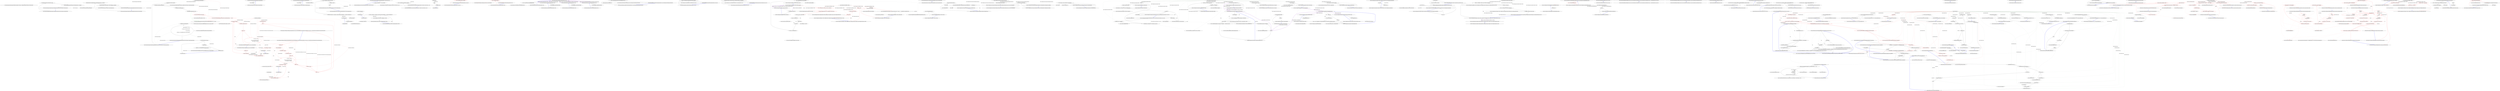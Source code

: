 digraph  {
n39 [label="Nancy.Demo.Hosting.Aspnet.DemoBootstrapper", span=""];
n0 [label="Entry Nancy.Demo.Hosting.Aspnet.DemoBootstrapper.ConfigureApplicationContainer(TinyIoC.TinyIoCContainer)", span="23-23", cluster="Nancy.Demo.Hosting.Aspnet.DemoBootstrapper.ConfigureApplicationContainer(TinyIoC.TinyIoCContainer)"];
n1 [label="existingContainer.Register<IApplicationDependency, ApplicationDependencyClass>().AsSingleton()", span="27-27", cluster="Nancy.Demo.Hosting.Aspnet.DemoBootstrapper.ConfigureApplicationContainer(TinyIoC.TinyIoCContainer)"];
n2 [label="existingContainer.Register<IRazorConfiguration, MyRazorConfiguration>().AsSingleton()", span="28-28", cluster="Nancy.Demo.Hosting.Aspnet.DemoBootstrapper.ConfigureApplicationContainer(TinyIoC.TinyIoCContainer)"];
n4 [label="Entry TinyIoC.TinyIoCContainer.Register<RegisterType, RegisterImplementation>()", span="1018-1018", cluster="TinyIoC.TinyIoCContainer.Register<RegisterType, RegisterImplementation>()"];
n5 [label="Entry TinyIoC.TinyIoCContainer.RegisterOptions.AsSingleton()", span="592-592", cluster="TinyIoC.TinyIoCContainer.RegisterOptions.AsSingleton()"];
n3 [label="Exit Nancy.Demo.Hosting.Aspnet.DemoBootstrapper.ConfigureApplicationContainer(TinyIoC.TinyIoCContainer)", span="23-23", cluster="Nancy.Demo.Hosting.Aspnet.DemoBootstrapper.ConfigureApplicationContainer(TinyIoC.TinyIoCContainer)"];
n6 [label="Entry Nancy.Demo.Hosting.Aspnet.DemoBootstrapper.ConfigureRequestContainer(TinyIoC.TinyIoCContainer, Nancy.NancyContext)", span="31-31", cluster="Nancy.Demo.Hosting.Aspnet.DemoBootstrapper.ConfigureRequestContainer(TinyIoC.TinyIoCContainer, Nancy.NancyContext)"];
n7 [label="base.ConfigureRequestContainer(existingContainer, context)", span="33-33", cluster="Nancy.Demo.Hosting.Aspnet.DemoBootstrapper.ConfigureRequestContainer(TinyIoC.TinyIoCContainer, Nancy.NancyContext)"];
n8 [label="existingContainer.Register<IRequestDependency, RequestDependencyClass>().AsSingleton()", span="35-35", cluster="Nancy.Demo.Hosting.Aspnet.DemoBootstrapper.ConfigureRequestContainer(TinyIoC.TinyIoCContainer, Nancy.NancyContext)"];
n10 [label="Entry Nancy.Bootstrapper.NancyBootstrapperWithRequestContainerBase<TContainer>.ConfigureRequestContainer(TContainer, Nancy.NancyContext)", span="108-108", cluster="Nancy.Bootstrapper.NancyBootstrapperWithRequestContainerBase<TContainer>.ConfigureRequestContainer(TContainer, Nancy.NancyContext)"];
n9 [label="Exit Nancy.Demo.Hosting.Aspnet.DemoBootstrapper.ConfigureRequestContainer(TinyIoC.TinyIoCContainer, Nancy.NancyContext)", span="31-31", cluster="Nancy.Demo.Hosting.Aspnet.DemoBootstrapper.ConfigureRequestContainer(TinyIoC.TinyIoCContainer, Nancy.NancyContext)"];
n11 [label="Entry Nancy.Demo.Hosting.Aspnet.DemoBootstrapper.ApplicationStartup(TinyIoC.TinyIoCContainer, Nancy.Bootstrapper.IPipelines)", span="38-38", cluster="Nancy.Demo.Hosting.Aspnet.DemoBootstrapper.ApplicationStartup(TinyIoC.TinyIoCContainer, Nancy.Bootstrapper.IPipelines)"];
n12 [label="base.ApplicationStartup(container, pipelines)", span="40-40", cluster="Nancy.Demo.Hosting.Aspnet.DemoBootstrapper.ApplicationStartup(TinyIoC.TinyIoCContainer, Nancy.Bootstrapper.IPipelines)"];
n19 [label="CookieBasedSessions.Enable(pipelines)", span="51-51", cluster="Nancy.Demo.Hosting.Aspnet.DemoBootstrapper.ApplicationStartup(TinyIoC.TinyIoCContainer, Nancy.Bootstrapper.IPipelines)"];
n20 [label="pipelines.AfterRequest += (ctx) =>\r\n            {\r\n                var username = ctx.Request.Query.pirate;\r\n\r\n                if (username.HasValue)\r\n                {\r\n                    ctx.Response = new HereBeAResponseYouScurvyDog(ctx.Response);\r\n                }\r\n            }", span="53-61", cluster="Nancy.Demo.Hosting.Aspnet.DemoBootstrapper.ApplicationStartup(TinyIoC.TinyIoCContainer, Nancy.Bootstrapper.IPipelines)"];
n13 [label="StaticConfiguration.EnableRequestTracing = true", span="42-42", cluster="Nancy.Demo.Hosting.Aspnet.DemoBootstrapper.ApplicationStartup(TinyIoC.TinyIoCContainer, Nancy.Bootstrapper.IPipelines)"];
n22 [label="Entry Nancy.Bootstrapper.NancyBootstrapperBase<TContainer>.ApplicationStartup(TContainer, Nancy.Bootstrapper.IPipelines)", span="380-380", cluster="Nancy.Bootstrapper.NancyBootstrapperBase<TContainer>.ApplicationStartup(TContainer, Nancy.Bootstrapper.IPipelines)"];
n14 [label="StaticConfiguration.DisableCaches = false", span="43-43", cluster="Nancy.Demo.Hosting.Aspnet.DemoBootstrapper.ApplicationStartup(TinyIoC.TinyIoCContainer, Nancy.Bootstrapper.IPipelines)"];
n15 [label="StaticConfiguration.DisableErrorTraces = false", span="44-44", cluster="Nancy.Demo.Hosting.Aspnet.DemoBootstrapper.ApplicationStartup(TinyIoC.TinyIoCContainer, Nancy.Bootstrapper.IPipelines)"];
n16 [label="this.Conventions.StaticContentsConventions.Clear()", span="47-47", cluster="Nancy.Demo.Hosting.Aspnet.DemoBootstrapper.ApplicationStartup(TinyIoC.TinyIoCContainer, Nancy.Bootstrapper.IPipelines)", color=red, community=0];
n17 [label="this.Conventions.StaticContentsConventions.Add(StaticContentConventionBuilder.AddDirectory(''/'', ''Content''))", span="48-48", cluster="Nancy.Demo.Hosting.Aspnet.DemoBootstrapper.ApplicationStartup(TinyIoC.TinyIoCContainer, Nancy.Bootstrapper.IPipelines)", color=red, community=0];
n23 [label="Entry System.Collections.Generic.ICollection<T>.Clear()", span="0-0", cluster="System.Collections.Generic.ICollection<T>.Clear()"];
n18 [label="this.Conventions.StaticContentsConventions.Add(StaticContentConventionBuilder.AddDirectory(''moo'', ''Content''))", span="49-49", cluster="Nancy.Demo.Hosting.Aspnet.DemoBootstrapper.ApplicationStartup(TinyIoC.TinyIoCContainer, Nancy.Bootstrapper.IPipelines)"];
n24 [label="Entry Nancy.Conventions.StaticContentConventionBuilder.AddDirectory(string, string, params string[])", span="29-29", cluster="Nancy.Conventions.StaticContentConventionBuilder.AddDirectory(string, string, params string[])"];
n25 [label="Entry System.Collections.Generic.ICollection<T>.Add(T)", span="0-0", cluster="System.Collections.Generic.ICollection<T>.Add(T)"];
n26 [label="Entry Nancy.Session.CookieBasedSessions.Enable(Nancy.Bootstrapper.IPipelines)", span="79-79", cluster="Nancy.Session.CookieBasedSessions.Enable(Nancy.Bootstrapper.IPipelines)"];
n21 [label="Exit Nancy.Demo.Hosting.Aspnet.DemoBootstrapper.ApplicationStartup(TinyIoC.TinyIoCContainer, Nancy.Bootstrapper.IPipelines)", span="38-38", cluster="Nancy.Demo.Hosting.Aspnet.DemoBootstrapper.ApplicationStartup(TinyIoC.TinyIoCContainer, Nancy.Bootstrapper.IPipelines)"];
n28 [label="var username = ctx.Request.Query.pirate", span="55-55", cluster="lambda expression"];
n30 [label="ctx.Response = new HereBeAResponseYouScurvyDog(ctx.Response)", span="59-59", cluster="lambda expression"];
n27 [label="Entry lambda expression", span="53-61", cluster="lambda expression"];
n29 [label="username.HasValue", span="57-57", cluster="lambda expression"];
n31 [label="Exit lambda expression", span="53-61", cluster="lambda expression"];
n32 [label="Entry Nancy.Demo.Hosting.Aspnet.HereBeAResponseYouScurvyDog.HereBeAResponseYouScurvyDog(Nancy.Response)", span="12-12", cluster="Nancy.Demo.Hosting.Aspnet.HereBeAResponseYouScurvyDog.HereBeAResponseYouScurvyDog(Nancy.Response)"];
n33 [label="Entry Nancy.Demo.Hosting.Aspnet.MyRazorConfiguration.GetAssemblyNames()", span="75-75", cluster="Nancy.Demo.Hosting.Aspnet.MyRazorConfiguration.GetAssemblyNames()"];
n34 [label="return new string[] { };", span="77-77", cluster="Nancy.Demo.Hosting.Aspnet.MyRazorConfiguration.GetAssemblyNames()"];
n35 [label="Exit Nancy.Demo.Hosting.Aspnet.MyRazorConfiguration.GetAssemblyNames()", span="75-75", cluster="Nancy.Demo.Hosting.Aspnet.MyRazorConfiguration.GetAssemblyNames()"];
n36 [label="Entry Nancy.Demo.Hosting.Aspnet.MyRazorConfiguration.GetDefaultNamespaces()", span="80-80", cluster="Nancy.Demo.Hosting.Aspnet.MyRazorConfiguration.GetDefaultNamespaces()"];
n37 [label="return new string[] { };", span="82-82", cluster="Nancy.Demo.Hosting.Aspnet.MyRazorConfiguration.GetDefaultNamespaces()"];
n38 [label="Exit Nancy.Demo.Hosting.Aspnet.MyRazorConfiguration.GetDefaultNamespaces()", span="80-80", cluster="Nancy.Demo.Hosting.Aspnet.MyRazorConfiguration.GetDefaultNamespaces()"];
m0_31 [label="Entry JsonResponse<TModel>.cstr", span="", cluster="JsonResponse<TModel>.cstr", file="FormatterExtensions.cs"];
m0_49 [label="Entry Nancy.FormatterExtensions.FromStream(Nancy.IResponseFormatter, System.IO.Stream, string)", span="74-74", cluster="Nancy.FormatterExtensions.FromStream(Nancy.IResponseFormatter, System.IO.Stream, string)", file="FormatterExtensions.cs"];
m0_50 [label="return new StreamResponse(() => stream, contentType);", span="76-76", cluster="Nancy.FormatterExtensions.FromStream(Nancy.IResponseFormatter, System.IO.Stream, string)", file="FormatterExtensions.cs"];
m0_51 [label="Exit Nancy.FormatterExtensions.FromStream(Nancy.IResponseFormatter, System.IO.Stream, string)", span="74-74", cluster="Nancy.FormatterExtensions.FromStream(Nancy.IResponseFormatter, System.IO.Stream, string)", file="FormatterExtensions.cs"];
m0_11 [label="Entry Nancy.Responses.TextResponse.TextResponse(string, string, System.Text.Encoding)", span="17-17", cluster="Nancy.Responses.TextResponse.TextResponse(string, string, System.Text.Encoding)", file="FormatterExtensions.cs"];
m0_4 [label="Entry Nancy.FormatterExtensions.AsFile(Nancy.IResponseFormatter, string)", span="20-20", cluster="Nancy.FormatterExtensions.AsFile(Nancy.IResponseFormatter, string)", file="FormatterExtensions.cs"];
m0_5 [label="return new GenericFileResponse(applicationRelativeFilePath);", span="22-22", cluster="Nancy.FormatterExtensions.AsFile(Nancy.IResponseFormatter, string)", file="FormatterExtensions.cs"];
m0_6 [label="Exit Nancy.FormatterExtensions.AsFile(Nancy.IResponseFormatter, string)", span="20-20", cluster="Nancy.FormatterExtensions.AsFile(Nancy.IResponseFormatter, string)", file="FormatterExtensions.cs"];
m0_40 [label="Entry Nancy.NancyContext.ToFullPath(string)", span="25-25", cluster="Nancy.NancyContext.ToFullPath(string)", file="FormatterExtensions.cs"];
m0_3 [label="Entry Nancy.Responses.GenericFileResponse.GenericFileResponse(string, string)", span="43-43", cluster="Nancy.Responses.GenericFileResponse.GenericFileResponse(string, string)", file="FormatterExtensions.cs"];
m0_35 [label="Entry Nancy.ISerializer.CanSerialize(string)", span="11-11", cluster="Nancy.ISerializer.CanSerialize(string)", file="FormatterExtensions.cs"];
m0_7 [label="Entry Nancy.Responses.GenericFileResponse.GenericFileResponse(string)", span="32-32", cluster="Nancy.Responses.GenericFileResponse.GenericFileResponse(string)", file="FormatterExtensions.cs"];
m0_45 [label="Entry XmlResponse<TModel>.cstr", span="", cluster="XmlResponse<TModel>.cstr", file="FormatterExtensions.cs"];
m0_56 [label="Entry Nancy.FormatterExtensions.FromStream(Nancy.IResponseFormatter, System.Func<System.IO.Stream>, string)", span="79-79", cluster="Nancy.FormatterExtensions.FromStream(Nancy.IResponseFormatter, System.Func<System.IO.Stream>, string)", file="FormatterExtensions.cs"];
m0_57 [label="return new StreamResponse(streamDelegate, contentType);", span="81-81", cluster="Nancy.FormatterExtensions.FromStream(Nancy.IResponseFormatter, System.Func<System.IO.Stream>, string)", file="FormatterExtensions.cs"];
m0_58 [label="Exit Nancy.FormatterExtensions.FromStream(Nancy.IResponseFormatter, System.Func<System.IO.Stream>, string)", span="79-79", cluster="Nancy.FormatterExtensions.FromStream(Nancy.IResponseFormatter, System.Func<System.IO.Stream>, string)", file="FormatterExtensions.cs"];
m0_41 [label="Entry Nancy.FormatterExtensions.AsXml<TModel>(Nancy.IResponseFormatter, TModel)", span="67-67", cluster="Nancy.FormatterExtensions.AsXml<TModel>(Nancy.IResponseFormatter, TModel)", file="FormatterExtensions.cs"];
m0_42 [label="var serializer = xmlSerializer ?? (xmlSerializer = formatter.Serializers.FirstOrDefault(s => s.CanSerialize(''application/xml'')))", span="69-69", cluster="Nancy.FormatterExtensions.AsXml<TModel>(Nancy.IResponseFormatter, TModel)", file="FormatterExtensions.cs"];
m0_43 [label="return new XmlResponse<TModel>(model, ''application/xml'', serializer);", span="71-71", cluster="Nancy.FormatterExtensions.AsXml<TModel>(Nancy.IResponseFormatter, TModel)", file="FormatterExtensions.cs"];
m0_44 [label="Exit Nancy.FormatterExtensions.AsXml<TModel>(Nancy.IResponseFormatter, TModel)", span="67-67", cluster="Nancy.FormatterExtensions.AsXml<TModel>(Nancy.IResponseFormatter, TModel)", file="FormatterExtensions.cs"];
m0_52 [label="Entry Nancy.Responses.StreamResponse.StreamResponse(System.Func<System.IO.Stream>, string)", span="16-16", cluster="Nancy.Responses.StreamResponse.StreamResponse(System.Func<System.IO.Stream>, string)", file="FormatterExtensions.cs"];
m0_8 [label="Entry Nancy.FormatterExtensions.AsText(Nancy.IResponseFormatter, string, string)", span="25-25", cluster="Nancy.FormatterExtensions.AsText(Nancy.IResponseFormatter, string, string)", file="FormatterExtensions.cs"];
m0_9 [label="return new TextResponse(contents, contentType);", span="27-27", cluster="Nancy.FormatterExtensions.AsText(Nancy.IResponseFormatter, string, string)", color=red, community=0, file="FormatterExtensions.cs"];
m0_10 [label="Exit Nancy.FormatterExtensions.AsText(Nancy.IResponseFormatter, string, string)", span="25-25", cluster="Nancy.FormatterExtensions.AsText(Nancy.IResponseFormatter, string, string)", file="FormatterExtensions.cs"];
m0_18 [label="Entry Nancy.FormatterExtensions.AsImage(Nancy.IResponseFormatter, string)", span="41-41", cluster="Nancy.FormatterExtensions.AsImage(Nancy.IResponseFormatter, string)", file="FormatterExtensions.cs"];
m0_19 [label="return AsFile(formatter, applicationRelativeFilePath);", span="43-43", cluster="Nancy.FormatterExtensions.AsImage(Nancy.IResponseFormatter, string)", file="FormatterExtensions.cs"];
m0_20 [label="Exit Nancy.FormatterExtensions.AsImage(Nancy.IResponseFormatter, string)", span="41-41", cluster="Nancy.FormatterExtensions.AsImage(Nancy.IResponseFormatter, string)", file="FormatterExtensions.cs"];
m0_39 [label="Entry Nancy.Responses.RedirectResponse.RedirectResponse(string, Nancy.Responses.RedirectResponse.RedirectType)", span="14-14", cluster="Nancy.Responses.RedirectResponse.RedirectResponse(string, Nancy.Responses.RedirectResponse.RedirectType)", file="FormatterExtensions.cs"];
m0_36 [label="Entry Nancy.FormatterExtensions.AsRedirect(Nancy.IResponseFormatter, string, Nancy.Responses.RedirectResponse.RedirectType)", span="62-62", cluster="Nancy.FormatterExtensions.AsRedirect(Nancy.IResponseFormatter, string, Nancy.Responses.RedirectResponse.RedirectType)", file="FormatterExtensions.cs"];
m0_37 [label="return new RedirectResponse(formatter.Context.ToFullPath(location), type);", span="64-64", cluster="Nancy.FormatterExtensions.AsRedirect(Nancy.IResponseFormatter, string, Nancy.Responses.RedirectResponse.RedirectType)", file="FormatterExtensions.cs"];
m0_38 [label="Exit Nancy.FormatterExtensions.AsRedirect(Nancy.IResponseFormatter, string, Nancy.Responses.RedirectResponse.RedirectType)", span="62-62", cluster="Nancy.FormatterExtensions.AsRedirect(Nancy.IResponseFormatter, string, Nancy.Responses.RedirectResponse.RedirectType)", file="FormatterExtensions.cs"];
m0_53 [label="Entry lambda expression", span="76-76", cluster="lambda expression", file="FormatterExtensions.cs"];
m0_32 [label="Entry lambda expression", span="54-54", cluster="lambda expression", file="FormatterExtensions.cs"];
m0_33 [label="s.CanSerialize(''application/json'')", span="54-54", cluster="lambda expression", file="FormatterExtensions.cs"];
m0_34 [label="Exit lambda expression", span="54-54", cluster="lambda expression", file="FormatterExtensions.cs"];
m0_46 [label="Entry lambda expression", span="69-69", cluster="lambda expression", file="FormatterExtensions.cs"];
m0_47 [label="s.CanSerialize(''application/xml'')", span="69-69", cluster="lambda expression", file="FormatterExtensions.cs"];
m0_48 [label="Exit lambda expression", span="69-69", cluster="lambda expression", file="FormatterExtensions.cs"];
m0_54 [label=stream, span="76-76", cluster="lambda expression", file="FormatterExtensions.cs"];
m0_55 [label="Exit lambda expression", span="76-76", cluster="lambda expression", file="FormatterExtensions.cs"];
m0_30 [label="Entry Unk.FirstOrDefault", span="", cluster="Unk.FirstOrDefault", file="FormatterExtensions.cs"];
m0_21 [label="Entry Nancy.FormatterExtensions.AsJs(Nancy.IResponseFormatter, string)", span="47-47", cluster="Nancy.FormatterExtensions.AsJs(Nancy.IResponseFormatter, string)", file="FormatterExtensions.cs"];
m0_22 [label="return AsFile(formatter, applicationRelativeFilePath);", span="49-49", cluster="Nancy.FormatterExtensions.AsJs(Nancy.IResponseFormatter, string)", file="FormatterExtensions.cs"];
m0_23 [label="Exit Nancy.FormatterExtensions.AsJs(Nancy.IResponseFormatter, string)", span="47-47", cluster="Nancy.FormatterExtensions.AsJs(Nancy.IResponseFormatter, string)", file="FormatterExtensions.cs"];
m0_24 [label="Entry Nancy.FormatterExtensions.AsJson<TModel>(Nancy.IResponseFormatter, TModel, Nancy.HttpStatusCode)", span="52-52", cluster="Nancy.FormatterExtensions.AsJson<TModel>(Nancy.IResponseFormatter, TModel, Nancy.HttpStatusCode)", file="FormatterExtensions.cs"];
m0_25 [label="var serializer = jsonSerializer ?? (jsonSerializer = formatter.Serializers.FirstOrDefault(s => s.CanSerialize(''application/json'')))", span="54-54", cluster="Nancy.FormatterExtensions.AsJson<TModel>(Nancy.IResponseFormatter, TModel, Nancy.HttpStatusCode)", file="FormatterExtensions.cs"];
m0_26 [label="var r = new JsonResponse<TModel>(model, serializer)", span="56-56", cluster="Nancy.FormatterExtensions.AsJson<TModel>(Nancy.IResponseFormatter, TModel, Nancy.HttpStatusCode)", file="FormatterExtensions.cs"];
m0_27 [label="r.StatusCode = statusCode", span="57-57", cluster="Nancy.FormatterExtensions.AsJson<TModel>(Nancy.IResponseFormatter, TModel, Nancy.HttpStatusCode)", file="FormatterExtensions.cs"];
m0_28 [label="return r;", span="59-59", cluster="Nancy.FormatterExtensions.AsJson<TModel>(Nancy.IResponseFormatter, TModel, Nancy.HttpStatusCode)", file="FormatterExtensions.cs"];
m0_29 [label="Exit Nancy.FormatterExtensions.AsJson<TModel>(Nancy.IResponseFormatter, TModel, Nancy.HttpStatusCode)", span="52-52", cluster="Nancy.FormatterExtensions.AsJson<TModel>(Nancy.IResponseFormatter, TModel, Nancy.HttpStatusCode)", file="FormatterExtensions.cs"];
m0_15 [label="Entry Nancy.FormatterExtensions.AsCss(Nancy.IResponseFormatter, string)", span="36-36", cluster="Nancy.FormatterExtensions.AsCss(Nancy.IResponseFormatter, string)", file="FormatterExtensions.cs"];
m0_16 [label="return AsFile(formatter, applicationRelativeFilePath);", span="38-38", cluster="Nancy.FormatterExtensions.AsCss(Nancy.IResponseFormatter, string)", file="FormatterExtensions.cs"];
m0_17 [label="Exit Nancy.FormatterExtensions.AsCss(Nancy.IResponseFormatter, string)", span="36-36", cluster="Nancy.FormatterExtensions.AsCss(Nancy.IResponseFormatter, string)", file="FormatterExtensions.cs"];
m0_0 [label="Entry Nancy.FormatterExtensions.AsFile(Nancy.IResponseFormatter, string, string)", span="15-15", cluster="Nancy.FormatterExtensions.AsFile(Nancy.IResponseFormatter, string, string)", file="FormatterExtensions.cs"];
m0_1 [label="return new GenericFileResponse(applicationRelativeFilePath, contentType);", span="17-17", cluster="Nancy.FormatterExtensions.AsFile(Nancy.IResponseFormatter, string, string)", file="FormatterExtensions.cs"];
m0_2 [label="Exit Nancy.FormatterExtensions.AsFile(Nancy.IResponseFormatter, string, string)", span="15-15", cluster="Nancy.FormatterExtensions.AsFile(Nancy.IResponseFormatter, string, string)", file="FormatterExtensions.cs"];
m0_12 [label="Entry Nancy.FormatterExtensions.AsText(Nancy.IResponseFormatter, string)", span="30-30", cluster="Nancy.FormatterExtensions.AsText(Nancy.IResponseFormatter, string)", file="FormatterExtensions.cs"];
m0_13 [label="return new TextResponse(contents);", span="32-32", cluster="Nancy.FormatterExtensions.AsText(Nancy.IResponseFormatter, string)", color=red, community=0, file="FormatterExtensions.cs"];
m0_14 [label="Exit Nancy.FormatterExtensions.AsText(Nancy.IResponseFormatter, string)", span="30-30", cluster="Nancy.FormatterExtensions.AsText(Nancy.IResponseFormatter, string)", file="FormatterExtensions.cs"];
m0_59 [label="System.IO.Stream", span="", file="FormatterExtensions.cs"];
m1_3 [label="Entry int.TryParse(string, System.Globalization.NumberStyles, System.IFormatProvider, out int)", span="0-0", cluster="int.TryParse(string, System.Globalization.NumberStyles, System.IFormatProvider, out int)", file="FormsAuthentication.cs"];
m1_0 [label="Entry Nancy.Routing.Constraints.IntRouteSegmentConstraint.TryMatch(string, string, out int)", span="14-14", cluster="Nancy.Routing.Constraints.IntRouteSegmentConstraint.TryMatch(string, string, out int)", file="FormsAuthentication.cs"];
m1_1 [label="return int.TryParse(segment, NumberStyles.Integer, CultureInfo.InvariantCulture, out matchedValue);", span="16-16", cluster="Nancy.Routing.Constraints.IntRouteSegmentConstraint.TryMatch(string, string, out int)", file="FormsAuthentication.cs"];
m1_2 [label="Exit Nancy.Routing.Constraints.IntRouteSegmentConstraint.TryMatch(string, string, out int)", span="14-14", cluster="Nancy.Routing.Constraints.IntRouteSegmentConstraint.TryMatch(string, string, out int)", file="FormsAuthentication.cs"];
m3_32 [label="Entry Nancy.ViewEngines.IRenderContext.GetCsrfToken()", span="50-50", cluster="Nancy.ViewEngines.IRenderContext.GetCsrfToken()", file="HtmlHelpers.cs"];
m3_22 [label="Entry System.IO.StreamReader.StreamReader(System.IO.Stream)", span="0-0", cluster="System.IO.StreamReader.StreamReader(System.IO.Stream)", file="HtmlHelpers.cs"];
m3_19 [label="Entry Nancy.ViewEngines.Razor.RazorViewEngine.RenderView(Nancy.ViewEngines.ViewLocationResult, dynamic, Nancy.ViewEngines.IRenderContext)", span="73-73", cluster="Nancy.ViewEngines.Razor.RazorViewEngine.RenderView(Nancy.ViewEngines.ViewLocationResult, dynamic, Nancy.ViewEngines.IRenderContext)", file="HtmlHelpers.cs"];
m3_33 [label="Entry string.Format(string, object, object)", span="0-0", cluster="string.Format(string, object, object)", file="HtmlHelpers.cs"];
m3_0 [label="Entry Nancy.ViewEngines.Razor.HtmlHelpers<TModel>.HtmlHelpers(Nancy.ViewEngines.Razor.RazorViewEngine, Nancy.ViewEngines.IRenderContext, TModel)", span="18-18", cluster="Nancy.ViewEngines.Razor.HtmlHelpers<TModel>.HtmlHelpers(Nancy.ViewEngines.Razor.RazorViewEngine, Nancy.ViewEngines.IRenderContext, TModel)", file="HtmlHelpers.cs"];
m3_1 [label="this.Engine = engine", span="20-20", cluster="Nancy.ViewEngines.Razor.HtmlHelpers<TModel>.HtmlHelpers(Nancy.ViewEngines.Razor.RazorViewEngine, Nancy.ViewEngines.IRenderContext, TModel)", color=red, community=0, file="HtmlHelpers.cs"];
m3_2 [label="this.RenderContext = renderContext", span="21-21", cluster="Nancy.ViewEngines.Razor.HtmlHelpers<TModel>.HtmlHelpers(Nancy.ViewEngines.Razor.RazorViewEngine, Nancy.ViewEngines.IRenderContext, TModel)", color=red, community=0, file="HtmlHelpers.cs"];
m3_3 [label="this.Model = model", span="22-22", cluster="Nancy.ViewEngines.Razor.HtmlHelpers<TModel>.HtmlHelpers(Nancy.ViewEngines.Razor.RazorViewEngine, Nancy.ViewEngines.IRenderContext, TModel)", color=red, community=0, file="HtmlHelpers.cs"];
m3_4 [label="Exit Nancy.ViewEngines.Razor.HtmlHelpers<TModel>.HtmlHelpers(Nancy.ViewEngines.Razor.RazorViewEngine, Nancy.ViewEngines.IRenderContext, TModel)", span="18-18", cluster="Nancy.ViewEngines.Razor.HtmlHelpers<TModel>.HtmlHelpers(Nancy.ViewEngines.Razor.RazorViewEngine, Nancy.ViewEngines.IRenderContext, TModel)", file="HtmlHelpers.cs"];
m3_28 [label="Entry Nancy.ViewEngines.Razor.HtmlHelpers<TModel>.AntiForgeryToken()", span="89-89", cluster="Nancy.ViewEngines.Razor.HtmlHelpers<TModel>.AntiForgeryToken()", file="HtmlHelpers.cs"];
m3_29 [label="var tokenKeyValue = \r\n                this.RenderContext.GetCsrfToken()", span="91-92", cluster="Nancy.ViewEngines.Razor.HtmlHelpers<TModel>.AntiForgeryToken()", color=red, community=0, file="HtmlHelpers.cs"];
m3_30 [label="return new NonEncodedHtmlString(String.Format(''<input type=\''hidden\'' name=\''{0}\'' value=\''{1}\''/>'', tokenKeyValue.Key, tokenKeyValue.Value));", span="94-94", cluster="Nancy.ViewEngines.Razor.HtmlHelpers<TModel>.AntiForgeryToken()", file="HtmlHelpers.cs"];
m3_31 [label="Exit Nancy.ViewEngines.Razor.HtmlHelpers<TModel>.AntiForgeryToken()", span="89-89", cluster="Nancy.ViewEngines.Razor.HtmlHelpers<TModel>.AntiForgeryToken()", file="HtmlHelpers.cs"];
m3_23 [label="Entry Nancy.ViewEngines.Razor.NonEncodedHtmlString.NonEncodedHtmlString(string)", span="13-13", cluster="Nancy.ViewEngines.Razor.NonEncodedHtmlString.NonEncodedHtmlString(string)", file="HtmlHelpers.cs"];
m3_24 [label="Entry System.IO.StreamReader.ReadToEnd()", span="0-0", cluster="System.IO.StreamReader.ReadToEnd()", file="HtmlHelpers.cs"];
m3_5 [label="Entry Nancy.ViewEngines.Razor.HtmlHelpers<TModel>.Partial(string)", span="48-48", cluster="Nancy.ViewEngines.Razor.HtmlHelpers<TModel>.Partial(string)", file="HtmlHelpers.cs"];
m3_6 [label="return this.Partial(viewName, null);", span="50-50", cluster="Nancy.ViewEngines.Razor.HtmlHelpers<TModel>.Partial(string)", file="HtmlHelpers.cs"];
m3_7 [label="Exit Nancy.ViewEngines.Razor.HtmlHelpers<TModel>.Partial(string)", span="48-48", cluster="Nancy.ViewEngines.Razor.HtmlHelpers<TModel>.Partial(string)", file="HtmlHelpers.cs"];
m3_8 [label="Entry Nancy.ViewEngines.Razor.HtmlHelpers<TModel>.Partial(string, dynamic)", span="59-59", cluster="Nancy.ViewEngines.Razor.HtmlHelpers<TModel>.Partial(string, dynamic)", file="HtmlHelpers.cs"];
m3_9 [label="var view = this.RenderContext.LocateView(viewName, modelForPartial)", span="61-61", cluster="Nancy.ViewEngines.Razor.HtmlHelpers<TModel>.Partial(string, dynamic)", color=red, community=0, file="HtmlHelpers.cs"];
m3_10 [label="var response = this.Engine.RenderView(view, modelForPartial, this.RenderContext)", span="63-63", cluster="Nancy.ViewEngines.Razor.HtmlHelpers<TModel>.Partial(string, dynamic)", color=red, community=0, file="HtmlHelpers.cs"];
m3_11 [label="Action<Stream> action = response.Contents", span="64-64", cluster="Nancy.ViewEngines.Razor.HtmlHelpers<TModel>.Partial(string, dynamic)", file="HtmlHelpers.cs"];
m3_12 [label="var mem = new MemoryStream()", span="65-65", cluster="Nancy.ViewEngines.Razor.HtmlHelpers<TModel>.Partial(string, dynamic)", file="HtmlHelpers.cs"];
m3_13 [label="action.Invoke(mem)", span="67-67", cluster="Nancy.ViewEngines.Razor.HtmlHelpers<TModel>.Partial(string, dynamic)", file="HtmlHelpers.cs"];
m3_14 [label="mem.Position = 0", span="68-68", cluster="Nancy.ViewEngines.Razor.HtmlHelpers<TModel>.Partial(string, dynamic)", file="HtmlHelpers.cs"];
m3_15 [label="var reader = new StreamReader(mem)", span="70-70", cluster="Nancy.ViewEngines.Razor.HtmlHelpers<TModel>.Partial(string, dynamic)", file="HtmlHelpers.cs"];
m3_16 [label="return new NonEncodedHtmlString(reader.ReadToEnd());", span="72-72", cluster="Nancy.ViewEngines.Razor.HtmlHelpers<TModel>.Partial(string, dynamic)", file="HtmlHelpers.cs"];
m3_17 [label="Exit Nancy.ViewEngines.Razor.HtmlHelpers<TModel>.Partial(string, dynamic)", span="59-59", cluster="Nancy.ViewEngines.Razor.HtmlHelpers<TModel>.Partial(string, dynamic)", file="HtmlHelpers.cs"];
m3_21 [label="Entry System.Action<T>.Invoke(T)", span="0-0", cluster="System.Action<T>.Invoke(T)", file="HtmlHelpers.cs"];
m3_18 [label="Entry Nancy.ViewEngines.IRenderContext.LocateView(string, dynamic)", span="42-42", cluster="Nancy.ViewEngines.IRenderContext.LocateView(string, dynamic)", file="HtmlHelpers.cs"];
m3_25 [label="Entry Nancy.ViewEngines.Razor.HtmlHelpers<TModel>.Raw(string)", span="80-80", cluster="Nancy.ViewEngines.Razor.HtmlHelpers<TModel>.Raw(string)", file="HtmlHelpers.cs"];
m3_26 [label="return new NonEncodedHtmlString(text);", span="82-82", cluster="Nancy.ViewEngines.Razor.HtmlHelpers<TModel>.Raw(string)", file="HtmlHelpers.cs"];
m3_27 [label="Exit Nancy.ViewEngines.Razor.HtmlHelpers<TModel>.Raw(string)", span="80-80", cluster="Nancy.ViewEngines.Razor.HtmlHelpers<TModel>.Raw(string)", file="HtmlHelpers.cs"];
m3_20 [label="Entry System.IO.MemoryStream.MemoryStream()", span="0-0", cluster="System.IO.MemoryStream.MemoryStream()", file="HtmlHelpers.cs"];
m3_34 [label="Nancy.ViewEngines.Razor.HtmlHelpers<TModel>", span="", file="HtmlHelpers.cs"];
m6_0 [label="Entry Nancy.Authentication.Forms.IUserMapper.GetUserFromIdentifier(System.Guid, Nancy.NancyContext)", span="18-18", cluster="Nancy.Authentication.Forms.IUserMapper.GetUserFromIdentifier(System.Guid, Nancy.NancyContext)", file="IUsernameMapper.cs"];
m6_1 [label="Exit Nancy.Authentication.Forms.IUserMapper.GetUserFromIdentifier(System.Guid, Nancy.NancyContext)", span="18-18", cluster="Nancy.Authentication.Forms.IUserMapper.GetUserFromIdentifier(System.Guid, Nancy.NancyContext)", file="IUsernameMapper.cs"];
m7_15 [label="Entry Unk.Clear", span="", cluster="Unk.Clear", file="NancyCSharpRazorCodeGenerator.cs"];
m7_16 [label="Entry CodeTypeReference.cstr", span="", cluster="CodeTypeReference.cstr", file="NancyCSharpRazorCodeGenerator.cs"];
m7_0 [label="Entry Nancy.ViewEngines.Razor.CSharp.NancyCSharpRazorCodeGenerator.NancyCSharpRazorCodeGenerator(string, string, string, RazorEngineHost)", span="22-22", cluster="Nancy.ViewEngines.Razor.CSharp.NancyCSharpRazorCodeGenerator.NancyCSharpRazorCodeGenerator(string, string, string, RazorEngineHost)", file="NancyCSharpRazorCodeGenerator.cs"];
m7_1 [label="SetBaseType(DEFAULT_MODEL_TYPE_NAME)", span="25-25", cluster="Nancy.ViewEngines.Razor.CSharp.NancyCSharpRazorCodeGenerator.NancyCSharpRazorCodeGenerator(string, string, string, RazorEngineHost)", file="NancyCSharpRazorCodeGenerator.cs"];
m7_2 [label="Exit Nancy.ViewEngines.Razor.CSharp.NancyCSharpRazorCodeGenerator.NancyCSharpRazorCodeGenerator(string, string, string, RazorEngineHost)", span="22-22", cluster="Nancy.ViewEngines.Razor.CSharp.NancyCSharpRazorCodeGenerator.NancyCSharpRazorCodeGenerator(string, string, string, RazorEngineHost)", file="NancyCSharpRazorCodeGenerator.cs"];
m7_8 [label="Entry Unk.TryVisit", span="", cluster="Unk.TryVisit", file="NancyCSharpRazorCodeGenerator.cs"];
m7_3 [label="Entry Nancy.ViewEngines.Razor.CSharp.NancyCSharpRazorCodeGenerator.SetBaseType(string)", span="38-38", cluster="Nancy.ViewEngines.Razor.CSharp.NancyCSharpRazorCodeGenerator.SetBaseType(string)", file="NancyCSharpRazorCodeGenerator.cs"];
m7_12 [label="this.GeneratedClass.BaseTypes.Clear()", span="40-40", cluster="Nancy.ViewEngines.Razor.CSharp.NancyCSharpRazorCodeGenerator.SetBaseType(string)", file="NancyCSharpRazorCodeGenerator.cs"];
m7_13 [label="this.GeneratedClass.BaseTypes.Add(new CodeTypeReference(this.Host.DefaultBaseClass + ''<'' + modelTypeName + ''>''))", span="41-41", cluster="Nancy.ViewEngines.Razor.CSharp.NancyCSharpRazorCodeGenerator.SetBaseType(string)", file="NancyCSharpRazorCodeGenerator.cs"];
m7_14 [label="Exit Nancy.ViewEngines.Razor.CSharp.NancyCSharpRazorCodeGenerator.SetBaseType(string)", span="38-38", cluster="Nancy.ViewEngines.Razor.CSharp.NancyCSharpRazorCodeGenerator.SetBaseType(string)", file="NancyCSharpRazorCodeGenerator.cs"];
m7_9 [label="Entry Nancy.ViewEngines.Razor.CSharp.NancyCSharpRazorCodeGenerator.VisitModelSpan(Nancy.ViewEngines.Razor.ModelSpan)", span="33-33", cluster="Nancy.ViewEngines.Razor.CSharp.NancyCSharpRazorCodeGenerator.VisitModelSpan(Nancy.ViewEngines.Razor.ModelSpan)", file="NancyCSharpRazorCodeGenerator.cs"];
m7_10 [label="this.SetBaseType(span.ModelTypeName)", span="35-35", cluster="Nancy.ViewEngines.Razor.CSharp.NancyCSharpRazorCodeGenerator.VisitModelSpan(Nancy.ViewEngines.Razor.ModelSpan)", file="NancyCSharpRazorCodeGenerator.cs"];
m7_11 [label="Exit Nancy.ViewEngines.Razor.CSharp.NancyCSharpRazorCodeGenerator.VisitModelSpan(Nancy.ViewEngines.Razor.ModelSpan)", span="33-33", cluster="Nancy.ViewEngines.Razor.CSharp.NancyCSharpRazorCodeGenerator.VisitModelSpan(Nancy.ViewEngines.Razor.ModelSpan)", file="NancyCSharpRazorCodeGenerator.cs"];
m7_7 [label="Entry Action<ModelSpan>.cstr", span="", cluster="Action<ModelSpan>.cstr", file="NancyCSharpRazorCodeGenerator.cs"];
m7_4 [label="Entry Nancy.ViewEngines.Razor.CSharp.NancyCSharpRazorCodeGenerator.TryVisitSpecialSpan(Span)", span="28-28", cluster="Nancy.ViewEngines.Razor.CSharp.NancyCSharpRazorCodeGenerator.TryVisitSpecialSpan(Span)", file="NancyCSharpRazorCodeGenerator.cs"];
m7_5 [label="return TryVisit(span, new Action<ModelSpan>(this.VisitModelSpan));", span="30-30", cluster="Nancy.ViewEngines.Razor.CSharp.NancyCSharpRazorCodeGenerator.TryVisitSpecialSpan(Span)", file="NancyCSharpRazorCodeGenerator.cs"];
m7_6 [label="Exit Nancy.ViewEngines.Razor.CSharp.NancyCSharpRazorCodeGenerator.TryVisitSpecialSpan(Span)", span="28-28", cluster="Nancy.ViewEngines.Razor.CSharp.NancyCSharpRazorCodeGenerator.TryVisitSpecialSpan(Span)", file="NancyCSharpRazorCodeGenerator.cs"];
m7_17 [label="Entry Unk.Add", span="", cluster="Unk.Add", file="NancyCSharpRazorCodeGenerator.cs"];
m7_18 [label="Nancy.ViewEngines.Razor.CSharp.NancyCSharpRazorCodeGenerator", span="", file="NancyCSharpRazorCodeGenerator.cs"];
m8_0 [label="Entry Nancy.ViewEngines.Razor.NancyRazorViewBase.Execute()", span="77-77", cluster="Nancy.ViewEngines.Razor.NancyRazorViewBase.Execute()", file="NancyRazorViewBase.cs"];
m8_1 [label="Exit Nancy.ViewEngines.Razor.NancyRazorViewBase.Execute()", span="77-77", cluster="Nancy.ViewEngines.Razor.NancyRazorViewBase.Execute()", file="NancyRazorViewBase.cs"];
m8_81 [label="Entry Nancy.ViewEngines.Razor.IHtmlString.ToHtmlString()", span="8-8", cluster="Nancy.ViewEngines.Razor.IHtmlString.ToHtmlString()", file="NancyRazorViewBase.cs"];
m8_52 [label="Entry System.Text.StringBuilder.Append(string)", span="0-0", cluster="System.Text.StringBuilder.Append(string)", file="NancyRazorViewBase.cs"];
m8_18 [label="Entry Nancy.ViewEngines.Razor.NancyRazorViewBase.WriteTo(System.IO.TextWriter, object)", span="120-120", cluster="Nancy.ViewEngines.Razor.NancyRazorViewBase.WriteTo(System.IO.TextWriter, object)", file="NancyRazorViewBase.cs"];
m8_19 [label="writer.Write(HtmlEncode(value))", span="122-122", cluster="Nancy.ViewEngines.Razor.NancyRazorViewBase.WriteTo(System.IO.TextWriter, object)", file="NancyRazorViewBase.cs"];
m8_20 [label="Exit Nancy.ViewEngines.Razor.NancyRazorViewBase.WriteTo(System.IO.TextWriter, object)", span="120-120", cluster="Nancy.ViewEngines.Razor.NancyRazorViewBase.WriteTo(System.IO.TextWriter, object)", file="NancyRazorViewBase.cs"];
m8_73 [label="Entry System.Collections.Generic.Dictionary<TKey, TValue>.Dictionary(int)", span="0-0", cluster="System.Collections.Generic.Dictionary<TKey, TValue>.Dictionary(int)", file="NancyRazorViewBase.cs"];
m8_39 [label="Entry Nancy.ViewEngines.Razor.NancyRazorViewBase.RenderSection(string)", span="176-176", cluster="Nancy.ViewEngines.Razor.NancyRazorViewBase.RenderSection(string)", file="NancyRazorViewBase.cs"];
m8_40 [label="return this.RenderSection(sectionName, true);", span="178-178", cluster="Nancy.ViewEngines.Razor.NancyRazorViewBase.RenderSection(string)", file="NancyRazorViewBase.cs"];
m8_41 [label="Exit Nancy.ViewEngines.Razor.NancyRazorViewBase.RenderSection(string)", span="176-176", cluster="Nancy.ViewEngines.Razor.NancyRazorViewBase.RenderSection(string)", file="NancyRazorViewBase.cs"];
m8_74 [label="Entry System.Text.StringBuilder.Clear()", span="0-0", cluster="System.Text.StringBuilder.Clear()", file="NancyRazorViewBase.cs"];
m8_26 [label="Entry Nancy.ViewEngines.Razor.NancyRazorViewBase.WriteTo(System.IO.TextWriter, Nancy.ViewEngines.Razor.HelperResult)", span="140-140", cluster="Nancy.ViewEngines.Razor.NancyRazorViewBase.WriteTo(System.IO.TextWriter, Nancy.ViewEngines.Razor.HelperResult)", file="NancyRazorViewBase.cs"];
m8_27 [label="value != null", span="142-142", cluster="Nancy.ViewEngines.Razor.NancyRazorViewBase.WriteTo(System.IO.TextWriter, Nancy.ViewEngines.Razor.HelperResult)", file="NancyRazorViewBase.cs"];
m8_28 [label="value.WriteTo(writer)", span="144-144", cluster="Nancy.ViewEngines.Razor.NancyRazorViewBase.WriteTo(System.IO.TextWriter, Nancy.ViewEngines.Razor.HelperResult)", file="NancyRazorViewBase.cs"];
m8_29 [label="Exit Nancy.ViewEngines.Razor.NancyRazorViewBase.WriteTo(System.IO.TextWriter, Nancy.ViewEngines.Razor.HelperResult)", span="140-140", cluster="Nancy.ViewEngines.Razor.NancyRazorViewBase.WriteTo(System.IO.TextWriter, Nancy.ViewEngines.Razor.HelperResult)", file="NancyRazorViewBase.cs"];
m8_9 [label="Entry System.Text.StringBuilder.StringBuilder()", span="0-0", cluster="System.Text.StringBuilder.StringBuilder()", file="NancyRazorViewBase.cs"];
m8_17 [label="Entry System.Text.StringBuilder.Append(object)", span="0-0", cluster="System.Text.StringBuilder.Append(object)", file="NancyRazorViewBase.cs"];
m8_72 [label="Entry System.Text.StringBuilder.ToString()", span="0-0", cluster="System.Text.StringBuilder.ToString()", file="NancyRazorViewBase.cs"];
m8_25 [label="Entry System.IO.TextWriter.Write(object)", span="0-0", cluster="System.IO.TextWriter.Write(object)", file="NancyRazorViewBase.cs"];
m8_90 [label="Entry Nancy.ViewEngines.Razor.HtmlHelpers<TModel>.HtmlHelpers(Nancy.ViewEngines.Razor.RazorViewEngine, Nancy.ViewEngines.IRenderContext, TModel)", span="18-18", cluster="Nancy.ViewEngines.Razor.HtmlHelpers<TModel>.HtmlHelpers(Nancy.ViewEngines.Razor.RazorViewEngine, Nancy.ViewEngines.IRenderContext, TModel)", file="NancyRazorViewBase.cs"];
m8_61 [label="Entry Nancy.ViewEngines.Razor.NancyRazorViewBase.ExecuteView(string, System.Collections.Generic.IDictionary<string, string>)", span="225-225", cluster="Nancy.ViewEngines.Razor.NancyRazorViewBase.ExecuteView(string, System.Collections.Generic.IDictionary<string, string>)", file="NancyRazorViewBase.cs"];
m8_62 [label="this.childBody = body ?? string.Empty", span="227-227", cluster="Nancy.ViewEngines.Razor.NancyRazorViewBase.ExecuteView(string, System.Collections.Generic.IDictionary<string, string>)", file="NancyRazorViewBase.cs"];
m8_63 [label="this.childSections = sectionContents ?? new Dictionary<string, string>()", span="228-228", cluster="Nancy.ViewEngines.Razor.NancyRazorViewBase.ExecuteView(string, System.Collections.Generic.IDictionary<string, string>)", file="NancyRazorViewBase.cs"];
m8_64 [label="this.Execute()", span="230-230", cluster="Nancy.ViewEngines.Razor.NancyRazorViewBase.ExecuteView(string, System.Collections.Generic.IDictionary<string, string>)", file="NancyRazorViewBase.cs"];
m8_65 [label="this.Body = this.contents.ToString()", span="232-232", cluster="Nancy.ViewEngines.Razor.NancyRazorViewBase.ExecuteView(string, System.Collections.Generic.IDictionary<string, string>)", file="NancyRazorViewBase.cs"];
m8_66 [label="this.SectionContents = new Dictionary<string, string>(this.Sections.Count)", span="234-234", cluster="Nancy.ViewEngines.Razor.NancyRazorViewBase.ExecuteView(string, System.Collections.Generic.IDictionary<string, string>)", file="NancyRazorViewBase.cs"];
m8_67 [label="this.Sections", span="235-235", cluster="Nancy.ViewEngines.Razor.NancyRazorViewBase.ExecuteView(string, System.Collections.Generic.IDictionary<string, string>)", file="NancyRazorViewBase.cs"];
m8_68 [label="this.contents.Clear()", span="237-237", cluster="Nancy.ViewEngines.Razor.NancyRazorViewBase.ExecuteView(string, System.Collections.Generic.IDictionary<string, string>)", file="NancyRazorViewBase.cs"];
m8_69 [label="section.Value.Invoke()", span="238-238", cluster="Nancy.ViewEngines.Razor.NancyRazorViewBase.ExecuteView(string, System.Collections.Generic.IDictionary<string, string>)", file="NancyRazorViewBase.cs"];
m8_70 [label="this.SectionContents.Add(section.Key, this.contents.ToString())", span="239-239", cluster="Nancy.ViewEngines.Razor.NancyRazorViewBase.ExecuteView(string, System.Collections.Generic.IDictionary<string, string>)", file="NancyRazorViewBase.cs"];
m8_71 [label="Exit Nancy.ViewEngines.Razor.NancyRazorViewBase.ExecuteView(string, System.Collections.Generic.IDictionary<string, string>)", span="225-225", cluster="Nancy.ViewEngines.Razor.NancyRazorViewBase.ExecuteView(string, System.Collections.Generic.IDictionary<string, string>)", file="NancyRazorViewBase.cs"];
m8_2 [label="Entry Nancy.ViewEngines.Razor.NancyRazorViewBase.Initialize(Nancy.ViewEngines.Razor.RazorViewEngine, Nancy.ViewEngines.IRenderContext, object)", span="85-85", cluster="Nancy.ViewEngines.Razor.NancyRazorViewBase.Initialize(Nancy.ViewEngines.Razor.RazorViewEngine, Nancy.ViewEngines.IRenderContext, object)", file="NancyRazorViewBase.cs"];
m8_3 [label="Exit Nancy.ViewEngines.Razor.NancyRazorViewBase.Initialize(Nancy.ViewEngines.Razor.RazorViewEngine, Nancy.ViewEngines.IRenderContext, object)", span="85-85", cluster="Nancy.ViewEngines.Razor.NancyRazorViewBase.Initialize(Nancy.ViewEngines.Razor.RazorViewEngine, Nancy.ViewEngines.IRenderContext, object)", file="NancyRazorViewBase.cs"];
m8_22 [label="Entry Nancy.ViewEngines.Razor.NancyRazorViewBase.WriteLiteralTo(System.IO.TextWriter, object)", span="130-130", cluster="Nancy.ViewEngines.Razor.NancyRazorViewBase.WriteLiteralTo(System.IO.TextWriter, object)", file="NancyRazorViewBase.cs"];
m8_23 [label="writer.Write(value)", span="132-132", cluster="Nancy.ViewEngines.Razor.NancyRazorViewBase.WriteLiteralTo(System.IO.TextWriter, object)", file="NancyRazorViewBase.cs"];
m8_24 [label="Exit Nancy.ViewEngines.Razor.NancyRazorViewBase.WriteLiteralTo(System.IO.TextWriter, object)", span="130-130", cluster="Nancy.ViewEngines.Razor.NancyRazorViewBase.WriteLiteralTo(System.IO.TextWriter, object)", file="NancyRazorViewBase.cs"];
m8_31 [label="Entry Nancy.ViewEngines.Razor.NancyRazorViewBase.WriteLiteralTo(System.IO.TextWriter, Nancy.ViewEngines.Razor.HelperResult)", span="153-153", cluster="Nancy.ViewEngines.Razor.NancyRazorViewBase.WriteLiteralTo(System.IO.TextWriter, Nancy.ViewEngines.Razor.HelperResult)", file="NancyRazorViewBase.cs"];
m8_32 [label="value != null", span="155-155", cluster="Nancy.ViewEngines.Razor.NancyRazorViewBase.WriteLiteralTo(System.IO.TextWriter, Nancy.ViewEngines.Razor.HelperResult)", file="NancyRazorViewBase.cs"];
m8_33 [label="value.WriteTo(writer)", span="157-157", cluster="Nancy.ViewEngines.Razor.NancyRazorViewBase.WriteLiteralTo(System.IO.TextWriter, Nancy.ViewEngines.Razor.HelperResult)", file="NancyRazorViewBase.cs"];
m8_34 [label="Exit Nancy.ViewEngines.Razor.NancyRazorViewBase.WriteLiteralTo(System.IO.TextWriter, Nancy.ViewEngines.Razor.HelperResult)", span="153-153", cluster="Nancy.ViewEngines.Razor.NancyRazorViewBase.WriteLiteralTo(System.IO.TextWriter, Nancy.ViewEngines.Razor.HelperResult)", file="NancyRazorViewBase.cs"];
m8_57 [label="Entry Nancy.ViewEngines.Razor.NancyRazorViewBase.IsSectionDefined(string)", span="215-215", cluster="Nancy.ViewEngines.Razor.NancyRazorViewBase.IsSectionDefined(string)", file="NancyRazorViewBase.cs"];
m8_58 [label="return this.childSections.ContainsKey(sectionName);", span="217-217", cluster="Nancy.ViewEngines.Razor.NancyRazorViewBase.IsSectionDefined(string)", file="NancyRazorViewBase.cs"];
m8_59 [label="Exit Nancy.ViewEngines.Razor.NancyRazorViewBase.IsSectionDefined(string)", span="215-215", cluster="Nancy.ViewEngines.Razor.NancyRazorViewBase.IsSectionDefined(string)", file="NancyRazorViewBase.cs"];
m8_14 [label="Entry Nancy.ViewEngines.Razor.NancyRazorViewBase.WriteLiteral(object)", span="110-110", cluster="Nancy.ViewEngines.Razor.NancyRazorViewBase.WriteLiteral(object)", file="NancyRazorViewBase.cs"];
m8_15 [label="contents.Append(value)", span="112-112", cluster="Nancy.ViewEngines.Razor.NancyRazorViewBase.WriteLiteral(object)", file="NancyRazorViewBase.cs"];
m8_16 [label="Exit Nancy.ViewEngines.Razor.NancyRazorViewBase.WriteLiteral(object)", span="110-110", cluster="Nancy.ViewEngines.Razor.NancyRazorViewBase.WriteLiteral(object)", file="NancyRazorViewBase.cs"];
m8_51 [label="Entry System.InvalidOperationException.InvalidOperationException(string)", span="0-0", cluster="System.InvalidOperationException.InvalidOperationException(string)", file="NancyRazorViewBase.cs"];
m8_8 [label="Entry System.Collections.Generic.Dictionary<TKey, TValue>.Dictionary()", span="0-0", cluster="System.Collections.Generic.Dictionary<TKey, TValue>.Dictionary()", file="NancyRazorViewBase.cs"];
m8_91 [label="Entry Nancy.ViewEngines.Razor.UrlHelpers<TModel>.UrlHelpers(Nancy.ViewEngines.Razor.RazorViewEngine, Nancy.ViewEngines.IRenderContext)", span="13-13", cluster="Nancy.ViewEngines.Razor.UrlHelpers<TModel>.UrlHelpers(Nancy.ViewEngines.Razor.RazorViewEngine, Nancy.ViewEngines.IRenderContext)", file="NancyRazorViewBase.cs"];
m8_82 [label="Entry System.Convert.ToString(object, System.IFormatProvider)", span="0-0", cluster="System.Convert.ToString(object, System.IFormatProvider)", file="NancyRazorViewBase.cs"];
m8_4 [label="Entry Nancy.ViewEngines.Razor.NancyRazorViewBase.NancyRazorViewBase()", span="91-91", cluster="Nancy.ViewEngines.Razor.NancyRazorViewBase.NancyRazorViewBase()", file="NancyRazorViewBase.cs"];
m8_5 [label="this.Sections = new Dictionary<string, Action>()", span="93-93", cluster="Nancy.ViewEngines.Razor.NancyRazorViewBase.NancyRazorViewBase()", file="NancyRazorViewBase.cs"];
m8_6 [label="this.contents = new StringBuilder()", span="94-94", cluster="Nancy.ViewEngines.Razor.NancyRazorViewBase.NancyRazorViewBase()", file="NancyRazorViewBase.cs"];
m8_7 [label="Exit Nancy.ViewEngines.Razor.NancyRazorViewBase.NancyRazorViewBase()", span="91-91", cluster="Nancy.ViewEngines.Razor.NancyRazorViewBase.NancyRazorViewBase()", file="NancyRazorViewBase.cs"];
m8_13 [label="Entry Nancy.ViewEngines.Razor.NancyRazorViewBase.HtmlEncode(object)", span="248-248", cluster="Nancy.ViewEngines.Razor.NancyRazorViewBase.HtmlEncode(object)", file="NancyRazorViewBase.cs"];
m8_76 [label="value == null", span="250-250", cluster="Nancy.ViewEngines.Razor.NancyRazorViewBase.HtmlEncode(object)", file="NancyRazorViewBase.cs"];
m8_78 [label="var str = value as IHtmlString", span="255-255", cluster="Nancy.ViewEngines.Razor.NancyRazorViewBase.HtmlEncode(object)", file="NancyRazorViewBase.cs"];
m8_79 [label="return str != null ? str.ToHtmlString() : HttpUtility.HtmlEncode(Convert.ToString(value, CultureInfo.CurrentCulture));", span="257-257", cluster="Nancy.ViewEngines.Razor.NancyRazorViewBase.HtmlEncode(object)", file="NancyRazorViewBase.cs"];
m8_77 [label="return null;", span="252-252", cluster="Nancy.ViewEngines.Razor.NancyRazorViewBase.HtmlEncode(object)", file="NancyRazorViewBase.cs"];
m8_80 [label="Exit Nancy.ViewEngines.Razor.NancyRazorViewBase.HtmlEncode(object)", span="248-248", cluster="Nancy.ViewEngines.Razor.NancyRazorViewBase.HtmlEncode(object)", file="NancyRazorViewBase.cs"];
m8_60 [label="Entry System.Collections.Generic.IDictionary<TKey, TValue>.ContainsKey(TKey)", span="0-0", cluster="System.Collections.Generic.IDictionary<TKey, TValue>.ContainsKey(TKey)", file="NancyRazorViewBase.cs"];
m8_84 [label="Entry Nancy.ViewEngines.Razor.NancyRazorViewBase<TModel>.Initialize(Nancy.ViewEngines.Razor.RazorViewEngine, Nancy.ViewEngines.IRenderContext, object)", span="293-293", cluster="Nancy.ViewEngines.Razor.NancyRazorViewBase<TModel>.Initialize(Nancy.ViewEngines.Razor.RazorViewEngine, Nancy.ViewEngines.IRenderContext, object)", file="NancyRazorViewBase.cs"];
m8_85 [label="this.Html = new HtmlHelpers<TModel>(engine, renderContext, (TModel)model)", span="295-295", cluster="Nancy.ViewEngines.Razor.NancyRazorViewBase<TModel>.Initialize(Nancy.ViewEngines.Razor.RazorViewEngine, Nancy.ViewEngines.IRenderContext, object)", file="NancyRazorViewBase.cs"];
m8_86 [label="this.Model = (TModel)model", span="296-296", cluster="Nancy.ViewEngines.Razor.NancyRazorViewBase<TModel>.Initialize(Nancy.ViewEngines.Razor.RazorViewEngine, Nancy.ViewEngines.IRenderContext, object)", file="NancyRazorViewBase.cs"];
m8_87 [label="this.Url = new UrlHelpers<TModel>(engine, renderContext)", span="297-297", cluster="Nancy.ViewEngines.Razor.NancyRazorViewBase<TModel>.Initialize(Nancy.ViewEngines.Razor.RazorViewEngine, Nancy.ViewEngines.IRenderContext, object)", file="NancyRazorViewBase.cs"];
m8_88 [label="this.ViewBag = renderContext.Context.ViewBag", span="298-298", cluster="Nancy.ViewEngines.Razor.NancyRazorViewBase<TModel>.Initialize(Nancy.ViewEngines.Razor.RazorViewEngine, Nancy.ViewEngines.IRenderContext, object)", file="NancyRazorViewBase.cs"];
m8_89 [label="Exit Nancy.ViewEngines.Razor.NancyRazorViewBase<TModel>.Initialize(Nancy.ViewEngines.Razor.RazorViewEngine, Nancy.ViewEngines.IRenderContext, object)", span="293-293", cluster="Nancy.ViewEngines.Razor.NancyRazorViewBase<TModel>.Initialize(Nancy.ViewEngines.Razor.RazorViewEngine, Nancy.ViewEngines.IRenderContext, object)", file="NancyRazorViewBase.cs"];
m8_75 [label="Entry System.Action.Invoke()", span="0-0", cluster="System.Action.Invoke()", file="NancyRazorViewBase.cs"];
m8_30 [label="Entry Nancy.ViewEngines.Razor.HelperResult.WriteTo(System.IO.TextWriter)", span="54-54", cluster="Nancy.ViewEngines.Razor.HelperResult.WriteTo(System.IO.TextWriter)", file="NancyRazorViewBase.cs"];
m8_50 [label="Entry System.Collections.Generic.IDictionary<TKey, TValue>.TryGetValue(TKey, out TValue)", span="0-0", cluster="System.Collections.Generic.IDictionary<TKey, TValue>.TryGetValue(TKey, out TValue)", file="NancyRazorViewBase.cs"];
m8_35 [label="Entry Nancy.ViewEngines.Razor.NancyRazorViewBase.DefineSection(string, System.Action)", span="166-166", cluster="Nancy.ViewEngines.Razor.NancyRazorViewBase.DefineSection(string, System.Action)", file="NancyRazorViewBase.cs"];
m8_36 [label="this.Sections.Add(sectionName, action)", span="168-168", cluster="Nancy.ViewEngines.Razor.NancyRazorViewBase.DefineSection(string, System.Action)", file="NancyRazorViewBase.cs"];
m8_37 [label="Exit Nancy.ViewEngines.Razor.NancyRazorViewBase.DefineSection(string, System.Action)", span="166-166", cluster="Nancy.ViewEngines.Razor.NancyRazorViewBase.DefineSection(string, System.Action)", file="NancyRazorViewBase.cs"];
m8_53 [label="Entry Nancy.ViewEngines.Razor.NancyRazorViewBase.RenderBody()", span="205-205", cluster="Nancy.ViewEngines.Razor.NancyRazorViewBase.RenderBody()", file="NancyRazorViewBase.cs"];
m8_54 [label="this.contents.Append(this.childBody)", span="207-207", cluster="Nancy.ViewEngines.Razor.NancyRazorViewBase.RenderBody()", file="NancyRazorViewBase.cs"];
m8_55 [label="return null;", span="209-209", cluster="Nancy.ViewEngines.Razor.NancyRazorViewBase.RenderBody()", file="NancyRazorViewBase.cs"];
m8_56 [label="Exit Nancy.ViewEngines.Razor.NancyRazorViewBase.RenderBody()", span="205-205", cluster="Nancy.ViewEngines.Razor.NancyRazorViewBase.RenderBody()", file="NancyRazorViewBase.cs"];
m8_83 [label="Entry Nancy.Helpers.HttpUtility.HtmlEncode(string)", span="541-541", cluster="Nancy.Helpers.HttpUtility.HtmlEncode(string)", file="NancyRazorViewBase.cs"];
m8_10 [label="Entry Nancy.ViewEngines.Razor.NancyRazorViewBase.Write(object)", span="101-101", cluster="Nancy.ViewEngines.Razor.NancyRazorViewBase.Write(object)", file="NancyRazorViewBase.cs"];
m8_11 [label="WriteLiteral(HtmlEncode(value))", span="103-103", cluster="Nancy.ViewEngines.Razor.NancyRazorViewBase.Write(object)", file="NancyRazorViewBase.cs"];
m8_12 [label="Exit Nancy.ViewEngines.Razor.NancyRazorViewBase.Write(object)", span="101-101", cluster="Nancy.ViewEngines.Razor.NancyRazorViewBase.Write(object)", file="NancyRazorViewBase.cs"];
m8_21 [label="Entry System.IO.TextWriter.Write(string)", span="0-0", cluster="System.IO.TextWriter.Write(string)", file="NancyRazorViewBase.cs"];
m8_42 [label="Entry Nancy.ViewEngines.Razor.NancyRazorViewBase.RenderSection(string, bool)", span="186-186", cluster="Nancy.ViewEngines.Razor.NancyRazorViewBase.RenderSection(string, bool)", file="NancyRazorViewBase.cs"];
m8_43 [label="string sectionContent", span="188-188", cluster="Nancy.ViewEngines.Razor.NancyRazorViewBase.RenderSection(string, bool)", file="NancyRazorViewBase.cs"];
m8_44 [label="var exists = this.childSections.TryGetValue(sectionName, out sectionContent)", span="190-190", cluster="Nancy.ViewEngines.Razor.NancyRazorViewBase.RenderSection(string, bool)", file="NancyRazorViewBase.cs"];
m8_45 [label="!exists && required", span="191-191", cluster="Nancy.ViewEngines.Razor.NancyRazorViewBase.RenderSection(string, bool)", file="NancyRazorViewBase.cs"];
m8_46 [label="throw new InvalidOperationException(''Section name '' + sectionName + '' not found and is required.'');", span="193-193", cluster="Nancy.ViewEngines.Razor.NancyRazorViewBase.RenderSection(string, bool)", file="NancyRazorViewBase.cs"];
m8_47 [label="this.contents.Append(sectionContent ?? String.Empty)", span="196-196", cluster="Nancy.ViewEngines.Razor.NancyRazorViewBase.RenderSection(string, bool)", file="NancyRazorViewBase.cs"];
m8_48 [label="return null;", span="198-198", cluster="Nancy.ViewEngines.Razor.NancyRazorViewBase.RenderSection(string, bool)", file="NancyRazorViewBase.cs"];
m8_49 [label="Exit Nancy.ViewEngines.Razor.NancyRazorViewBase.RenderSection(string, bool)", span="186-186", cluster="Nancy.ViewEngines.Razor.NancyRazorViewBase.RenderSection(string, bool)", file="NancyRazorViewBase.cs"];
m8_38 [label="Entry System.Collections.Generic.IDictionary<TKey, TValue>.Add(TKey, TValue)", span="0-0", cluster="System.Collections.Generic.IDictionary<TKey, TValue>.Add(TKey, TValue)", file="NancyRazorViewBase.cs"];
m8_92 [label="Nancy.ViewEngines.Razor.NancyRazorViewBase", span="", file="NancyRazorViewBase.cs"];
m8_93 [label="Nancy.ViewEngines.Razor.NancyRazorViewBase<TModel>", span="", file="NancyRazorViewBase.cs"];
m9_6 [label="Entry Nancy.ViewEngines.Razor.NonEncodedHtmlString.implicit operator Nancy.ViewEngines.Razor.NonEncodedHtmlString(string)", span="27-27", cluster="Nancy.ViewEngines.Razor.NonEncodedHtmlString.implicit operator Nancy.ViewEngines.Razor.NonEncodedHtmlString(string)", file="NonEncodedHtmlString.cs"];
m9_7 [label="return new NonEncodedHtmlString(value);", span="29-29", cluster="Nancy.ViewEngines.Razor.NonEncodedHtmlString.implicit operator Nancy.ViewEngines.Razor.NonEncodedHtmlString(string)", color=red, community=0, file="NonEncodedHtmlString.cs"];
m9_8 [label="Exit Nancy.ViewEngines.Razor.NonEncodedHtmlString.implicit operator Nancy.ViewEngines.Razor.NonEncodedHtmlString(string)", span="27-27", cluster="Nancy.ViewEngines.Razor.NonEncodedHtmlString.implicit operator Nancy.ViewEngines.Razor.NonEncodedHtmlString(string)", file="NonEncodedHtmlString.cs"];
m9_0 [label="Entry Nancy.ViewEngines.Razor.NonEncodedHtmlString.NonEncodedHtmlString(string)", span="13-13", cluster="Nancy.ViewEngines.Razor.NonEncodedHtmlString.NonEncodedHtmlString(string)", file="NonEncodedHtmlString.cs"];
m9_1 [label="this.value = value", span="15-15", cluster="Nancy.ViewEngines.Razor.NonEncodedHtmlString.NonEncodedHtmlString(string)", file="NonEncodedHtmlString.cs"];
m9_2 [label="Exit Nancy.ViewEngines.Razor.NonEncodedHtmlString.NonEncodedHtmlString(string)", span="13-13", cluster="Nancy.ViewEngines.Razor.NonEncodedHtmlString.NonEncodedHtmlString(string)", file="NonEncodedHtmlString.cs"];
m9_3 [label="Entry Nancy.ViewEngines.Razor.NonEncodedHtmlString.ToHtmlString()", span="22-22", cluster="Nancy.ViewEngines.Razor.NonEncodedHtmlString.ToHtmlString()", file="NonEncodedHtmlString.cs"];
m9_4 [label="return value;", span="24-24", cluster="Nancy.ViewEngines.Razor.NonEncodedHtmlString.ToHtmlString()", file="NonEncodedHtmlString.cs"];
m9_5 [label="Exit Nancy.ViewEngines.Razor.NonEncodedHtmlString.ToHtmlString()", span="22-22", cluster="Nancy.ViewEngines.Razor.NonEncodedHtmlString.ToHtmlString()", file="NonEncodedHtmlString.cs"];
m9_9 [label="Nancy.ViewEngines.Razor.NonEncodedHtmlString", span="", file="NonEncodedHtmlString.cs"];
m10_4 [label="Entry Nancy.Tests.Fakes.FakeRequest.FakeRequest(string, string, string)", span="18-18", cluster="Nancy.Tests.Fakes.FakeRequest.FakeRequest(string, string, string)", file="StaticContentConventionBuilder.cs"];
m10_5 [label="Exit Nancy.Tests.Fakes.FakeRequest.FakeRequest(string, string, string)", span="18-18", cluster="Nancy.Tests.Fakes.FakeRequest.FakeRequest(string, string, string)", file="StaticContentConventionBuilder.cs"];
m10_6 [label="Entry Nancy.Tests.Fakes.FakeRequest.FakeRequest(string, string, System.Collections.Generic.IDictionary<string, System.Collections.Generic.IEnumerable<string>>, Nancy.IO.RequestStream, string, string)", span="23-23", cluster="Nancy.Tests.Fakes.FakeRequest.FakeRequest(string, string, System.Collections.Generic.IDictionary<string, System.Collections.Generic.IEnumerable<string>>, Nancy.IO.RequestStream, string, string)", file="StaticContentConventionBuilder.cs"];
m10_7 [label="Exit Nancy.Tests.Fakes.FakeRequest.FakeRequest(string, string, System.Collections.Generic.IDictionary<string, System.Collections.Generic.IEnumerable<string>>, Nancy.IO.RequestStream, string, string)", span="23-23", cluster="Nancy.Tests.Fakes.FakeRequest.FakeRequest(string, string, System.Collections.Generic.IDictionary<string, System.Collections.Generic.IEnumerable<string>>, Nancy.IO.RequestStream, string, string)", file="StaticContentConventionBuilder.cs"];
m10_2 [label="Entry Nancy.Tests.Fakes.FakeRequest.FakeRequest(string, string, System.Collections.Generic.IDictionary<string, System.Collections.Generic.IEnumerable<string>>)", span="13-13", cluster="Nancy.Tests.Fakes.FakeRequest.FakeRequest(string, string, System.Collections.Generic.IDictionary<string, System.Collections.Generic.IEnumerable<string>>)", file="StaticContentConventionBuilder.cs"];
m10_3 [label="Exit Nancy.Tests.Fakes.FakeRequest.FakeRequest(string, string, System.Collections.Generic.IDictionary<string, System.Collections.Generic.IEnumerable<string>>)", span="13-13", cluster="Nancy.Tests.Fakes.FakeRequest.FakeRequest(string, string, System.Collections.Generic.IDictionary<string, System.Collections.Generic.IEnumerable<string>>)", file="StaticContentConventionBuilder.cs"];
m10_0 [label="Entry Nancy.Tests.Fakes.FakeRequest.FakeRequest(string, string)", span="8-8", cluster="Nancy.Tests.Fakes.FakeRequest.FakeRequest(string, string)", file="StaticContentConventionBuilder.cs"];
m10_1 [label="Exit Nancy.Tests.Fakes.FakeRequest.FakeRequest(string, string)", span="8-8", cluster="Nancy.Tests.Fakes.FakeRequest.FakeRequest(string, string)", file="StaticContentConventionBuilder.cs"];
m11_72 [label="Entry Nancy.IO.RequestStream.FromStream(System.IO.Stream, long, long)", span="258-258", cluster="Nancy.IO.RequestStream.FromStream(System.IO.Stream, long, long)", file="StaticContentConventionBuilderFixture.cs"];
m11_73 [label="return FromStream(stream, expectedLength, thresholdLength, false);", span="260-260", cluster="Nancy.IO.RequestStream.FromStream(System.IO.Stream, long, long)", file="StaticContentConventionBuilderFixture.cs"];
m11_74 [label="Exit Nancy.IO.RequestStream.FromStream(System.IO.Stream, long, long)", span="258-258", cluster="Nancy.IO.RequestStream.FromStream(System.IO.Stream, long, long)", file="StaticContentConventionBuilderFixture.cs"];
m11_96 [label="Entry Nancy.IO.RequestStream.Write(byte[], int, int)", span="322-322", cluster="Nancy.IO.RequestStream.Write(byte[], int, int)", file="StaticContentConventionBuilderFixture.cs"];
m11_97 [label="this.stream.Write(buffer, offset, count)", span="324-324", cluster="Nancy.IO.RequestStream.Write(byte[], int, int)", file="StaticContentConventionBuilderFixture.cs"];
m11_98 [label="this.ShiftStreamToFileStreamIfNecessary()", span="326-326", cluster="Nancy.IO.RequestStream.Write(byte[], int, int)", file="StaticContentConventionBuilderFixture.cs"];
m11_99 [label="Exit Nancy.IO.RequestStream.Write(byte[], int, int)", span="322-322", cluster="Nancy.IO.RequestStream.Write(byte[], int, int)", file="StaticContentConventionBuilderFixture.cs"];
m11_31 [label="Entry System.IO.Stream.CopyTo(System.IO.Stream)", span="0-0", cluster="System.IO.Stream.CopyTo(System.IO.Stream)", file="StaticContentConventionBuilderFixture.cs"];
m11_25 [label="Entry Nancy.IO.RequestStream.Dispose(bool)", span="197-197", cluster="Nancy.IO.RequestStream.Dispose(bool)", file="StaticContentConventionBuilderFixture.cs"];
m11_40 [label="this.isSafeToDisposeStream", span="199-199", cluster="Nancy.IO.RequestStream.Dispose(bool)", file="StaticContentConventionBuilderFixture.cs"];
m11_46 [label="base.Dispose(disposing)", span="213-213", cluster="Nancy.IO.RequestStream.Dispose(bool)", file="StaticContentConventionBuilderFixture.cs"];
m11_41 [label="this.stream != null", span="201-201", cluster="Nancy.IO.RequestStream.Dispose(bool)", file="StaticContentConventionBuilderFixture.cs"];
m11_42 [label="this.stream.Dispose()", span="203-203", cluster="Nancy.IO.RequestStream.Dispose(bool)", file="StaticContentConventionBuilderFixture.cs"];
m11_43 [label="var fileStream = this.stream as FileStream", span="206-206", cluster="Nancy.IO.RequestStream.Dispose(bool)", file="StaticContentConventionBuilderFixture.cs"];
m11_44 [label="fileStream != null", span="207-207", cluster="Nancy.IO.RequestStream.Dispose(bool)", file="StaticContentConventionBuilderFixture.cs"];
m11_45 [label="DeleteTemporaryFile(fileStream.Name)", span="209-209", cluster="Nancy.IO.RequestStream.Dispose(bool)", file="StaticContentConventionBuilderFixture.cs"];
m11_47 [label="Exit Nancy.IO.RequestStream.Dispose(bool)", span="197-197", cluster="Nancy.IO.RequestStream.Dispose(bool)", file="StaticContentConventionBuilderFixture.cs"];
m11_4 [label="Entry Nancy.IO.RequestStream.RequestStream(long, bool)", span="46-46", cluster="Nancy.IO.RequestStream.RequestStream(long, bool)", file="StaticContentConventionBuilderFixture.cs"];
m11_5 [label="Exit Nancy.IO.RequestStream.RequestStream(long, bool)", span="46-46", cluster="Nancy.IO.RequestStream.RequestStream(long, bool)", file="StaticContentConventionBuilderFixture.cs"];
m11_75 [label="Entry Nancy.IO.RequestStream.FromStream(System.IO.Stream, long, bool)", span="263-263", cluster="Nancy.IO.RequestStream.FromStream(System.IO.Stream, long, bool)", file="StaticContentConventionBuilderFixture.cs"];
m11_76 [label="return FromStream(stream, expectedLength, DEFAULT_SWITCHOVER_THRESHOLD, disableStreamSwitching);", span="265-265", cluster="Nancy.IO.RequestStream.FromStream(System.IO.Stream, long, bool)", file="StaticContentConventionBuilderFixture.cs"];
m11_77 [label="Exit Nancy.IO.RequestStream.FromStream(System.IO.Stream, long, bool)", span="263-263", cluster="Nancy.IO.RequestStream.FromStream(System.IO.Stream, long, bool)", file="StaticContentConventionBuilderFixture.cs"];
m11_32 [label="Entry Nancy.IO.RequestStream.BeginRead(byte[], int, int, System.AsyncCallback, object)", span="177-177", cluster="Nancy.IO.RequestStream.BeginRead(byte[], int, int, System.AsyncCallback, object)", file="StaticContentConventionBuilderFixture.cs"];
m11_33 [label="return this.stream.BeginRead(buffer, offset, count, callback, state);", span="179-179", cluster="Nancy.IO.RequestStream.BeginRead(byte[], int, int, System.AsyncCallback, object)", file="StaticContentConventionBuilderFixture.cs"];
m11_34 [label="Exit Nancy.IO.RequestStream.BeginRead(byte[], int, int, System.AsyncCallback, object)", span="177-177", cluster="Nancy.IO.RequestStream.BeginRead(byte[], int, int, System.AsyncCallback, object)", file="StaticContentConventionBuilderFixture.cs"];
m11_50 [label="Entry System.IO.Stream.Dispose(bool)", span="0-0", cluster="System.IO.Stream.Dispose(bool)", file="StaticContentConventionBuilderFixture.cs"];
m11_21 [label="Entry Nancy.IO.RequestStream.MoveToWritableStream()", span="84-84", cluster="Nancy.IO.RequestStream.MoveToWritableStream()", file="StaticContentConventionBuilderFixture.cs"];
m11_26 [label="var sourceStream = this.stream", span="86-86", cluster="Nancy.IO.RequestStream.MoveToWritableStream()", color=red, community=0, file="StaticContentConventionBuilderFixture.cs"];
m11_27 [label="this.stream = new MemoryStream(BufferSize)", span="88-88", cluster="Nancy.IO.RequestStream.MoveToWritableStream()", color=red, community=0, file="StaticContentConventionBuilderFixture.cs"];
m11_28 [label="sourceStream.CopyTo(this.stream)", span="90-90", cluster="Nancy.IO.RequestStream.MoveToWritableStream()", color=red, community=0, file="StaticContentConventionBuilderFixture.cs"];
m11_29 [label="Exit Nancy.IO.RequestStream.MoveToWritableStream()", span="84-84", cluster="Nancy.IO.RequestStream.MoveToWritableStream()", file="StaticContentConventionBuilderFixture.cs"];
m11_6 [label="Entry Nancy.IO.RequestStream.RequestStream(System.IO.Stream, long, long, bool)", span="58-58", cluster="Nancy.IO.RequestStream.RequestStream(System.IO.Stream, long, long, bool)", file="StaticContentConventionBuilderFixture.cs"];
m11_7 [label="this.thresholdLength = thresholdLength", span="60-60", cluster="Nancy.IO.RequestStream.RequestStream(System.IO.Stream, long, long, bool)", color=red, community=0, file="StaticContentConventionBuilderFixture.cs"];
m11_8 [label="this.disableStreamSwitching = disableStreamSwitching", span="61-61", cluster="Nancy.IO.RequestStream.RequestStream(System.IO.Stream, long, long, bool)", color=red, community=0, file="StaticContentConventionBuilderFixture.cs"];
m11_9 [label="this.stream = stream ?? this.CreateDefaultMemoryStream(expectedLength)", span="62-62", cluster="Nancy.IO.RequestStream.RequestStream(System.IO.Stream, long, long, bool)", color=red, community=0, file="StaticContentConventionBuilderFixture.cs"];
m11_10 [label="ThrowExceptionIfCtorParametersWereInvalid(this.stream, expectedLength, this.thresholdLength)", span="64-64", cluster="Nancy.IO.RequestStream.RequestStream(System.IO.Stream, long, long, bool)", color=red, community=0, file="StaticContentConventionBuilderFixture.cs"];
m11_11 [label="!this.MoveStreamOutOfMemoryIfExpectedLengthExceedSwitchLength(expectedLength)", span="66-66", cluster="Nancy.IO.RequestStream.RequestStream(System.IO.Stream, long, long, bool)", color=red, community=0, file="StaticContentConventionBuilderFixture.cs"];
m11_12 [label="this.MoveStreamOutOfMemoryIfContentsLengthExceedThresholdAndSwitchingIsEnabled()", span="68-68", cluster="Nancy.IO.RequestStream.RequestStream(System.IO.Stream, long, long, bool)", color=red, community=0, file="StaticContentConventionBuilderFixture.cs"];
m11_13 [label="!this.stream.CanSeek", span="71-71", cluster="Nancy.IO.RequestStream.RequestStream(System.IO.Stream, long, long, bool)", color=red, community=0, file="StaticContentConventionBuilderFixture.cs"];
m11_14 [label="this.MoveToWritableStream()", span="73-73", cluster="Nancy.IO.RequestStream.RequestStream(System.IO.Stream, long, long, bool)", color=red, community=0, file="StaticContentConventionBuilderFixture.cs"];
m11_15 [label="this.stream.Position = 0", span="76-76", cluster="Nancy.IO.RequestStream.RequestStream(System.IO.Stream, long, long, bool)", color=red, community=0, file="StaticContentConventionBuilderFixture.cs"];
m11_16 [label="Exit Nancy.IO.RequestStream.RequestStream(System.IO.Stream, long, long, bool)", span="58-58", cluster="Nancy.IO.RequestStream.RequestStream(System.IO.Stream, long, long, bool)", file="StaticContentConventionBuilderFixture.cs"];
m11_0 [label="Entry Nancy.IO.RequestStream.RequestStream(long, long, bool)", span="25-25", cluster="Nancy.IO.RequestStream.RequestStream(long, long, bool)", file="StaticContentConventionBuilderFixture.cs"];
m11_1 [label="Exit Nancy.IO.RequestStream.RequestStream(long, long, bool)", span="25-25", cluster="Nancy.IO.RequestStream.RequestStream(long, long, bool)", file="StaticContentConventionBuilderFixture.cs"];
m11_91 [label="Entry System.IO.Stream.Seek(long, System.IO.SeekOrigin)", span="0-0", cluster="System.IO.Stream.Seek(long, System.IO.SeekOrigin)", file="StaticContentConventionBuilderFixture.cs"];
m11_54 [label="Entry System.IO.Stream.EndRead(System.IAsyncResult)", span="0-0", cluster="System.IO.Stream.EndRead(System.IAsyncResult)", file="StaticContentConventionBuilderFixture.cs"];
m11_84 [label="Entry Nancy.IO.RequestStream.ReadByte()", span="289-289", cluster="Nancy.IO.RequestStream.ReadByte()", file="StaticContentConventionBuilderFixture.cs"];
m11_85 [label="return this.stream.ReadByte();", span="291-291", cluster="Nancy.IO.RequestStream.ReadByte()", file="StaticContentConventionBuilderFixture.cs"];
m11_86 [label="Exit Nancy.IO.RequestStream.ReadByte()", span="289-289", cluster="Nancy.IO.RequestStream.ReadByte()", file="StaticContentConventionBuilderFixture.cs"];
m11_116 [label="Entry System.Guid.ToString(string)", span="0-0", cluster="System.Guid.ToString(string)", file="StaticContentConventionBuilderFixture.cs"];
m11_114 [label="Entry System.IO.Path.GetTempPath()", span="0-0", cluster="System.IO.Path.GetTempPath()", file="StaticContentConventionBuilderFixture.cs"];
m11_48 [label="Entry System.IO.Stream.Dispose()", span="0-0", cluster="System.IO.Stream.Dispose()", file="StaticContentConventionBuilderFixture.cs"];
m11_69 [label="Entry Nancy.IO.RequestStream.FromStream(System.IO.Stream, long)", span="253-253", cluster="Nancy.IO.RequestStream.FromStream(System.IO.Stream, long)", file="StaticContentConventionBuilderFixture.cs"];
m11_70 [label="return FromStream(stream, expectedLength, DEFAULT_SWITCHOVER_THRESHOLD, false);", span="255-255", cluster="Nancy.IO.RequestStream.FromStream(System.IO.Stream, long)", file="StaticContentConventionBuilderFixture.cs"];
m11_71 [label="Exit Nancy.IO.RequestStream.FromStream(System.IO.Stream, long)", span="253-253", cluster="Nancy.IO.RequestStream.FromStream(System.IO.Stream, long)", file="StaticContentConventionBuilderFixture.cs"];
m11_100 [label="Entry System.IO.Stream.Write(byte[], int, int)", span="0-0", cluster="System.IO.Stream.Write(byte[], int, int)", file="StaticContentConventionBuilderFixture.cs"];
m11_95 [label="Entry System.NotSupportedException.NotSupportedException()", span="0-0", cluster="System.NotSupportedException.NotSupportedException()", file="StaticContentConventionBuilderFixture.cs"];
m11_118 [label="Entry System.IO.FileStream.FileStream(string, System.IO.FileMode, System.IO.FileAccess, System.IO.FileShare, int, bool)", span="0-0", cluster="System.IO.FileStream.FileStream(string, System.IO.FileMode, System.IO.FileAccess, System.IO.FileShare, int, bool)", file="StaticContentConventionBuilderFixture.cs"];
m11_165 [label="Entry System.InvalidOperationException.InvalidOperationException(string)", span="0-0", cluster="System.InvalidOperationException.InvalidOperationException(string)", file="StaticContentConventionBuilderFixture.cs"];
m11_30 [label="Entry System.IO.MemoryStream.MemoryStream(int)", span="0-0", cluster="System.IO.MemoryStream.MemoryStream(int)", file="StaticContentConventionBuilderFixture.cs"];
m11_51 [label="Entry Nancy.IO.RequestStream.EndRead(System.IAsyncResult)", span="223-223", cluster="Nancy.IO.RequestStream.EndRead(System.IAsyncResult)", file="StaticContentConventionBuilderFixture.cs"];
m11_52 [label="return this.stream.EndRead(asyncResult);", span="225-225", cluster="Nancy.IO.RequestStream.EndRead(System.IAsyncResult)", file="StaticContentConventionBuilderFixture.cs"];
m11_53 [label="Exit Nancy.IO.RequestStream.EndRead(System.IAsyncResult)", span="223-223", cluster="Nancy.IO.RequestStream.EndRead(System.IAsyncResult)", file="StaticContentConventionBuilderFixture.cs"];
m11_166 [label="Entry System.ArgumentOutOfRangeException.ArgumentOutOfRangeException(string, object, string)", span="0-0", cluster="System.ArgumentOutOfRangeException.ArgumentOutOfRangeException(string, object, string)", file="StaticContentConventionBuilderFixture.cs"];
m11_36 [label="Entry Nancy.IO.RequestStream.BeginWrite(byte[], int, int, System.AsyncCallback, object)", span="191-191", cluster="Nancy.IO.RequestStream.BeginWrite(byte[], int, int, System.AsyncCallback, object)", file="StaticContentConventionBuilderFixture.cs"];
m11_37 [label="return this.stream.BeginWrite(buffer, offset, count, callback, state);", span="193-193", cluster="Nancy.IO.RequestStream.BeginWrite(byte[], int, int, System.AsyncCallback, object)", file="StaticContentConventionBuilderFixture.cs"];
m11_38 [label="Exit Nancy.IO.RequestStream.BeginWrite(byte[], int, int, System.AsyncCallback, object)", span="191-191", cluster="Nancy.IO.RequestStream.BeginWrite(byte[], int, int, System.AsyncCallback, object)", file="StaticContentConventionBuilderFixture.cs"];
m11_109 [label="Entry System.IO.Stream.Close()", span="0-0", cluster="System.IO.Stream.Close()", file="StaticContentConventionBuilderFixture.cs"];
m11_129 [label="Entry string.IsNullOrEmpty(string)", span="0-0", cluster="string.IsNullOrEmpty(string)", file="StaticContentConventionBuilderFixture.cs"];
m11_35 [label="Entry System.IO.Stream.BeginRead(byte[], int, int, System.AsyncCallback, object)", span="0-0", cluster="System.IO.Stream.BeginRead(byte[], int, int, System.AsyncCallback, object)", file="StaticContentConventionBuilderFixture.cs"];
m11_39 [label="Entry System.IO.Stream.BeginWrite(byte[], int, int, System.AsyncCallback, object)", span="0-0", cluster="System.IO.Stream.BeginWrite(byte[], int, int, System.AsyncCallback, object)", file="StaticContentConventionBuilderFixture.cs"];
m11_64 [label="Entry System.IO.Stream.Flush()", span="0-0", cluster="System.IO.Stream.Flush()", file="StaticContentConventionBuilderFixture.cs"];
m11_83 [label="Entry System.IO.Stream.Read(byte[], int, int)", span="0-0", cluster="System.IO.Stream.Read(byte[], int, int)", file="StaticContentConventionBuilderFixture.cs"];
m11_22 [label="Entry Nancy.IO.RequestStream.~RequestStream()", span="79-79", cluster="Nancy.IO.RequestStream.~RequestStream()", file="StaticContentConventionBuilderFixture.cs"];
m11_23 [label="this.Dispose(false)", span="81-81", cluster="Nancy.IO.RequestStream.~RequestStream()", color=red, community=0, file="StaticContentConventionBuilderFixture.cs"];
m11_24 [label="Exit Nancy.IO.RequestStream.~RequestStream()", span="79-79", cluster="Nancy.IO.RequestStream.~RequestStream()", file="StaticContentConventionBuilderFixture.cs"];
m11_60 [label="Entry Nancy.IO.RequestStream.ShiftStreamToFileStreamIfNecessary()", span="329-329", cluster="Nancy.IO.RequestStream.ShiftStreamToFileStreamIfNecessary()", file="StaticContentConventionBuilderFixture.cs"];
m11_101 [label="this.disableStreamSwitching", span="331-331", cluster="Nancy.IO.RequestStream.ShiftStreamToFileStreamIfNecessary()", file="StaticContentConventionBuilderFixture.cs"];
m11_102 [label="return;", span="333-333", cluster="Nancy.IO.RequestStream.ShiftStreamToFileStreamIfNecessary()", file="StaticContentConventionBuilderFixture.cs"];
m11_103 [label="this.stream.Length >= this.thresholdLength", span="336-336", cluster="Nancy.IO.RequestStream.ShiftStreamToFileStreamIfNecessary()", file="StaticContentConventionBuilderFixture.cs"];
m11_104 [label="var old = this.stream", span="341-341", cluster="Nancy.IO.RequestStream.ShiftStreamToFileStreamIfNecessary()", file="StaticContentConventionBuilderFixture.cs"];
m11_105 [label="this.MoveStreamContentsToFileStream()", span="342-342", cluster="Nancy.IO.RequestStream.ShiftStreamToFileStreamIfNecessary()", file="StaticContentConventionBuilderFixture.cs"];
m11_106 [label="old.Close()", span="346-346", cluster="Nancy.IO.RequestStream.ShiftStreamToFileStreamIfNecessary()", file="StaticContentConventionBuilderFixture.cs"];
m11_107 [label="Exit Nancy.IO.RequestStream.ShiftStreamToFileStreamIfNecessary()", span="329-329", cluster="Nancy.IO.RequestStream.ShiftStreamToFileStreamIfNecessary()", file="StaticContentConventionBuilderFixture.cs"];
m11_108 [label="Entry Nancy.IO.RequestStream.MoveStreamContentsToFileStream()", span="429-429", cluster="Nancy.IO.RequestStream.MoveStreamContentsToFileStream()", file="StaticContentConventionBuilderFixture.cs"];
m11_143 [label="var targetStream = CreateTemporaryFileStream()", span="431-431", cluster="Nancy.IO.RequestStream.MoveStreamContentsToFileStream()", file="StaticContentConventionBuilderFixture.cs"];
m11_144 [label="this.isSafeToDisposeStream = true", span="432-432", cluster="Nancy.IO.RequestStream.MoveStreamContentsToFileStream()", file="StaticContentConventionBuilderFixture.cs"];
m11_147 [label="this.stream = targetStream", span="441-441", cluster="Nancy.IO.RequestStream.MoveStreamContentsToFileStream()", file="StaticContentConventionBuilderFixture.cs"];
m11_151 [label="this.stream.CopyTo(targetStream, 8196)", span="452-452", cluster="Nancy.IO.RequestStream.MoveStreamContentsToFileStream()", file="StaticContentConventionBuilderFixture.cs"];
m11_154 [label="this.stream = targetStream", span="458-458", cluster="Nancy.IO.RequestStream.MoveStreamContentsToFileStream()", file="StaticContentConventionBuilderFixture.cs"];
m11_145 [label="this.stream.CanSeek && this.stream.Length == 0", span="434-434", cluster="Nancy.IO.RequestStream.MoveStreamContentsToFileStream()", file="StaticContentConventionBuilderFixture.cs"];
m11_146 [label="this.stream.Close()", span="439-439", cluster="Nancy.IO.RequestStream.MoveStreamContentsToFileStream()", file="StaticContentConventionBuilderFixture.cs"];
m11_149 [label="this.stream.CanSeek", span="448-448", cluster="Nancy.IO.RequestStream.MoveStreamContentsToFileStream()", file="StaticContentConventionBuilderFixture.cs"];
m11_148 [label="return;", span="442-442", cluster="Nancy.IO.RequestStream.MoveStreamContentsToFileStream()", file="StaticContentConventionBuilderFixture.cs"];
m11_150 [label="this.stream.Position = 0", span="450-450", cluster="Nancy.IO.RequestStream.MoveStreamContentsToFileStream()", file="StaticContentConventionBuilderFixture.cs"];
m11_152 [label="this.stream.CanSeek", span="453-453", cluster="Nancy.IO.RequestStream.MoveStreamContentsToFileStream()", file="StaticContentConventionBuilderFixture.cs"];
m11_153 [label="this.stream.Flush()", span="455-455", cluster="Nancy.IO.RequestStream.MoveStreamContentsToFileStream()", file="StaticContentConventionBuilderFixture.cs"];
m11_155 [label="this.disableStreamSwitching = true", span="460-460", cluster="Nancy.IO.RequestStream.MoveStreamContentsToFileStream()", file="StaticContentConventionBuilderFixture.cs"];
m11_156 [label="Exit Nancy.IO.RequestStream.MoveStreamContentsToFileStream()", span="429-429", cluster="Nancy.IO.RequestStream.MoveStreamContentsToFileStream()", file="StaticContentConventionBuilderFixture.cs"];
m11_88 [label="Entry Nancy.IO.RequestStream.Seek(long, System.IO.SeekOrigin)", span="300-300", cluster="Nancy.IO.RequestStream.Seek(long, System.IO.SeekOrigin)", file="StaticContentConventionBuilderFixture.cs"];
m11_89 [label="return this.stream.Seek(offset, origin);", span="302-302", cluster="Nancy.IO.RequestStream.Seek(long, System.IO.SeekOrigin)", file="StaticContentConventionBuilderFixture.cs"];
m11_90 [label="Exit Nancy.IO.RequestStream.Seek(long, System.IO.SeekOrigin)", span="300-300", cluster="Nancy.IO.RequestStream.Seek(long, System.IO.SeekOrigin)", file="StaticContentConventionBuilderFixture.cs"];
m11_19 [label="Entry Nancy.IO.RequestStream.MoveStreamOutOfMemoryIfExpectedLengthExceedSwitchLength(long)", span="419-419", cluster="Nancy.IO.RequestStream.MoveStreamOutOfMemoryIfExpectedLengthExceedSwitchLength(long)", file="StaticContentConventionBuilderFixture.cs"];
m11_138 [label="(expectedLength >= this.thresholdLength) && !this.disableStreamSwitching", span="421-421", cluster="Nancy.IO.RequestStream.MoveStreamOutOfMemoryIfExpectedLengthExceedSwitchLength(long)", file="StaticContentConventionBuilderFixture.cs"];
m11_139 [label="this.MoveStreamContentsToFileStream()", span="423-423", cluster="Nancy.IO.RequestStream.MoveStreamOutOfMemoryIfExpectedLengthExceedSwitchLength(long)", file="StaticContentConventionBuilderFixture.cs"];
m11_141 [label="return false;", span="426-426", cluster="Nancy.IO.RequestStream.MoveStreamOutOfMemoryIfExpectedLengthExceedSwitchLength(long)", file="StaticContentConventionBuilderFixture.cs"];
m11_140 [label="return true;", span="424-424", cluster="Nancy.IO.RequestStream.MoveStreamOutOfMemoryIfExpectedLengthExceedSwitchLength(long)", file="StaticContentConventionBuilderFixture.cs"];
m11_142 [label="Exit Nancy.IO.RequestStream.MoveStreamOutOfMemoryIfExpectedLengthExceedSwitchLength(long)", span="419-419", cluster="Nancy.IO.RequestStream.MoveStreamOutOfMemoryIfExpectedLengthExceedSwitchLength(long)", file="StaticContentConventionBuilderFixture.cs"];
m11_20 [label="Entry Nancy.IO.RequestStream.MoveStreamOutOfMemoryIfContentsLengthExceedThresholdAndSwitchingIsEnabled()", span="400-400", cluster="Nancy.IO.RequestStream.MoveStreamOutOfMemoryIfContentsLengthExceedThresholdAndSwitchingIsEnabled()", file="StaticContentConventionBuilderFixture.cs"];
m11_132 [label="!this.stream.CanSeek", span="402-402", cluster="Nancy.IO.RequestStream.MoveStreamOutOfMemoryIfContentsLengthExceedThresholdAndSwitchingIsEnabled()", file="StaticContentConventionBuilderFixture.cs"];
m11_133 [label="return;", span="404-404", cluster="Nancy.IO.RequestStream.MoveStreamOutOfMemoryIfContentsLengthExceedThresholdAndSwitchingIsEnabled()", file="StaticContentConventionBuilderFixture.cs"];
m11_134 [label="(this.stream.Length > this.thresholdLength) && !this.disableStreamSwitching", span="409-409", cluster="Nancy.IO.RequestStream.MoveStreamOutOfMemoryIfContentsLengthExceedThresholdAndSwitchingIsEnabled()", file="StaticContentConventionBuilderFixture.cs"];
m11_135 [label="this.MoveStreamContentsToFileStream()", span="411-411", cluster="Nancy.IO.RequestStream.MoveStreamOutOfMemoryIfContentsLengthExceedThresholdAndSwitchingIsEnabled()", file="StaticContentConventionBuilderFixture.cs"];
m11_136 [label=NotSupportedException, span="414-414", cluster="Nancy.IO.RequestStream.MoveStreamOutOfMemoryIfContentsLengthExceedThresholdAndSwitchingIsEnabled()", file="StaticContentConventionBuilderFixture.cs"];
m11_137 [label="Exit Nancy.IO.RequestStream.MoveStreamOutOfMemoryIfContentsLengthExceedThresholdAndSwitchingIsEnabled()", span="400-400", cluster="Nancy.IO.RequestStream.MoveStreamOutOfMemoryIfContentsLengthExceedThresholdAndSwitchingIsEnabled()", file="StaticContentConventionBuilderFixture.cs"];
m11_18 [label="Entry Nancy.IO.RequestStream.ThrowExceptionIfCtorParametersWereInvalid(System.IO.Stream, long, long)", span="463-463", cluster="Nancy.IO.RequestStream.ThrowExceptionIfCtorParametersWereInvalid(System.IO.Stream, long, long)", file="StaticContentConventionBuilderFixture.cs"];
m11_158 [label="!stream.CanRead", span="465-465", cluster="Nancy.IO.RequestStream.ThrowExceptionIfCtorParametersWereInvalid(System.IO.Stream, long, long)", file="StaticContentConventionBuilderFixture.cs"];
m11_160 [label="expectedLength < 0", span="470-470", cluster="Nancy.IO.RequestStream.ThrowExceptionIfCtorParametersWereInvalid(System.IO.Stream, long, long)", file="StaticContentConventionBuilderFixture.cs"];
m11_161 [label="throw new ArgumentOutOfRangeException(''expectedLength'', expectedLength, ''The value of the expectedLength parameter cannot be less than zero.'');", span="472-472", cluster="Nancy.IO.RequestStream.ThrowExceptionIfCtorParametersWereInvalid(System.IO.Stream, long, long)", file="StaticContentConventionBuilderFixture.cs"];
m11_162 [label="thresholdLength < 0", span="475-475", cluster="Nancy.IO.RequestStream.ThrowExceptionIfCtorParametersWereInvalid(System.IO.Stream, long, long)", file="StaticContentConventionBuilderFixture.cs"];
m11_163 [label="throw new ArgumentOutOfRangeException(''thresholdLength'', thresholdLength, ''The value of the threshHoldLength parameter cannot be less than zero.'');", span="477-477", cluster="Nancy.IO.RequestStream.ThrowExceptionIfCtorParametersWereInvalid(System.IO.Stream, long, long)", file="StaticContentConventionBuilderFixture.cs"];
m11_159 [label="throw new InvalidOperationException(''The stream must support reading.'');", span="467-467", cluster="Nancy.IO.RequestStream.ThrowExceptionIfCtorParametersWereInvalid(System.IO.Stream, long, long)", file="StaticContentConventionBuilderFixture.cs"];
m11_164 [label="Exit Nancy.IO.RequestStream.ThrowExceptionIfCtorParametersWereInvalid(System.IO.Stream, long, long)", span="463-463", cluster="Nancy.IO.RequestStream.ThrowExceptionIfCtorParametersWereInvalid(System.IO.Stream, long, long)", file="StaticContentConventionBuilderFixture.cs"];
m11_87 [label="Entry System.IO.Stream.ReadByte()", span="0-0", cluster="System.IO.Stream.ReadByte()", file="StaticContentConventionBuilderFixture.cs"];
m11_115 [label="Entry System.Guid.NewGuid()", span="0-0", cluster="System.Guid.NewGuid()", file="StaticContentConventionBuilderFixture.cs"];
m11_17 [label="Entry Nancy.IO.RequestStream.CreateDefaultMemoryStream(long)", span="370-370", cluster="Nancy.IO.RequestStream.CreateDefaultMemoryStream(long)", file="StaticContentConventionBuilderFixture.cs"];
m11_119 [label="this.isSafeToDisposeStream = true", span="372-372", cluster="Nancy.IO.RequestStream.CreateDefaultMemoryStream(long)", file="StaticContentConventionBuilderFixture.cs"];
m11_120 [label="this.disableStreamSwitching || expectedLength < this.thresholdLength", span="374-374", cluster="Nancy.IO.RequestStream.CreateDefaultMemoryStream(long)", file="StaticContentConventionBuilderFixture.cs"];
m11_121 [label="return new MemoryStream((int)expectedLength);", span="376-376", cluster="Nancy.IO.RequestStream.CreateDefaultMemoryStream(long)", file="StaticContentConventionBuilderFixture.cs"];
m11_122 [label="this.disableStreamSwitching = true", span="379-379", cluster="Nancy.IO.RequestStream.CreateDefaultMemoryStream(long)", file="StaticContentConventionBuilderFixture.cs"];
m11_123 [label="return CreateTemporaryFileStream();", span="381-381", cluster="Nancy.IO.RequestStream.CreateDefaultMemoryStream(long)", file="StaticContentConventionBuilderFixture.cs"];
m11_124 [label="Exit Nancy.IO.RequestStream.CreateDefaultMemoryStream(long)", span="370-370", cluster="Nancy.IO.RequestStream.CreateDefaultMemoryStream(long)", file="StaticContentConventionBuilderFixture.cs"];
m11_2 [label="Entry Nancy.IO.RequestStream.RequestStream(System.IO.Stream, long, bool)", span="36-36", cluster="Nancy.IO.RequestStream.RequestStream(System.IO.Stream, long, bool)", file="StaticContentConventionBuilderFixture.cs"];
m11_3 [label="Exit Nancy.IO.RequestStream.RequestStream(System.IO.Stream, long, bool)", span="36-36", cluster="Nancy.IO.RequestStream.RequestStream(System.IO.Stream, long, bool)", file="StaticContentConventionBuilderFixture.cs"];
m11_68 [label="Entry Nancy.IO.RequestStream.FromStream(System.IO.Stream, long, long, bool)", span="268-268", cluster="Nancy.IO.RequestStream.FromStream(System.IO.Stream, long, long, bool)", file="StaticContentConventionBuilderFixture.cs"];
m11_78 [label="return new RequestStream(stream, expectedLength, thresholdLength, disableStreamSwitching);", span="270-270", cluster="Nancy.IO.RequestStream.FromStream(System.IO.Stream, long, long, bool)", file="StaticContentConventionBuilderFixture.cs"];
m11_79 [label="Exit Nancy.IO.RequestStream.FromStream(System.IO.Stream, long, long, bool)", span="268-268", cluster="Nancy.IO.RequestStream.FromStream(System.IO.Stream, long, long, bool)", file="StaticContentConventionBuilderFixture.cs"];
m11_92 [label="Entry Nancy.IO.RequestStream.SetLength(long)", span="311-311", cluster="Nancy.IO.RequestStream.SetLength(long)", file="StaticContentConventionBuilderFixture.cs"];
m11_93 [label="throw new NotSupportedException();", span="313-313", cluster="Nancy.IO.RequestStream.SetLength(long)", file="StaticContentConventionBuilderFixture.cs"];
m11_94 [label="Exit Nancy.IO.RequestStream.SetLength(long)", span="311-311", cluster="Nancy.IO.RequestStream.SetLength(long)", file="StaticContentConventionBuilderFixture.cs"];
m11_117 [label="Entry System.IO.Path.Combine(string, string)", span="0-0", cluster="System.IO.Path.Combine(string, string)", file="StaticContentConventionBuilderFixture.cs"];
m11_55 [label="Entry Nancy.IO.RequestStream.EndWrite(System.IAsyncResult)", span="232-232", cluster="Nancy.IO.RequestStream.EndWrite(System.IAsyncResult)", file="StaticContentConventionBuilderFixture.cs"];
m11_56 [label="this.stream.EndWrite(asyncResult)", span="234-234", cluster="Nancy.IO.RequestStream.EndWrite(System.IAsyncResult)", file="StaticContentConventionBuilderFixture.cs"];
m11_57 [label="this.ShiftStreamToFileStreamIfNecessary()", span="236-236", cluster="Nancy.IO.RequestStream.EndWrite(System.IAsyncResult)", file="StaticContentConventionBuilderFixture.cs"];
m11_58 [label="Exit Nancy.IO.RequestStream.EndWrite(System.IAsyncResult)", span="232-232", cluster="Nancy.IO.RequestStream.EndWrite(System.IAsyncResult)", file="StaticContentConventionBuilderFixture.cs"];
m11_49 [label="Entry Nancy.IO.RequestStream.DeleteTemporaryFile(string)", span="384-384", cluster="Nancy.IO.RequestStream.DeleteTemporaryFile(string)", file="StaticContentConventionBuilderFixture.cs"];
m11_125 [label="string.IsNullOrEmpty(fileName) || !File.Exists(fileName)", span="386-386", cluster="Nancy.IO.RequestStream.DeleteTemporaryFile(string)", file="StaticContentConventionBuilderFixture.cs"];
m11_127 [label="File.Delete(fileName)", span="393-393", cluster="Nancy.IO.RequestStream.DeleteTemporaryFile(string)", file="StaticContentConventionBuilderFixture.cs"];
m11_126 [label="return;", span="388-388", cluster="Nancy.IO.RequestStream.DeleteTemporaryFile(string)", file="StaticContentConventionBuilderFixture.cs"];
m11_128 [label="Exit Nancy.IO.RequestStream.DeleteTemporaryFile(string)", span="384-384", cluster="Nancy.IO.RequestStream.DeleteTemporaryFile(string)", file="StaticContentConventionBuilderFixture.cs"];
m11_59 [label="Entry System.IO.Stream.EndWrite(System.IAsyncResult)", span="0-0", cluster="System.IO.Stream.EndWrite(System.IAsyncResult)", file="StaticContentConventionBuilderFixture.cs"];
m11_61 [label="Entry Nancy.IO.RequestStream.Flush()", span="243-243", cluster="Nancy.IO.RequestStream.Flush()", file="StaticContentConventionBuilderFixture.cs"];
m11_62 [label="this.stream.Flush()", span="245-245", cluster="Nancy.IO.RequestStream.Flush()", file="StaticContentConventionBuilderFixture.cs"];
m11_63 [label="Exit Nancy.IO.RequestStream.Flush()", span="243-243", cluster="Nancy.IO.RequestStream.Flush()", file="StaticContentConventionBuilderFixture.cs"];
m11_110 [label="Entry Nancy.IO.RequestStream.CreateTemporaryFileStream()", span="351-351", cluster="Nancy.IO.RequestStream.CreateTemporaryFileStream()", file="StaticContentConventionBuilderFixture.cs"];
m11_111 [label="var filePath = Path.Combine(Path.GetTempPath(), Guid.NewGuid().ToString(''N'') + ''.tmp'')", span="359-359", cluster="Nancy.IO.RequestStream.CreateTemporaryFileStream()", file="StaticContentConventionBuilderFixture.cs"];
m11_112 [label="return new FileStream(\r\n                filePath,\r\n                FileMode.Create,\r\n                FileAccess.ReadWrite,\r\n                FileShare.None,\r\n                8192,\r\n                StaticConfiguration.AllowFileStreamUploadAsync);", span="361-367", cluster="Nancy.IO.RequestStream.CreateTemporaryFileStream()", file="StaticContentConventionBuilderFixture.cs"];
m11_113 [label="Exit Nancy.IO.RequestStream.CreateTemporaryFileStream()", span="351-351", cluster="Nancy.IO.RequestStream.CreateTemporaryFileStream()", file="StaticContentConventionBuilderFixture.cs"];
m11_65 [label="Entry Nancy.IO.RequestStream.FromStream(System.IO.Stream)", span="248-248", cluster="Nancy.IO.RequestStream.FromStream(System.IO.Stream)", file="StaticContentConventionBuilderFixture.cs"];
m11_66 [label="return FromStream(stream, 0, DEFAULT_SWITCHOVER_THRESHOLD, false);", span="250-250", cluster="Nancy.IO.RequestStream.FromStream(System.IO.Stream)", file="StaticContentConventionBuilderFixture.cs"];
m11_67 [label="Exit Nancy.IO.RequestStream.FromStream(System.IO.Stream)", span="248-248", cluster="Nancy.IO.RequestStream.FromStream(System.IO.Stream)", file="StaticContentConventionBuilderFixture.cs"];
m11_80 [label="Entry Nancy.IO.RequestStream.Read(byte[], int, int)", span="280-280", cluster="Nancy.IO.RequestStream.Read(byte[], int, int)", file="StaticContentConventionBuilderFixture.cs"];
m11_81 [label="return this.stream.Read(buffer, offset, count);", span="282-282", cluster="Nancy.IO.RequestStream.Read(byte[], int, int)", file="StaticContentConventionBuilderFixture.cs"];
m11_82 [label="Exit Nancy.IO.RequestStream.Read(byte[], int, int)", span="280-280", cluster="Nancy.IO.RequestStream.Read(byte[], int, int)", file="StaticContentConventionBuilderFixture.cs"];
m11_131 [label="Entry System.IO.File.Delete(string)", span="0-0", cluster="System.IO.File.Delete(string)", file="StaticContentConventionBuilderFixture.cs"];
m11_157 [label="Entry System.IO.Stream.CopyTo(System.IO.Stream, int)", span="0-0", cluster="System.IO.Stream.CopyTo(System.IO.Stream, int)", file="StaticContentConventionBuilderFixture.cs"];
m11_130 [label="Entry System.IO.File.Exists(string)", span="0-0", cluster="System.IO.File.Exists(string)", file="StaticContentConventionBuilderFixture.cs"];
m11_167 [label="Nancy.IO.RequestStream", span="", file="StaticContentConventionBuilderFixture.cs"];
m13_9 [label="Entry object.ShouldEqual(object)", span="95-95", cluster="object.ShouldEqual(object)", file="TextFormatterFixture.cs"];
m13_4 [label="Entry Unk.>", span="", cluster="Unk.>", file="TextFormatterFixture.cs"];
m13_6 [label="Entry Nancy.Tests.Unit.TextFormatterFixture.Should_return_a_response_with_content_type_text_plain()", span="19-19", cluster="Nancy.Tests.Unit.TextFormatterFixture.Should_return_a_response_with_content_type_text_plain()", file="TextFormatterFixture.cs"];
m13_7 [label="response.ContentType.ShouldEqual(''text/plain'')", span="21-21", cluster="Nancy.Tests.Unit.TextFormatterFixture.Should_return_a_response_with_content_type_text_plain()", color=red, community=0, file="TextFormatterFixture.cs"];
m13_8 [label="Exit Nancy.Tests.Unit.TextFormatterFixture.Should_return_a_response_with_content_type_text_plain()", span="19-19", cluster="Nancy.Tests.Unit.TextFormatterFixture.Should_return_a_response_with_content_type_text_plain()", file="TextFormatterFixture.cs"];
m13_19 [label="Entry System.Action<T>.Invoke(T)", span="0-0", cluster="System.Action<T>.Invoke(T)", file="TextFormatterFixture.cs"];
m13_20 [label="Entry System.IO.MemoryStream.ToArray()", span="0-0", cluster="System.IO.MemoryStream.ToArray()", file="TextFormatterFixture.cs"];
m13_5 [label="Entry Nancy.IResponseFormatter.AsText(string)", span="30-30", cluster="Nancy.IResponseFormatter.AsText(string)", file="TextFormatterFixture.cs"];
m13_13 [label="Entry Nancy.Tests.Unit.TextFormatterFixture.Should_set_return_valid_response_string()", span="31-31", cluster="Nancy.Tests.Unit.TextFormatterFixture.Should_set_return_valid_response_string()", file="TextFormatterFixture.cs"];
m13_14 [label="var stream = new MemoryStream()", span="33-33", cluster="Nancy.Tests.Unit.TextFormatterFixture.Should_set_return_valid_response_string()", color=red, community=0, file="TextFormatterFixture.cs"];
m13_15 [label="response.Contents(stream)", span="35-35", cluster="Nancy.Tests.Unit.TextFormatterFixture.Should_set_return_valid_response_string()", color=red, community=0, file="TextFormatterFixture.cs"];
m13_16 [label="Encoding.UTF8.GetString(stream.ToArray()).ShouldEqual(''sample text'')", span="37-37", cluster="Nancy.Tests.Unit.TextFormatterFixture.Should_set_return_valid_response_string()", color=red, community=0, file="TextFormatterFixture.cs"];
m13_17 [label="Exit Nancy.Tests.Unit.TextFormatterFixture.Should_set_return_valid_response_string()", span="31-31", cluster="Nancy.Tests.Unit.TextFormatterFixture.Should_set_return_valid_response_string()", file="TextFormatterFixture.cs"];
m13_21 [label="Entry System.Text.Encoding.GetString(byte[])", span="0-0", cluster="System.Text.Encoding.GetString(byte[])", file="TextFormatterFixture.cs"];
m13_28 [label="Entry Nancy.IResponseFormatter.AsText(string, string)", span="25-25", cluster="Nancy.IResponseFormatter.AsText(string, string)", file="TextFormatterFixture.cs"];
m13_10 [label="Entry Nancy.Tests.Unit.TextFormatterFixture.Should_return_a_response_with_status_code_200_ok()", span="25-25", cluster="Nancy.Tests.Unit.TextFormatterFixture.Should_return_a_response_with_status_code_200_ok()", file="TextFormatterFixture.cs"];
m13_11 [label="response.StatusCode.ShouldEqual(HttpStatusCode.OK)", span="27-27", cluster="Nancy.Tests.Unit.TextFormatterFixture.Should_return_a_response_with_status_code_200_ok()", color=red, community=0, file="TextFormatterFixture.cs"];
m13_12 [label="Exit Nancy.Tests.Unit.TextFormatterFixture.Should_return_a_response_with_status_code_200_ok()", span="25-25", cluster="Nancy.Tests.Unit.TextFormatterFixture.Should_return_a_response_with_status_code_200_ok()", file="TextFormatterFixture.cs"];
m13_0 [label="Entry Nancy.Tests.Unit.TextFormatterFixture.TextFormatterFixture()", span="12-12", cluster="Nancy.Tests.Unit.TextFormatterFixture.TextFormatterFixture()", file="TextFormatterFixture.cs"];
m13_1 [label="this.formatter = A.Fake<IResponseFormatter>()", span="14-14", cluster="Nancy.Tests.Unit.TextFormatterFixture.TextFormatterFixture()", color=red, community=0, file="TextFormatterFixture.cs"];
m13_2 [label="this.response = this.formatter.AsText(''sample text'')", span="15-15", cluster="Nancy.Tests.Unit.TextFormatterFixture.TextFormatterFixture()", color=red, community=0, file="TextFormatterFixture.cs"];
m13_3 [label="Exit Nancy.Tests.Unit.TextFormatterFixture.TextFormatterFixture()", span="12-12", cluster="Nancy.Tests.Unit.TextFormatterFixture.TextFormatterFixture()", file="TextFormatterFixture.cs"];
m13_22 [label="Entry Nancy.Tests.Unit.TextFormatterFixture.Should_override_the_content_type()", span="42-42", cluster="Nancy.Tests.Unit.TextFormatterFixture.Should_override_the_content_type()", file="TextFormatterFixture.cs"];
m13_23 [label="var response = formatter.AsText(''sample text'', ''text/cache-manifest'')", span="44-44", cluster="Nancy.Tests.Unit.TextFormatterFixture.Should_override_the_content_type()", color=red, community=0, file="TextFormatterFixture.cs"];
m13_24 [label="var stream = new MemoryStream()", span="45-45", cluster="Nancy.Tests.Unit.TextFormatterFixture.Should_override_the_content_type()", color=red, community=0, file="TextFormatterFixture.cs"];
m13_25 [label="response.Contents(stream)", span="47-47", cluster="Nancy.Tests.Unit.TextFormatterFixture.Should_override_the_content_type()", color=red, community=0, file="TextFormatterFixture.cs"];
m13_26 [label="response.ContentType.ShouldEqual(''text/cache-manifest'')", span="48-48", cluster="Nancy.Tests.Unit.TextFormatterFixture.Should_override_the_content_type()", color=red, community=0, file="TextFormatterFixture.cs"];
m13_27 [label="Exit Nancy.Tests.Unit.TextFormatterFixture.Should_override_the_content_type()", span="42-42", cluster="Nancy.Tests.Unit.TextFormatterFixture.Should_override_the_content_type()", file="TextFormatterFixture.cs"];
m13_18 [label="Entry System.IO.MemoryStream.MemoryStream()", span="0-0", cluster="System.IO.MemoryStream.MemoryStream()", file="TextFormatterFixture.cs"];
m13_29 [label="Nancy.Tests.Unit.TextFormatterFixture", span="", file="TextFormatterFixture.cs"];
m14_14 [label="Entry Nancy.Responses.TextResponse.TextResponse(Nancy.HttpStatusCode, string, System.Text.Encoding, System.Collections.Generic.IDictionary<string, string>, System.Collections.Generic.IEnumerable<Nancy.Cookies.INancyCookie>)", span="45-45", cluster="Nancy.Responses.TextResponse.TextResponse(Nancy.HttpStatusCode, string, System.Text.Encoding, System.Collections.Generic.IDictionary<string, string>, System.Collections.Generic.IEnumerable<Nancy.Cookies.INancyCookie>)", file="TextResponse.cs"];
m14_15 [label="encoding == null", span="47-47", cluster="Nancy.Responses.TextResponse.TextResponse(Nancy.HttpStatusCode, string, System.Text.Encoding, System.Collections.Generic.IDictionary<string, string>, System.Collections.Generic.IEnumerable<Nancy.Cookies.INancyCookie>)", color=red, community=0, file="TextResponse.cs"];
m14_18 [label="this.StatusCode = statusCode", span="53-53", cluster="Nancy.Responses.TextResponse.TextResponse(Nancy.HttpStatusCode, string, System.Text.Encoding, System.Collections.Generic.IDictionary<string, string>, System.Collections.Generic.IEnumerable<Nancy.Cookies.INancyCookie>)", color=red, community=0, file="TextResponse.cs"];
m14_19 [label="contents != null", span="55-55", cluster="Nancy.Responses.TextResponse.TextResponse(Nancy.HttpStatusCode, string, System.Text.Encoding, System.Collections.Generic.IDictionary<string, string>, System.Collections.Generic.IEnumerable<Nancy.Cookies.INancyCookie>)", color=red, community=0, file="TextResponse.cs"];
m14_20 [label="this.Contents = stream =>\r\n                {\r\n                    var data = encoding.GetBytes(contents);\r\n                    stream.Write(data, 0, data.Length);\r\n                }", span="57-61", cluster="Nancy.Responses.TextResponse.TextResponse(Nancy.HttpStatusCode, string, System.Text.Encoding, System.Collections.Generic.IDictionary<string, string>, System.Collections.Generic.IEnumerable<Nancy.Cookies.INancyCookie>)", color=red, community=1, file="TextResponse.cs"];
m14_21 [label="headers != null", span="64-64", cluster="Nancy.Responses.TextResponse.TextResponse(Nancy.HttpStatusCode, string, System.Text.Encoding, System.Collections.Generic.IDictionary<string, string>, System.Collections.Generic.IEnumerable<Nancy.Cookies.INancyCookie>)", color=red, community=0, file="TextResponse.cs"];
m14_22 [label="this.Headers = headers", span="66-66", cluster="Nancy.Responses.TextResponse.TextResponse(Nancy.HttpStatusCode, string, System.Text.Encoding, System.Collections.Generic.IDictionary<string, string>, System.Collections.Generic.IEnumerable<Nancy.Cookies.INancyCookie>)", color=red, community=0, file="TextResponse.cs"];
m14_23 [label="cookies != null", span="69-69", cluster="Nancy.Responses.TextResponse.TextResponse(Nancy.HttpStatusCode, string, System.Text.Encoding, System.Collections.Generic.IDictionary<string, string>, System.Collections.Generic.IEnumerable<Nancy.Cookies.INancyCookie>)", color=red, community=0, file="TextResponse.cs"];
m14_24 [label=cookies, span="71-71", cluster="Nancy.Responses.TextResponse.TextResponse(Nancy.HttpStatusCode, string, System.Text.Encoding, System.Collections.Generic.IDictionary<string, string>, System.Collections.Generic.IEnumerable<Nancy.Cookies.INancyCookie>)", color=red, community=0, file="TextResponse.cs"];
m14_16 [label="encoding = Encoding.UTF8", span="49-49", cluster="Nancy.Responses.TextResponse.TextResponse(Nancy.HttpStatusCode, string, System.Text.Encoding, System.Collections.Generic.IDictionary<string, string>, System.Collections.Generic.IEnumerable<Nancy.Cookies.INancyCookie>)", color=red, community=0, file="TextResponse.cs"];
m14_17 [label="this.ContentType = ''text/plain''", span="52-52", cluster="Nancy.Responses.TextResponse.TextResponse(Nancy.HttpStatusCode, string, System.Text.Encoding, System.Collections.Generic.IDictionary<string, string>, System.Collections.Generic.IEnumerable<Nancy.Cookies.INancyCookie>)", color=red, community=0, file="TextResponse.cs"];
m14_25 [label="this.Cookies.Add(nancyCookie)", span="73-73", cluster="Nancy.Responses.TextResponse.TextResponse(Nancy.HttpStatusCode, string, System.Text.Encoding, System.Collections.Generic.IDictionary<string, string>, System.Collections.Generic.IEnumerable<Nancy.Cookies.INancyCookie>)", color=red, community=0, file="TextResponse.cs"];
m14_26 [label="Exit Nancy.Responses.TextResponse.TextResponse(Nancy.HttpStatusCode, string, System.Text.Encoding, System.Collections.Generic.IDictionary<string, string>, System.Collections.Generic.IEnumerable<Nancy.Cookies.INancyCookie>)", span="45-45", cluster="Nancy.Responses.TextResponse.TextResponse(Nancy.HttpStatusCode, string, System.Text.Encoding, System.Collections.Generic.IDictionary<string, string>, System.Collections.Generic.IEnumerable<Nancy.Cookies.INancyCookie>)", file="TextResponse.cs"];
m14_12 [label="Entry System.Text.Encoding.GetBytes(string)", span="0-0", cluster="System.Text.Encoding.GetBytes(string)", file="TextResponse.cs"];
m14_13 [label="Entry System.IO.Stream.Write(byte[], int, int)", span="0-0", cluster="System.IO.Stream.Write(byte[], int, int)", file="TextResponse.cs"];
m14_28 [label="Entry lambda expression", span="57-61", cluster="lambda expression", file="TextResponse.cs"];
m14_9 [label="var data = encoding.GetBytes(contents)", span="31-31", cluster="lambda expression", color=red, community=0, file="TextResponse.cs"];
m14_10 [label="stream.Write(data, 0, data.Length)", span="32-32", cluster="lambda expression", color=red, community=0, file="TextResponse.cs"];
m14_8 [label="Entry lambda expression", span="29-33", cluster="lambda expression", file="TextResponse.cs"];
m14_11 [label="Exit lambda expression", span="29-33", cluster="lambda expression", file="TextResponse.cs"];
m14_29 [label="var data = encoding.GetBytes(contents)", span="59-59", cluster="lambda expression", color=red, community=0, file="TextResponse.cs"];
m14_30 [label="stream.Write(data, 0, data.Length)", span="60-60", cluster="lambda expression", color=red, community=0, file="TextResponse.cs"];
m14_31 [label="Exit lambda expression", span="57-61", cluster="lambda expression", file="TextResponse.cs"];
m14_0 [label="Entry Nancy.Responses.TextResponse.TextResponse(string, string, System.Text.Encoding)", span="17-17", cluster="Nancy.Responses.TextResponse.TextResponse(string, string, System.Text.Encoding)", file="TextResponse.cs"];
m14_1 [label="encoding == null", span="19-19", cluster="Nancy.Responses.TextResponse.TextResponse(string, string, System.Text.Encoding)", color=red, community=0, file="TextResponse.cs"];
m14_3 [label="this.ContentType = contentType", span="24-24", cluster="Nancy.Responses.TextResponse.TextResponse(string, string, System.Text.Encoding)", color=red, community=0, file="TextResponse.cs"];
m14_5 [label="contents != null", span="27-27", cluster="Nancy.Responses.TextResponse.TextResponse(string, string, System.Text.Encoding)", color=red, community=0, file="TextResponse.cs"];
m14_6 [label="this.Contents = stream =>\r\n                                {\r\n                                    var data = encoding.GetBytes(contents);\r\n                                    stream.Write(data, 0, data.Length);\r\n                                }", span="29-33", cluster="Nancy.Responses.TextResponse.TextResponse(string, string, System.Text.Encoding)", color=red, community=1, file="TextResponse.cs"];
m14_2 [label="encoding = Encoding.UTF8", span="21-21", cluster="Nancy.Responses.TextResponse.TextResponse(string, string, System.Text.Encoding)", color=red, community=0, file="TextResponse.cs"];
m14_4 [label="this.StatusCode = HttpStatusCode.OK", span="25-25", cluster="Nancy.Responses.TextResponse.TextResponse(string, string, System.Text.Encoding)", color=red, community=0, file="TextResponse.cs"];
m14_7 [label="Exit Nancy.Responses.TextResponse.TextResponse(string, string, System.Text.Encoding)", span="17-17", cluster="Nancy.Responses.TextResponse.TextResponse(string, string, System.Text.Encoding)", file="TextResponse.cs"];
m14_32 [label="Nancy.Responses.TextResponse", span="", file="TextResponse.cs"];
m14_33 [label=string, span="", file="TextResponse.cs"];
m14_34 [label="System.Text.Encoding", span="", file="TextResponse.cs"];
m14_35 [label=string, span="", file="TextResponse.cs"];
m14_36 [label="System.Text.Encoding", span="", file="TextResponse.cs"];
m15_20 [label="Entry object.ShouldEqual(object)", span="95-95", cluster="object.ShouldEqual(object)", file="TextResponseFixture.cs"];
m15_21 [label="Entry Nancy.Tests.Unit.Responses.TextResponseFixture.Should_be_0_when_text_is_empty_and_body_invoked()", span="48-48", cluster="Nancy.Tests.Unit.Responses.TextResponseFixture.Should_be_0_when_text_is_empty_and_body_invoked()", file="TextResponseFixture.cs"];
m15_22 [label="string text\r\n                = string.Empty", span="51-52", cluster="Nancy.Tests.Unit.Responses.TextResponseFixture.Should_be_0_when_text_is_empty_and_body_invoked()", color=red, community=1, file="TextResponseFixture.cs"];
m15_23 [label="var response =\r\n                new TextResponse(text)", span="54-55", cluster="Nancy.Tests.Unit.Responses.TextResponseFixture.Should_be_0_when_text_is_empty_and_body_invoked()", color=red, community=1, file="TextResponseFixture.cs"];
m15_24 [label="var outputStream = new MemoryStream()", span="57-57", cluster="Nancy.Tests.Unit.Responses.TextResponseFixture.Should_be_0_when_text_is_empty_and_body_invoked()", color=red, community=0, file="TextResponseFixture.cs"];
m15_25 [label="response.Contents.Invoke(outputStream)", span="60-60", cluster="Nancy.Tests.Unit.Responses.TextResponseFixture.Should_be_0_when_text_is_empty_and_body_invoked()", color=red, community=0, file="TextResponseFixture.cs"];
m15_26 [label="outputStream.ToArray().Length.ShouldEqual(0)", span="63-63", cluster="Nancy.Tests.Unit.Responses.TextResponseFixture.Should_be_0_when_text_is_empty_and_body_invoked()", color=red, community=0, file="TextResponseFixture.cs"];
m15_27 [label="Exit Nancy.Tests.Unit.Responses.TextResponseFixture.Should_be_0_when_text_is_empty_and_body_invoked()", span="48-48", cluster="Nancy.Tests.Unit.Responses.TextResponseFixture.Should_be_0_when_text_is_empty_and_body_invoked()", file="TextResponseFixture.cs"];
m15_12 [label="Entry System.Collections.Generic.IEnumerable<T>.ShouldEqualSequence<T>(System.Collections.Generic.IEnumerable<T>)", span="110-110", cluster="System.Collections.Generic.IEnumerable<T>.ShouldEqualSequence<T>(System.Collections.Generic.IEnumerable<T>)", file="TextResponseFixture.cs"];
m15_35 [label="Entry Nancy.Tests.Unit.Responses.TextResponseFixture.Should_override_content_type()", span="86-86", cluster="Nancy.Tests.Unit.Responses.TextResponseFixture.Should_override_content_type()", file="TextResponseFixture.cs"];
m15_36 [label="string text =\r\n                ''sample text''", span="89-90", cluster="Nancy.Tests.Unit.Responses.TextResponseFixture.Should_override_content_type()", color=red, community=1, file="TextResponseFixture.cs"];
m15_37 [label="var response =\r\n                new TextResponse(text, ''text/cache-manifest'')", span="92-93", cluster="Nancy.Tests.Unit.Responses.TextResponseFixture.Should_override_content_type()", color=red, community=1, file="TextResponseFixture.cs"];
m15_38 [label="var outputStream = new MemoryStream()", span="95-95", cluster="Nancy.Tests.Unit.Responses.TextResponseFixture.Should_override_content_type()", color=red, community=0, file="TextResponseFixture.cs"];
m15_39 [label="response.Contents.Invoke(outputStream)", span="98-98", cluster="Nancy.Tests.Unit.Responses.TextResponseFixture.Should_override_content_type()", color=red, community=0, file="TextResponseFixture.cs"];
m15_40 [label="response.ContentType.ShouldEqual(''text/cache-manifest'')", span="101-101", cluster="Nancy.Tests.Unit.Responses.TextResponseFixture.Should_override_content_type()", color=red, community=0, file="TextResponseFixture.cs"];
m15_41 [label="Exit Nancy.Tests.Unit.Responses.TextResponseFixture.Should_override_content_type()", span="86-86", cluster="Nancy.Tests.Unit.Responses.TextResponseFixture.Should_override_content_type()", file="TextResponseFixture.cs"];
m15_11 [label="Entry System.Text.Encoding.GetBytes(string)", span="0-0", cluster="System.Text.Encoding.GetBytes(string)", file="TextResponseFixture.cs"];
m15_10 [label="Entry System.IO.MemoryStream.ToArray()", span="0-0", cluster="System.IO.MemoryStream.ToArray()", file="TextResponseFixture.cs"];
m15_0 [label="Entry Nancy.Tests.Unit.Responses.TextResponseFixture.Should_copy_text_when_body_invoked()", span="10-10", cluster="Nancy.Tests.Unit.Responses.TextResponseFixture.Should_copy_text_when_body_invoked()", file="TextResponseFixture.cs"];
m15_1 [label="var text\r\n                = ''sample text''", span="13-14", cluster="Nancy.Tests.Unit.Responses.TextResponseFixture.Should_copy_text_when_body_invoked()", color=red, community=1, file="TextResponseFixture.cs"];
m15_2 [label="var response =\r\n                new TextResponse(text)", span="16-17", cluster="Nancy.Tests.Unit.Responses.TextResponseFixture.Should_copy_text_when_body_invoked()", color=red, community=1, file="TextResponseFixture.cs"];
m15_5 [label="outputStream.ToArray().ShouldEqualSequence(Encoding.UTF8.GetBytes(text))", span="25-25", cluster="Nancy.Tests.Unit.Responses.TextResponseFixture.Should_copy_text_when_body_invoked()", color=red, community=0, file="TextResponseFixture.cs"];
m15_3 [label="var outputStream = new MemoryStream()", span="19-19", cluster="Nancy.Tests.Unit.Responses.TextResponseFixture.Should_copy_text_when_body_invoked()", color=red, community=0, file="TextResponseFixture.cs"];
m15_4 [label="response.Contents.Invoke(outputStream)", span="22-22", cluster="Nancy.Tests.Unit.Responses.TextResponseFixture.Should_copy_text_when_body_invoked()", color=red, community=0, file="TextResponseFixture.cs"];
m15_6 [label="Exit Nancy.Tests.Unit.Responses.TextResponseFixture.Should_copy_text_when_body_invoked()", span="10-10", cluster="Nancy.Tests.Unit.Responses.TextResponseFixture.Should_copy_text_when_body_invoked()", file="TextResponseFixture.cs"];
m15_13 [label="Entry Nancy.Tests.Unit.Responses.TextResponseFixture.Should_be_0_when_text_is_null_and_body_invoked()", span="29-29", cluster="Nancy.Tests.Unit.Responses.TextResponseFixture.Should_be_0_when_text_is_null_and_body_invoked()", file="TextResponseFixture.cs"];
m15_14 [label="string text\r\n                = null", span="32-33", cluster="Nancy.Tests.Unit.Responses.TextResponseFixture.Should_be_0_when_text_is_null_and_body_invoked()", color=red, community=1, file="TextResponseFixture.cs"];
m15_15 [label="var response =\r\n                new TextResponse(text)", span="35-36", cluster="Nancy.Tests.Unit.Responses.TextResponseFixture.Should_be_0_when_text_is_null_and_body_invoked()", color=red, community=1, file="TextResponseFixture.cs"];
m15_16 [label="var outputStream = new MemoryStream()", span="38-38", cluster="Nancy.Tests.Unit.Responses.TextResponseFixture.Should_be_0_when_text_is_null_and_body_invoked()", color=red, community=0, file="TextResponseFixture.cs"];
m15_17 [label="response.Contents.Invoke(outputStream)", span="41-41", cluster="Nancy.Tests.Unit.Responses.TextResponseFixture.Should_be_0_when_text_is_null_and_body_invoked()", color=red, community=0, file="TextResponseFixture.cs"];
m15_18 [label="outputStream.ToArray().Length.ShouldEqual(0)", span="44-44", cluster="Nancy.Tests.Unit.Responses.TextResponseFixture.Should_be_0_when_text_is_null_and_body_invoked()", color=red, community=0, file="TextResponseFixture.cs"];
m15_19 [label="Exit Nancy.Tests.Unit.Responses.TextResponseFixture.Should_be_0_when_text_is_null_and_body_invoked()", span="29-29", cluster="Nancy.Tests.Unit.Responses.TextResponseFixture.Should_be_0_when_text_is_null_and_body_invoked()", file="TextResponseFixture.cs"];
m15_9 [label="Entry System.Action<T>.Invoke(T)", span="0-0", cluster="System.Action<T>.Invoke(T)", file="TextResponseFixture.cs"];
m15_28 [label="Entry Nancy.Tests.Unit.Responses.TextResponseFixture.Should_set_content_type_to_text_plain()", span="67-67", cluster="Nancy.Tests.Unit.Responses.TextResponseFixture.Should_set_content_type_to_text_plain()", file="TextResponseFixture.cs"];
m15_29 [label="string text =\r\n                ''sample text''", span="70-71", cluster="Nancy.Tests.Unit.Responses.TextResponseFixture.Should_set_content_type_to_text_plain()", color=red, community=1, file="TextResponseFixture.cs"];
m15_30 [label="var response =\r\n                new TextResponse(text)", span="73-74", cluster="Nancy.Tests.Unit.Responses.TextResponseFixture.Should_set_content_type_to_text_plain()", color=red, community=1, file="TextResponseFixture.cs"];
m15_31 [label="var outputStream = new MemoryStream()", span="76-76", cluster="Nancy.Tests.Unit.Responses.TextResponseFixture.Should_set_content_type_to_text_plain()", color=red, community=0, file="TextResponseFixture.cs"];
m15_32 [label="response.Contents.Invoke(outputStream)", span="79-79", cluster="Nancy.Tests.Unit.Responses.TextResponseFixture.Should_set_content_type_to_text_plain()", color=red, community=0, file="TextResponseFixture.cs"];
m15_33 [label="response.ContentType.ShouldEqual(''text/plain'')", span="82-82", cluster="Nancy.Tests.Unit.Responses.TextResponseFixture.Should_set_content_type_to_text_plain()", color=red, community=0, file="TextResponseFixture.cs"];
m15_34 [label="Exit Nancy.Tests.Unit.Responses.TextResponseFixture.Should_set_content_type_to_text_plain()", span="67-67", cluster="Nancy.Tests.Unit.Responses.TextResponseFixture.Should_set_content_type_to_text_plain()", file="TextResponseFixture.cs"];
m15_7 [label="Entry Nancy.Responses.TextResponse.TextResponse(string, string, System.Text.Encoding)", span="17-17", cluster="Nancy.Responses.TextResponse.TextResponse(string, string, System.Text.Encoding)", file="TextResponseFixture.cs"];
m15_8 [label="Entry System.IO.MemoryStream.MemoryStream()", span="0-0", cluster="System.IO.MemoryStream.MemoryStream()", file="TextResponseFixture.cs"];
m16_4 [label="Entry Nancy.ViewEngines.Razor.UrlHelpers<TModel>.Content(string)", span="35-35", cluster="Nancy.ViewEngines.Razor.UrlHelpers<TModel>.Content(string)", file="UrlHelpers.cs"];
m16_5 [label="return this.RenderContext.ParsePath(path);", span="37-37", cluster="Nancy.ViewEngines.Razor.UrlHelpers<TModel>.Content(string)", color=red, community=0, file="UrlHelpers.cs"];
m16_6 [label="Exit Nancy.ViewEngines.Razor.UrlHelpers<TModel>.Content(string)", span="35-35", cluster="Nancy.ViewEngines.Razor.UrlHelpers<TModel>.Content(string)", file="UrlHelpers.cs"];
m16_0 [label="Entry Nancy.ViewEngines.Razor.UrlHelpers<TModel>.UrlHelpers(Nancy.ViewEngines.Razor.RazorViewEngine, Nancy.ViewEngines.IRenderContext)", span="13-13", cluster="Nancy.ViewEngines.Razor.UrlHelpers<TModel>.UrlHelpers(Nancy.ViewEngines.Razor.RazorViewEngine, Nancy.ViewEngines.IRenderContext)", file="UrlHelpers.cs"];
m16_1 [label="this.RazorViewEngine = razorViewEngine", span="15-15", cluster="Nancy.ViewEngines.Razor.UrlHelpers<TModel>.UrlHelpers(Nancy.ViewEngines.Razor.RazorViewEngine, Nancy.ViewEngines.IRenderContext)", color=red, community=0, file="UrlHelpers.cs"];
m16_2 [label="this.RenderContext = renderContext", span="16-16", cluster="Nancy.ViewEngines.Razor.UrlHelpers<TModel>.UrlHelpers(Nancy.ViewEngines.Razor.RazorViewEngine, Nancy.ViewEngines.IRenderContext)", color=red, community=0, file="UrlHelpers.cs"];
m16_3 [label="Exit Nancy.ViewEngines.Razor.UrlHelpers<TModel>.UrlHelpers(Nancy.ViewEngines.Razor.RazorViewEngine, Nancy.ViewEngines.IRenderContext)", span="13-13", cluster="Nancy.ViewEngines.Razor.UrlHelpers<TModel>.UrlHelpers(Nancy.ViewEngines.Razor.RazorViewEngine, Nancy.ViewEngines.IRenderContext)", file="UrlHelpers.cs"];
m16_7 [label="Entry Nancy.ViewEngines.IRenderContext.ParsePath(string)", span="27-27", cluster="Nancy.ViewEngines.IRenderContext.ParsePath(string)", file="UrlHelpers.cs"];
m16_8 [label="Nancy.ViewEngines.Razor.UrlHelpers<TModel>", span="", file="UrlHelpers.cs"];
m17_6 [label="Entry Nancy.Encryption.MachineKey.MachineKeyEncryptionProvider.Decrypt(string)", span="30-30", cluster="Nancy.Encryption.MachineKey.MachineKeyEncryptionProvider.Decrypt(string)", file="UserDatabase.cs"];
m17_7 [label="var bytes = MachineKey.Decode(data, MachineKeyProtection.Encryption)", span="34-34", cluster="Nancy.Encryption.MachineKey.MachineKeyEncryptionProvider.Decrypt(string)", file="UserDatabase.cs"];
m17_8 [label="return Encoding.UTF8.GetString(bytes);", span="36-36", cluster="Nancy.Encryption.MachineKey.MachineKeyEncryptionProvider.Decrypt(string)", file="UserDatabase.cs"];
m17_9 [label=Exception, span="38-38", cluster="Nancy.Encryption.MachineKey.MachineKeyEncryptionProvider.Decrypt(string)", file="UserDatabase.cs"];
m17_10 [label="return string.Empty;", span="40-40", cluster="Nancy.Encryption.MachineKey.MachineKeyEncryptionProvider.Decrypt(string)", file="UserDatabase.cs"];
m17_11 [label="Exit Nancy.Encryption.MachineKey.MachineKeyEncryptionProvider.Decrypt(string)", span="30-30", cluster="Nancy.Encryption.MachineKey.MachineKeyEncryptionProvider.Decrypt(string)", file="UserDatabase.cs"];
m17_4 [label="Entry System.Text.Encoding.GetBytes(string)", span="0-0", cluster="System.Text.Encoding.GetBytes(string)", file="UserDatabase.cs"];
m17_12 [label="Entry Unk.Decode", span="", cluster="Unk.Decode", file="UserDatabase.cs"];
m17_13 [label="Entry Unk.GetString", span="", cluster="Unk.GetString", file="UserDatabase.cs"];
m17_0 [label="Entry Nancy.Encryption.MachineKey.MachineKeyEncryptionProvider.Encrypt(string)", span="18-18", cluster="Nancy.Encryption.MachineKey.MachineKeyEncryptionProvider.Encrypt(string)", file="UserDatabase.cs"];
m17_1 [label="var input = Encoding.UTF8.GetBytes(data)", span="20-20", cluster="Nancy.Encryption.MachineKey.MachineKeyEncryptionProvider.Encrypt(string)", color=red, community=0, file="UserDatabase.cs"];
m17_2 [label="return MachineKey.Encode(input, MachineKeyProtection.Encryption);", span="22-22", cluster="Nancy.Encryption.MachineKey.MachineKeyEncryptionProvider.Encrypt(string)", file="UserDatabase.cs"];
m17_3 [label="Exit Nancy.Encryption.MachineKey.MachineKeyEncryptionProvider.Encrypt(string)", span="18-18", cluster="Nancy.Encryption.MachineKey.MachineKeyEncryptionProvider.Encrypt(string)", file="UserDatabase.cs"];
m17_5 [label="Entry Unk.Encode", span="", cluster="Unk.Encode", file="UserDatabase.cs"];
n39 -> n7  [key=1, style=dashed, color=darkseagreen4, label="Nancy.Demo.Hosting.Aspnet.DemoBootstrapper"];
n39 -> n12  [key=1, style=dashed, color=darkseagreen4, label="Nancy.Demo.Hosting.Aspnet.DemoBootstrapper"];
n39 -> n16  [key=1, style=dashed, color=red, label="Nancy.Demo.Hosting.Aspnet.DemoBootstrapper"];
n39 -> n17  [key=1, style=dashed, color=red, label="Nancy.Demo.Hosting.Aspnet.DemoBootstrapper"];
n39 -> n18  [key=1, style=dashed, color=darkseagreen4, label="Nancy.Demo.Hosting.Aspnet.DemoBootstrapper"];
n0 -> n1  [key=0, style=solid];
n0 -> n2  [key=1, style=dashed, color=darkseagreen4, label="TinyIoC.TinyIoCContainer"];
n1 -> n2  [key=0, style=solid];
n1 -> n4  [key=2, style=dotted];
n1 -> n5  [key=2, style=dotted];
n2 -> n3  [key=0, style=solid];
n2 -> n4  [key=2, style=dotted];
n2 -> n5  [key=2, style=dotted];
n3 -> n0  [key=0, style=bold, color=blue];
n6 -> n7  [key=0, style=solid];
n6 -> n8  [key=1, style=dashed, color=darkseagreen4, label="TinyIoC.TinyIoCContainer"];
n7 -> n8  [key=0, style=solid];
n7 -> n10  [key=2, style=dotted];
n8 -> n9  [key=0, style=solid];
n8 -> n4  [key=2, style=dotted];
n8 -> n5  [key=2, style=dotted];
n9 -> n6  [key=0, style=bold, color=blue];
n11 -> n12  [key=0, style=solid];
n11 -> n19  [key=1, style=dashed, color=darkseagreen4, label="Nancy.Bootstrapper.IPipelines"];
n11 -> n20  [key=1, style=dashed, color=darkseagreen4, label="Nancy.Bootstrapper.IPipelines"];
n12 -> n13  [key=0, style=solid];
n12 -> n22  [key=2, style=dotted];
n19 -> n20  [key=0, style=solid];
n19 -> n26  [key=2, style=dotted];
n20 -> n21  [key=0, style=solid];
n20 -> n28  [key=1, style=dashed, color=darkseagreen4, label="Nancy.NancyContext"];
n20 -> n30  [key=1, style=dashed, color=darkseagreen4, label="Nancy.NancyContext"];
n13 -> n14  [key=0, style=solid];
n14 -> n15  [key=0, style=solid];
n15 -> n16  [key=0, style=solid, color=red];
n15 -> n18  [key=0, style=solid, color=green];
n16 -> n17  [key=0, style=solid, color=red];
n16 -> n23  [key=2, style=dotted, color=red];
n17 -> n18  [key=0, style=solid, color=red];
n17 -> n24  [key=2, style=dotted, color=red];
n17 -> n25  [key=2, style=dotted, color=red];
n18 -> n19  [key=0, style=solid];
n18 -> n24  [key=2, style=dotted];
n18 -> n25  [key=2, style=dotted];
n21 -> n11  [key=0, style=bold, color=blue];
n28 -> n29  [key=0, style=solid];
n30 -> n31  [key=0, style=solid];
n30 -> n32  [key=2, style=dotted];
n27 -> n28  [key=0, style=solid];
n27 -> n30  [key=1, style=dashed, color=darkseagreen4, label="Nancy.NancyContext"];
n29 -> n30  [key=0, style=solid];
n29 -> n31  [key=0, style=solid];
n31 -> n27  [key=0, style=bold, color=blue];
n33 -> n34  [key=0, style=solid];
n34 -> n35  [key=0, style=solid];
n35 -> n33  [key=0, style=bold, color=blue];
n36 -> n37  [key=0, style=solid];
n37 -> n38  [key=0, style=solid];
n38 -> n36  [key=0, style=bold, color=blue];
m0_49 -> m0_50  [key=0, style=solid];
m0_49 -> m0_54  [key=1, style=dashed, color=darkseagreen4, label="System.IO.Stream"];
m0_50 -> m0_51  [key=0, style=solid];
m0_50 -> m0_52  [key=2, style=dotted];
m0_51 -> m0_49  [key=0, style=bold, color=blue];
m0_4 -> m0_5  [key=0, style=solid];
m0_4 -> m0_15  [key=3, color=darkorchid, style=bold, label="Parameter variable string applicationRelativeFilePath"];
m0_4 -> m0_18  [key=3, color=darkorchid, style=bold, label="Parameter variable string applicationRelativeFilePath"];
m0_4 -> m0_21  [key=3, color=darkorchid, style=bold, label="Parameter variable string applicationRelativeFilePath"];
m0_5 -> m0_6  [key=0, style=solid];
m0_5 -> m0_7  [key=2, style=dotted];
m0_6 -> m0_4  [key=0, style=bold, color=blue];
m0_56 -> m0_57  [key=0, style=solid];
m0_57 -> m0_58  [key=0, style=solid];
m0_57 -> m0_52  [key=2, style=dotted];
m0_58 -> m0_56  [key=0, style=bold, color=blue];
m0_41 -> m0_42  [key=0, style=solid];
m0_41 -> m0_43  [key=1, style=dashed, color=darkseagreen4, label=TModel];
m0_42 -> m0_43  [key=0, style=solid];
m0_42 -> m0_30  [key=2, style=dotted];
m0_42 -> m0_46  [key=1, style=dashed, color=darkseagreen4, label="lambda expression"];
m0_43 -> m0_44  [key=0, style=solid];
m0_43 -> m0_45  [key=2, style=dotted];
m0_44 -> m0_41  [key=0, style=bold, color=blue];
m0_8 -> m0_9  [key=0, style=solid, color=red];
m0_9 -> m0_10  [key=0, style=solid, color=red];
m0_9 -> m0_11  [key=2, style=dotted, color=red];
m0_10 -> m0_8  [key=0, style=bold, color=blue];
m0_18 -> m0_19  [key=0, style=solid];
m0_18 -> m0_4  [key=3, color=darkorchid, style=bold, label="method methodReturn Nancy.Response AsImage"];
m0_19 -> m0_20  [key=0, style=solid];
m0_19 -> m0_4  [key=2, style=dotted];
m0_20 -> m0_18  [key=0, style=bold, color=blue];
m0_36 -> m0_37  [key=0, style=solid];
m0_37 -> m0_38  [key=0, style=solid];
m0_37 -> m0_39  [key=2, style=dotted];
m0_37 -> m0_40  [key=2, style=dotted];
m0_38 -> m0_36  [key=0, style=bold, color=blue];
m0_53 -> m0_54  [key=0, style=solid];
m0_32 -> m0_33  [key=0, style=solid];
m0_33 -> m0_34  [key=0, style=solid];
m0_33 -> m0_35  [key=2, style=dotted];
m0_34 -> m0_32  [key=0, style=bold, color=blue];
m0_46 -> m0_47  [key=0, style=solid];
m0_47 -> m0_48  [key=0, style=solid];
m0_47 -> m0_35  [key=2, style=dotted];
m0_48 -> m0_46  [key=0, style=bold, color=blue];
m0_54 -> m0_55  [key=0, style=solid];
m0_55 -> m0_53  [key=0, style=bold, color=blue];
m0_21 -> m0_22  [key=0, style=solid];
m0_21 -> m0_4  [key=3, color=darkorchid, style=bold, label="method methodReturn Nancy.Response AsJs"];
m0_22 -> m0_23  [key=0, style=solid];
m0_22 -> m0_4  [key=2, style=dotted];
m0_23 -> m0_21  [key=0, style=bold, color=blue];
m0_24 -> m0_25  [key=0, style=solid];
m0_24 -> m0_26  [key=1, style=dashed, color=darkseagreen4, label=TModel];
m0_24 -> m0_27  [key=1, style=dashed, color=darkseagreen4, label="Nancy.HttpStatusCode"];
m0_25 -> m0_26  [key=0, style=solid];
m0_25 -> m0_30  [key=2, style=dotted];
m0_25 -> m0_32  [key=1, style=dashed, color=darkseagreen4, label="lambda expression"];
m0_26 -> m0_27  [key=0, style=solid];
m0_26 -> m0_31  [key=2, style=dotted];
m0_26 -> m0_28  [key=1, style=dashed, color=darkseagreen4, label=r];
m0_27 -> m0_28  [key=0, style=solid];
m0_28 -> m0_29  [key=0, style=solid];
m0_29 -> m0_24  [key=0, style=bold, color=blue];
m0_15 -> m0_16  [key=0, style=solid];
m0_15 -> m0_4  [key=3, color=darkorchid, style=bold, label="method methodReturn Nancy.Response AsCss"];
m0_16 -> m0_17  [key=0, style=solid];
m0_16 -> m0_4  [key=2, style=dotted];
m0_17 -> m0_15  [key=0, style=bold, color=blue];
m0_0 -> m0_1  [key=0, style=solid];
m0_1 -> m0_2  [key=0, style=solid];
m0_1 -> m0_3  [key=2, style=dotted];
m0_2 -> m0_0  [key=0, style=bold, color=blue];
m0_12 -> m0_13  [key=0, style=solid, color=red];
m0_13 -> m0_14  [key=0, style=solid, color=red];
m0_13 -> m0_11  [key=2, style=dotted, color=red];
m0_14 -> m0_12  [key=0, style=bold, color=blue];
m0_59 -> m0_54  [key=1, style=dashed, color=darkseagreen4, label="System.IO.Stream"];
m1_0 -> m1_1  [key=0, style=solid];
m1_1 -> m1_2  [key=0, style=solid];
m1_1 -> m1_3  [key=2, style=dotted];
m1_2 -> m1_0  [key=0, style=bold, color=blue];
m3_0 -> m3_1  [key=0, style=solid, color=red];
m3_0 -> m3_2  [key=1, style=dashed, color=red, label="Nancy.ViewEngines.IRenderContext"];
m3_0 -> m3_3  [key=1, style=dashed, color=red, label=TModel];
m3_1 -> m3_2  [key=0, style=solid, color=red];
m3_2 -> m3_3  [key=0, style=solid, color=red];
m3_3 -> m3_4  [key=0, style=solid, color=red];
m3_4 -> m3_0  [key=0, style=bold, color=blue];
m3_28 -> m3_29  [key=0, style=solid, color=red];
m3_29 -> m3_30  [key=0, style=solid, color=red];
m3_29 -> m3_32  [key=2, style=dotted, color=red];
m3_30 -> m3_31  [key=0, style=solid];
m3_30 -> m3_23  [key=2, style=dotted];
m3_30 -> m3_33  [key=2, style=dotted];
m3_30 -> m3_30  [key=1, style=dashed, color=darkseagreen4, label=tokenKeyValue];
m3_31 -> m3_28  [key=0, style=bold, color=blue];
m3_5 -> m3_6  [key=0, style=solid];
m3_5 -> m3_8  [key=3, color=darkorchid, style=bold, label="method methodReturn Nancy.ViewEngines.Razor.IHtmlString Partial"];
m3_6 -> m3_7  [key=0, style=solid];
m3_6 -> m3_8  [key=2, style=dotted];
m3_7 -> m3_5  [key=0, style=bold, color=blue];
m3_8 -> m3_9  [key=0, style=solid, color=red];
m3_8 -> m3_10  [key=1, style=dashed, color=red, label=dynamic];
m3_8 -> m3_5  [key=3, color=darkorchid, style=bold, label="Parameter variable string viewName"];
m3_8 -> m3_6  [key=3, color=darkorchid, style=bold, label="Parameter variable dynamic modelForPartial"];
m3_9 -> m3_10  [key=0, style=solid, color=red];
m3_9 -> m3_18  [key=2, style=dotted, color=red];
m3_10 -> m3_11  [key=0, style=solid, color=red];
m3_10 -> m3_19  [key=2, style=dotted, color=red];
m3_11 -> m3_12  [key=0, style=solid];
m3_11 -> m3_13  [key=1, style=dashed, color=darkseagreen4, label=action];
m3_12 -> m3_13  [key=0, style=solid];
m3_12 -> m3_20  [key=2, style=dotted];
m3_12 -> m3_14  [key=1, style=dashed, color=darkseagreen4, label=mem];
m3_12 -> m3_15  [key=1, style=dashed, color=darkseagreen4, label=mem];
m3_13 -> m3_14  [key=0, style=solid];
m3_13 -> m3_21  [key=2, style=dotted];
m3_14 -> m3_15  [key=0, style=solid];
m3_15 -> m3_16  [key=0, style=solid];
m3_15 -> m3_22  [key=2, style=dotted];
m3_16 -> m3_17  [key=0, style=solid];
m3_16 -> m3_23  [key=2, style=dotted];
m3_16 -> m3_24  [key=2, style=dotted];
m3_17 -> m3_8  [key=0, style=bold, color=blue];
m3_25 -> m3_26  [key=0, style=solid];
m3_26 -> m3_27  [key=0, style=solid];
m3_26 -> m3_23  [key=2, style=dotted];
m3_27 -> m3_25  [key=0, style=bold, color=blue];
m3_34 -> m3_1  [key=1, style=dashed, color=red, label="Nancy.ViewEngines.Razor.HtmlHelpers<TModel>"];
m3_34 -> m3_2  [key=1, style=dashed, color=red, label="Nancy.ViewEngines.Razor.HtmlHelpers<TModel>"];
m3_34 -> m3_3  [key=1, style=dashed, color=red, label="Nancy.ViewEngines.Razor.HtmlHelpers<TModel>"];
m3_34 -> m3_6  [key=1, style=dashed, color=darkseagreen4, label="Nancy.ViewEngines.Razor.HtmlHelpers<TModel>"];
m3_34 -> m3_9  [key=1, style=dashed, color=red, label="Nancy.ViewEngines.Razor.HtmlHelpers<TModel>"];
m3_34 -> m3_10  [key=1, style=dashed, color=red, label="Nancy.ViewEngines.Razor.HtmlHelpers<TModel>"];
m3_34 -> m3_29  [key=1, style=dashed, color=red, label="Nancy.ViewEngines.Razor.HtmlHelpers<TModel>"];
m6_0 -> m6_1  [key=0, style=solid];
m6_1 -> m6_0  [key=0, style=bold, color=blue];
m7_0 -> m7_1  [key=0, style=solid];
m7_1 -> m7_2  [key=0, style=solid];
m7_1 -> m7_3  [key=2, style=dotted];
m7_2 -> m7_0  [key=0, style=bold, color=blue];
m7_3 -> m7_12  [key=0, style=solid];
m7_3 -> m7_13  [key=1, style=dashed, color=darkseagreen4, label=string];
m7_12 -> m7_13  [key=0, style=solid];
m7_12 -> m7_15  [key=2, style=dotted];
m7_13 -> m7_14  [key=0, style=solid];
m7_13 -> m7_16  [key=2, style=dotted];
m7_13 -> m7_17  [key=2, style=dotted];
m7_14 -> m7_3  [key=0, style=bold, color=blue];
m7_9 -> m7_10  [key=0, style=solid];
m7_10 -> m7_11  [key=0, style=solid];
m7_10 -> m7_3  [key=2, style=dotted];
m7_11 -> m7_9  [key=0, style=bold, color=blue];
m7_4 -> m7_5  [key=0, style=solid];
m7_5 -> m7_6  [key=0, style=solid];
m7_5 -> m7_7  [key=2, style=dotted];
m7_5 -> m7_8  [key=2, style=dotted];
m7_6 -> m7_4  [key=0, style=bold, color=blue];
m7_18 -> m7_1  [key=1, style=dashed, color=darkseagreen4, label="Nancy.ViewEngines.Razor.CSharp.NancyCSharpRazorCodeGenerator"];
m7_18 -> m7_5  [key=1, style=dashed, color=darkseagreen4, label="Nancy.ViewEngines.Razor.CSharp.NancyCSharpRazorCodeGenerator"];
m7_18 -> m7_10  [key=1, style=dashed, color=darkseagreen4, label="Nancy.ViewEngines.Razor.CSharp.NancyCSharpRazorCodeGenerator"];
m7_18 -> m7_12  [key=1, style=dashed, color=darkseagreen4, label="Nancy.ViewEngines.Razor.CSharp.NancyCSharpRazorCodeGenerator"];
m7_18 -> m7_13  [key=1, style=dashed, color=darkseagreen4, label="Nancy.ViewEngines.Razor.CSharp.NancyCSharpRazorCodeGenerator"];
m8_0 -> m8_1  [key=0, style=solid];
m8_1 -> m8_0  [key=0, style=bold, color=blue];
m8_18 -> m8_19  [key=0, style=solid];
m8_19 -> m8_20  [key=0, style=solid];
m8_19 -> m8_13  [key=2, style=dotted];
m8_19 -> m8_21  [key=2, style=dotted];
m8_20 -> m8_18  [key=0, style=bold, color=blue];
m8_39 -> m8_40  [key=0, style=solid];
m8_39 -> m8_42  [key=3, color=darkorchid, style=bold, label="method methodReturn object RenderSection"];
m8_40 -> m8_41  [key=0, style=solid];
m8_40 -> m8_42  [key=2, style=dotted];
m8_41 -> m8_39  [key=0, style=bold, color=blue];
m8_26 -> m8_27  [key=0, style=solid];
m8_26 -> m8_28  [key=1, style=dashed, color=darkseagreen4, label="System.IO.TextWriter"];
m8_27 -> m8_28  [key=0, style=solid];
m8_27 -> m8_29  [key=0, style=solid];
m8_28 -> m8_29  [key=0, style=solid];
m8_28 -> m8_30  [key=2, style=dotted];
m8_29 -> m8_26  [key=0, style=bold, color=blue];
m8_61 -> m8_62  [key=0, style=solid];
m8_61 -> m8_63  [key=1, style=dashed, color=darkseagreen4, label="System.Collections.Generic.IDictionary<string, string>"];
m8_62 -> m8_63  [key=0, style=solid];
m8_63 -> m8_64  [key=0, style=solid];
m8_63 -> m8_8  [key=2, style=dotted];
m8_64 -> m8_65  [key=0, style=solid];
m8_64 -> m8_0  [key=2, style=dotted];
m8_65 -> m8_66  [key=0, style=solid];
m8_65 -> m8_72  [key=2, style=dotted];
m8_66 -> m8_67  [key=0, style=solid];
m8_66 -> m8_73  [key=2, style=dotted];
m8_67 -> m8_68  [key=0, style=solid];
m8_67 -> m8_71  [key=0, style=solid];
m8_67 -> m8_69  [key=1, style=dashed, color=darkseagreen4, label=section];
m8_68 -> m8_69  [key=0, style=solid];
m8_68 -> m8_74  [key=2, style=dotted];
m8_69 -> m8_70  [key=0, style=solid];
m8_69 -> m8_75  [key=2, style=dotted];
m8_69 -> m8_69  [key=1, style=dashed, color=darkseagreen4, label=section];
m8_70 -> m8_67  [key=0, style=solid];
m8_70 -> m8_72  [key=2, style=dotted];
m8_70 -> m8_38  [key=2, style=dotted];
m8_70 -> m8_70  [key=1, style=dashed, color=darkseagreen4, label=section];
m8_71 -> m8_61  [key=0, style=bold, color=blue];
m8_2 -> m8_3  [key=0, style=solid];
m8_2 -> m8_84  [key=3, color=darkorchid, style=bold, label="method methodReturn void Initialize"];
m8_3 -> m8_2  [key=0, style=bold, color=blue];
m8_22 -> m8_23  [key=0, style=solid];
m8_23 -> m8_24  [key=0, style=solid];
m8_23 -> m8_25  [key=2, style=dotted];
m8_24 -> m8_22  [key=0, style=bold, color=blue];
m8_31 -> m8_32  [key=0, style=solid];
m8_31 -> m8_33  [key=1, style=dashed, color=darkseagreen4, label="System.IO.TextWriter"];
m8_32 -> m8_33  [key=0, style=solid];
m8_32 -> m8_34  [key=0, style=solid];
m8_33 -> m8_34  [key=0, style=solid];
m8_33 -> m8_30  [key=2, style=dotted];
m8_34 -> m8_31  [key=0, style=bold, color=blue];
m8_57 -> m8_58  [key=0, style=solid];
m8_58 -> m8_59  [key=0, style=solid];
m8_58 -> m8_60  [key=2, style=dotted];
m8_59 -> m8_57  [key=0, style=bold, color=blue];
m8_14 -> m8_15  [key=0, style=solid];
m8_14 -> m8_13  [key=3, color=darkorchid, style=bold, label="Parameter variable object value"];
m8_15 -> m8_16  [key=0, style=solid];
m8_15 -> m8_17  [key=2, style=dotted];
m8_16 -> m8_14  [key=0, style=bold, color=blue];
m8_4 -> m8_5  [key=0, style=solid];
m8_5 -> m8_6  [key=0, style=solid];
m8_5 -> m8_8  [key=2, style=dotted];
m8_6 -> m8_7  [key=0, style=solid];
m8_6 -> m8_9  [key=2, style=dotted];
m8_7 -> m8_4  [key=0, style=bold, color=blue];
m8_13 -> m8_76  [key=0, style=solid];
m8_13 -> m8_78  [key=1, style=dashed, color=darkseagreen4, label=object];
m8_13 -> m8_79  [key=1, style=dashed, color=darkseagreen4, label=object];
m8_13 -> m8_10  [key=3, color=darkorchid, style=bold, label="Parameter variable object value"];
m8_13 -> m8_18  [key=3, color=darkorchid, style=bold, label="Parameter variable object value"];
m8_13 -> m8_48  [key=3, color=darkorchid, style=bold, label="method methodReturn string HtmlEncode"];
m8_76 -> m8_77  [key=0, style=solid];
m8_76 -> m8_78  [key=0, style=solid];
m8_78 -> m8_79  [key=0, style=solid];
m8_79 -> m8_80  [key=0, style=solid];
m8_79 -> m8_81  [key=2, style=dotted];
m8_79 -> m8_82  [key=2, style=dotted];
m8_79 -> m8_83  [key=2, style=dotted];
m8_77 -> m8_80  [key=0, style=solid];
m8_80 -> m8_13  [key=0, style=bold, color=blue];
m8_84 -> m8_85  [key=0, style=solid];
m8_84 -> m8_86  [key=1, style=dashed, color=darkseagreen4, label=object];
m8_84 -> m8_87  [key=1, style=dashed, color=darkseagreen4, label="Nancy.ViewEngines.Razor.RazorViewEngine"];
m8_84 -> m8_88  [key=1, style=dashed, color=darkseagreen4, label="Nancy.ViewEngines.IRenderContext"];
m8_84 -> m8_2  [key=3, color=darkorchid, style=bold, label="Parameter variable object model"];
m8_85 -> m8_86  [key=0, style=solid];
m8_85 -> m8_90  [key=2, style=dotted];
m8_86 -> m8_87  [key=0, style=solid];
m8_87 -> m8_88  [key=0, style=solid];
m8_87 -> m8_91  [key=2, style=dotted];
m8_88 -> m8_89  [key=0, style=solid];
m8_89 -> m8_84  [key=0, style=bold, color=blue];
m8_35 -> m8_36  [key=0, style=solid];
m8_36 -> m8_37  [key=0, style=solid];
m8_36 -> m8_38  [key=2, style=dotted];
m8_37 -> m8_35  [key=0, style=bold, color=blue];
m8_53 -> m8_54  [key=0, style=solid];
m8_53 -> m8_48  [key=3, color=darkorchid, style=bold, label="method methodReturn object RenderBody"];
m8_54 -> m8_55  [key=0, style=solid];
m8_54 -> m8_52  [key=2, style=dotted];
m8_55 -> m8_56  [key=0, style=solid];
m8_56 -> m8_53  [key=0, style=bold, color=blue];
m8_10 -> m8_11  [key=0, style=solid];
m8_11 -> m8_12  [key=0, style=solid];
m8_11 -> m8_13  [key=2, style=dotted];
m8_11 -> m8_14  [key=2, style=dotted];
m8_12 -> m8_10  [key=0, style=bold, color=blue];
m8_42 -> m8_43  [key=0, style=solid];
m8_42 -> m8_44  [key=1, style=dashed, color=darkseagreen4, label=string];
m8_42 -> m8_45  [key=1, style=dashed, color=darkseagreen4, label=bool];
m8_42 -> m8_46  [key=1, style=dashed, color=darkseagreen4, label=string];
m8_42 -> m8_39  [key=3, color=darkorchid, style=bold, label="Parameter variable string sectionName"];
m8_42 -> m8_40  [key=3, color=darkorchid, style=bold, label="Parameter variable bool required"];
m8_42 -> m8_48  [key=3, color=darkorchid, style=bold, label="method methodReturn object RenderSection"];
m8_43 -> m8_44  [key=0, style=solid];
m8_44 -> m8_45  [key=0, style=solid];
m8_44 -> m8_50  [key=2, style=dotted];
m8_44 -> m8_47  [key=1, style=dashed, color=darkseagreen4, label=sectionContent];
m8_45 -> m8_46  [key=0, style=solid];
m8_45 -> m8_47  [key=0, style=solid];
m8_46 -> m8_49  [key=0, style=solid];
m8_46 -> m8_51  [key=2, style=dotted];
m8_47 -> m8_48  [key=0, style=solid];
m8_47 -> m8_52  [key=2, style=dotted];
m8_48 -> m8_49  [key=0, style=solid];
m8_49 -> m8_42  [key=0, style=bold, color=blue];
m8_92 -> m8_5  [key=1, style=dashed, color=darkseagreen4, label="Nancy.ViewEngines.Razor.NancyRazorViewBase"];
m8_92 -> m8_6  [key=1, style=dashed, color=darkseagreen4, label="Nancy.ViewEngines.Razor.NancyRazorViewBase"];
m8_92 -> m8_11  [key=1, style=dashed, color=darkseagreen4, label="Nancy.ViewEngines.Razor.NancyRazorViewBase"];
m8_92 -> m8_15  [key=1, style=dashed, color=darkseagreen4, label="Nancy.ViewEngines.Razor.NancyRazorViewBase"];
m8_92 -> m8_36  [key=1, style=dashed, color=darkseagreen4, label="Nancy.ViewEngines.Razor.NancyRazorViewBase"];
m8_92 -> m8_40  [key=1, style=dashed, color=darkseagreen4, label="Nancy.ViewEngines.Razor.NancyRazorViewBase"];
m8_92 -> m8_44  [key=1, style=dashed, color=darkseagreen4, label="Nancy.ViewEngines.Razor.NancyRazorViewBase"];
m8_92 -> m8_47  [key=1, style=dashed, color=darkseagreen4, label="Nancy.ViewEngines.Razor.NancyRazorViewBase"];
m8_92 -> m8_54  [key=1, style=dashed, color=darkseagreen4, label="Nancy.ViewEngines.Razor.NancyRazorViewBase"];
m8_92 -> m8_58  [key=1, style=dashed, color=darkseagreen4, label="Nancy.ViewEngines.Razor.NancyRazorViewBase"];
m8_92 -> m8_62  [key=1, style=dashed, color=darkseagreen4, label="Nancy.ViewEngines.Razor.NancyRazorViewBase"];
m8_92 -> m8_63  [key=1, style=dashed, color=darkseagreen4, label="Nancy.ViewEngines.Razor.NancyRazorViewBase"];
m8_92 -> m8_64  [key=1, style=dashed, color=darkseagreen4, label="Nancy.ViewEngines.Razor.NancyRazorViewBase"];
m8_92 -> m8_65  [key=1, style=dashed, color=darkseagreen4, label="Nancy.ViewEngines.Razor.NancyRazorViewBase"];
m8_92 -> m8_66  [key=1, style=dashed, color=darkseagreen4, label="Nancy.ViewEngines.Razor.NancyRazorViewBase"];
m8_92 -> m8_67  [key=1, style=dashed, color=darkseagreen4, label="Nancy.ViewEngines.Razor.NancyRazorViewBase"];
m8_92 -> m8_68  [key=1, style=dashed, color=darkseagreen4, label="Nancy.ViewEngines.Razor.NancyRazorViewBase"];
m8_92 -> m8_70  [key=1, style=dashed, color=darkseagreen4, label="Nancy.ViewEngines.Razor.NancyRazorViewBase"];
m8_93 -> m8_85  [key=1, style=dashed, color=darkseagreen4, label="Nancy.ViewEngines.Razor.NancyRazorViewBase<TModel>"];
m8_93 -> m8_86  [key=1, style=dashed, color=darkseagreen4, label="Nancy.ViewEngines.Razor.NancyRazorViewBase<TModel>"];
m8_93 -> m8_87  [key=1, style=dashed, color=darkseagreen4, label="Nancy.ViewEngines.Razor.NancyRazorViewBase<TModel>"];
m8_93 -> m8_88  [key=1, style=dashed, color=darkseagreen4, label="Nancy.ViewEngines.Razor.NancyRazorViewBase<TModel>"];
m9_6 -> m9_7  [key=0, style=solid, color=red];
m9_7 -> m9_8  [key=0, style=solid, color=red];
m9_7 -> m9_0  [key=2, style=dotted, color=red];
m9_8 -> m9_6  [key=0, style=bold, color=blue];
m9_0 -> m9_1  [key=0, style=solid];
m9_1 -> m9_2  [key=0, style=solid];
m9_2 -> m9_0  [key=0, style=bold, color=blue];
m9_3 -> m9_4  [key=0, style=solid];
m9_4 -> m9_5  [key=0, style=solid];
m9_5 -> m9_3  [key=0, style=bold, color=blue];
m9_9 -> m9_1  [key=1, style=dashed, color=darkseagreen4, label="Nancy.ViewEngines.Razor.NonEncodedHtmlString"];
m9_9 -> m9_4  [key=1, style=dashed, color=darkseagreen4, label="Nancy.ViewEngines.Razor.NonEncodedHtmlString"];
m10_4 -> m10_5  [key=0, style=solid];
m10_5 -> m10_4  [key=0, style=bold, color=blue];
m10_6 -> m10_7  [key=0, style=solid];
m10_7 -> m10_6  [key=0, style=bold, color=blue];
m10_2 -> m10_3  [key=0, style=solid];
m10_3 -> m10_2  [key=0, style=bold, color=blue];
m10_0 -> m10_1  [key=0, style=solid];
m10_1 -> m10_0  [key=0, style=bold, color=blue];
m11_72 -> m11_73  [key=0, style=solid];
m11_73 -> m11_74  [key=0, style=solid];
m11_73 -> m11_68  [key=2, style=dotted];
m11_74 -> m11_72  [key=0, style=bold, color=blue];
m11_96 -> m11_97  [key=0, style=solid];
m11_97 -> m11_98  [key=0, style=solid];
m11_97 -> m11_100  [key=2, style=dotted];
m11_98 -> m11_99  [key=0, style=solid];
m11_98 -> m11_60  [key=2, style=dotted];
m11_99 -> m11_96  [key=0, style=bold, color=blue];
m11_25 -> m11_40  [key=0, style=solid];
m11_25 -> m11_46  [key=1, style=dashed, color=darkseagreen4, label=bool];
m11_40 -> m11_41  [key=0, style=solid];
m11_40 -> m11_46  [key=0, style=solid];
m11_46 -> m11_47  [key=0, style=solid];
m11_46 -> m11_50  [key=2, style=dotted];
m11_41 -> m11_42  [key=0, style=solid];
m11_41 -> m11_43  [key=0, style=solid];
m11_42 -> m11_43  [key=0, style=solid];
m11_42 -> m11_48  [key=2, style=dotted];
m11_43 -> m11_44  [key=0, style=solid];
m11_43 -> m11_45  [key=1, style=dashed, color=darkseagreen4, label=fileStream];
m11_44 -> m11_45  [key=0, style=solid];
m11_44 -> m11_46  [key=0, style=solid];
m11_45 -> m11_46  [key=0, style=solid];
m11_45 -> m11_49  [key=2, style=dotted];
m11_47 -> m11_25  [key=0, style=bold, color=blue];
m11_4 -> m11_5  [key=0, style=solid];
m11_5 -> m11_4  [key=0, style=bold, color=blue];
m11_75 -> m11_76  [key=0, style=solid];
m11_76 -> m11_77  [key=0, style=solid];
m11_76 -> m11_68  [key=2, style=dotted];
m11_77 -> m11_75  [key=0, style=bold, color=blue];
m11_32 -> m11_33  [key=0, style=solid];
m11_33 -> m11_34  [key=0, style=solid];
m11_33 -> m11_35  [key=2, style=dotted];
m11_34 -> m11_32  [key=0, style=bold, color=blue];
m11_21 -> m11_26  [key=0, style=solid, color=red];
m11_26 -> m11_27  [key=0, style=solid, color=red];
m11_26 -> m11_28  [key=1, style=dashed, color=red, label=sourceStream];
m11_27 -> m11_28  [key=0, style=solid, color=red];
m11_27 -> m11_30  [key=2, style=dotted, color=red];
m11_28 -> m11_29  [key=0, style=solid, color=red];
m11_28 -> m11_31  [key=2, style=dotted, color=red];
m11_29 -> m11_21  [key=0, style=bold, color=blue];
m11_6 -> m11_7  [key=0, style=solid, color=red];
m11_6 -> m11_8  [key=1, style=dashed, color=red, label=bool];
m11_6 -> m11_9  [key=1, style=dashed, color=red, label="System.IO.Stream"];
m11_6 -> m11_10  [key=1, style=dashed, color=red, label=long];
m11_6 -> m11_11  [key=1, style=dashed, color=red, label=long];
m11_7 -> m11_8  [key=0, style=solid, color=red];
m11_8 -> m11_9  [key=0, style=solid, color=red];
m11_9 -> m11_10  [key=0, style=solid, color=red];
m11_9 -> m11_17  [key=2, style=dotted, color=red];
m11_10 -> m11_11  [key=0, style=solid, color=red];
m11_10 -> m11_18  [key=2, style=dotted, color=red];
m11_11 -> m11_12  [key=0, style=solid, color=red];
m11_11 -> m11_13  [key=0, style=solid, color=red];
m11_11 -> m11_19  [key=2, style=dotted, color=red];
m11_12 -> m11_13  [key=0, style=solid, color=red];
m11_12 -> m11_20  [key=2, style=dotted, color=red];
m11_13 -> m11_14  [key=0, style=solid, color=red];
m11_13 -> m11_15  [key=0, style=solid, color=red];
m11_14 -> m11_15  [key=0, style=solid, color=red];
m11_14 -> m11_21  [key=2, style=dotted, color=red];
m11_15 -> m11_16  [key=0, style=solid, color=red];
m11_16 -> m11_6  [key=0, style=bold, color=blue];
m11_0 -> m11_1  [key=0, style=solid];
m11_1 -> m11_0  [key=0, style=bold, color=blue];
m11_84 -> m11_85  [key=0, style=solid];
m11_85 -> m11_86  [key=0, style=solid];
m11_85 -> m11_87  [key=2, style=dotted];
m11_86 -> m11_84  [key=0, style=bold, color=blue];
m11_69 -> m11_70  [key=0, style=solid];
m11_70 -> m11_71  [key=0, style=solid];
m11_70 -> m11_68  [key=2, style=dotted];
m11_71 -> m11_69  [key=0, style=bold, color=blue];
m11_51 -> m11_52  [key=0, style=solid];
m11_52 -> m11_53  [key=0, style=solid];
m11_52 -> m11_54  [key=2, style=dotted];
m11_53 -> m11_51  [key=0, style=bold, color=blue];
m11_36 -> m11_37  [key=0, style=solid];
m11_37 -> m11_38  [key=0, style=solid];
m11_37 -> m11_39  [key=2, style=dotted];
m11_38 -> m11_36  [key=0, style=bold, color=blue];
m11_22 -> m11_23  [key=0, style=solid, color=red];
m11_23 -> m11_24  [key=0, style=solid, color=red];
m11_23 -> m11_25  [key=2, style=dotted, color=red];
m11_24 -> m11_22  [key=0, style=bold, color=blue];
m11_60 -> m11_101  [key=0, style=solid];
m11_101 -> m11_102  [key=0, style=solid];
m11_101 -> m11_103  [key=0, style=solid];
m11_102 -> m11_107  [key=0, style=solid];
m11_103 -> m11_104  [key=0, style=solid];
m11_103 -> m11_107  [key=0, style=solid];
m11_104 -> m11_105  [key=0, style=solid];
m11_104 -> m11_106  [key=1, style=dashed, color=darkseagreen4, label=old];
m11_105 -> m11_106  [key=0, style=solid];
m11_105 -> m11_108  [key=2, style=dotted];
m11_106 -> m11_107  [key=0, style=solid];
m11_106 -> m11_109  [key=2, style=dotted];
m11_107 -> m11_60  [key=0, style=bold, color=blue];
m11_108 -> m11_143  [key=0, style=solid];
m11_143 -> m11_144  [key=0, style=solid];
m11_143 -> m11_110  [key=2, style=dotted];
m11_143 -> m11_147  [key=1, style=dashed, color=darkseagreen4, label=targetStream];
m11_143 -> m11_151  [key=1, style=dashed, color=darkseagreen4, label=targetStream];
m11_143 -> m11_154  [key=1, style=dashed, color=darkseagreen4, label=targetStream];
m11_144 -> m11_145  [key=0, style=solid];
m11_147 -> m11_148  [key=0, style=solid];
m11_151 -> m11_152  [key=0, style=solid];
m11_151 -> m11_157  [key=2, style=dotted];
m11_154 -> m11_155  [key=0, style=solid];
m11_145 -> m11_146  [key=0, style=solid];
m11_145 -> m11_149  [key=0, style=solid];
m11_146 -> m11_147  [key=0, style=solid];
m11_146 -> m11_109  [key=2, style=dotted];
m11_149 -> m11_150  [key=0, style=solid];
m11_149 -> m11_151  [key=0, style=solid];
m11_148 -> m11_156  [key=0, style=solid];
m11_150 -> m11_151  [key=0, style=solid];
m11_152 -> m11_153  [key=0, style=solid];
m11_152 -> m11_154  [key=0, style=solid];
m11_153 -> m11_154  [key=0, style=solid];
m11_153 -> m11_64  [key=2, style=dotted];
m11_155 -> m11_156  [key=0, style=solid];
m11_156 -> m11_108  [key=0, style=bold, color=blue];
m11_88 -> m11_89  [key=0, style=solid];
m11_89 -> m11_90  [key=0, style=solid];
m11_89 -> m11_91  [key=2, style=dotted];
m11_90 -> m11_88  [key=0, style=bold, color=blue];
m11_19 -> m11_138  [key=0, style=solid];
m11_138 -> m11_139  [key=0, style=solid];
m11_138 -> m11_141  [key=0, style=solid];
m11_139 -> m11_140  [key=0, style=solid];
m11_139 -> m11_108  [key=2, style=dotted];
m11_141 -> m11_142  [key=0, style=solid];
m11_140 -> m11_142  [key=0, style=solid];
m11_142 -> m11_19  [key=0, style=bold, color=blue];
m11_20 -> m11_132  [key=0, style=solid];
m11_132 -> m11_133  [key=0, style=solid];
m11_132 -> m11_134  [key=0, style=solid];
m11_133 -> m11_137  [key=0, style=solid];
m11_134 -> m11_135  [key=0, style=solid];
m11_134 -> m11_136  [key=0, style=solid];
m11_134 -> m11_137  [key=0, style=solid];
m11_135 -> m11_136  [key=0, style=solid];
m11_135 -> m11_137  [key=0, style=solid];
m11_135 -> m11_108  [key=2, style=dotted];
m11_136 -> m11_137  [key=0, style=solid];
m11_137 -> m11_20  [key=0, style=bold, color=blue];
m11_18 -> m11_158  [key=0, style=solid];
m11_18 -> m11_160  [key=1, style=dashed, color=darkseagreen4, label=long];
m11_18 -> m11_161  [key=1, style=dashed, color=darkseagreen4, label=long];
m11_18 -> m11_162  [key=1, style=dashed, color=darkseagreen4, label=long];
m11_18 -> m11_163  [key=1, style=dashed, color=darkseagreen4, label=long];
m11_158 -> m11_159  [key=0, style=solid];
m11_158 -> m11_160  [key=0, style=solid];
m11_160 -> m11_161  [key=0, style=solid];
m11_160 -> m11_162  [key=0, style=solid];
m11_161 -> m11_164  [key=0, style=solid];
m11_161 -> m11_166  [key=2, style=dotted];
m11_162 -> m11_163  [key=0, style=solid];
m11_162 -> m11_164  [key=0, style=solid];
m11_163 -> m11_164  [key=0, style=solid];
m11_163 -> m11_166  [key=2, style=dotted];
m11_159 -> m11_164  [key=0, style=solid];
m11_159 -> m11_165  [key=2, style=dotted];
m11_164 -> m11_18  [key=0, style=bold, color=blue];
m11_17 -> m11_119  [key=0, style=solid];
m11_17 -> m11_120  [key=1, style=dashed, color=darkseagreen4, label=long];
m11_17 -> m11_121  [key=1, style=dashed, color=darkseagreen4, label=long];
m11_119 -> m11_120  [key=0, style=solid];
m11_120 -> m11_121  [key=0, style=solid];
m11_120 -> m11_122  [key=0, style=solid];
m11_121 -> m11_124  [key=0, style=solid];
m11_121 -> m11_30  [key=2, style=dotted];
m11_122 -> m11_123  [key=0, style=solid];
m11_123 -> m11_124  [key=0, style=solid];
m11_123 -> m11_110  [key=2, style=dotted];
m11_124 -> m11_17  [key=0, style=bold, color=blue];
m11_2 -> m11_3  [key=0, style=solid];
m11_3 -> m11_2  [key=0, style=bold, color=blue];
m11_68 -> m11_78  [key=0, style=solid];
m11_78 -> m11_79  [key=0, style=solid];
m11_78 -> m11_6  [key=2, style=dotted];
m11_79 -> m11_68  [key=0, style=bold, color=blue];
m11_92 -> m11_93  [key=0, style=solid];
m11_93 -> m11_94  [key=0, style=solid];
m11_93 -> m11_95  [key=2, style=dotted];
m11_94 -> m11_92  [key=0, style=bold, color=blue];
m11_55 -> m11_56  [key=0, style=solid];
m11_56 -> m11_57  [key=0, style=solid];
m11_56 -> m11_59  [key=2, style=dotted];
m11_57 -> m11_58  [key=0, style=solid];
m11_57 -> m11_60  [key=2, style=dotted];
m11_58 -> m11_55  [key=0, style=bold, color=blue];
m11_49 -> m11_125  [key=0, style=solid];
m11_49 -> m11_127  [key=1, style=dashed, color=darkseagreen4, label=string];
m11_125 -> m11_126  [key=0, style=solid];
m11_125 -> m11_127  [key=0, style=solid];
m11_125 -> m11_129  [key=2, style=dotted];
m11_125 -> m11_130  [key=2, style=dotted];
m11_127 -> m11_128  [key=0, style=solid];
m11_127 -> m11_131  [key=2, style=dotted];
m11_126 -> m11_128  [key=0, style=solid];
m11_128 -> m11_49  [key=0, style=bold, color=blue];
m11_61 -> m11_62  [key=0, style=solid];
m11_62 -> m11_63  [key=0, style=solid];
m11_62 -> m11_64  [key=2, style=dotted];
m11_63 -> m11_61  [key=0, style=bold, color=blue];
m11_110 -> m11_111  [key=0, style=solid];
m11_111 -> m11_112  [key=0, style=solid];
m11_111 -> m11_114  [key=2, style=dotted];
m11_111 -> m11_115  [key=2, style=dotted];
m11_111 -> m11_116  [key=2, style=dotted];
m11_111 -> m11_117  [key=2, style=dotted];
m11_112 -> m11_113  [key=0, style=solid];
m11_112 -> m11_118  [key=2, style=dotted];
m11_113 -> m11_110  [key=0, style=bold, color=blue];
m11_65 -> m11_66  [key=0, style=solid];
m11_66 -> m11_67  [key=0, style=solid];
m11_66 -> m11_68  [key=2, style=dotted];
m11_67 -> m11_65  [key=0, style=bold, color=blue];
m11_80 -> m11_81  [key=0, style=solid];
m11_81 -> m11_82  [key=0, style=solid];
m11_81 -> m11_83  [key=2, style=dotted];
m11_82 -> m11_80  [key=0, style=bold, color=blue];
m11_167 -> m11_7  [key=1, style=dashed, color=red, label="Nancy.IO.RequestStream"];
m11_167 -> m11_8  [key=1, style=dashed, color=red, label="Nancy.IO.RequestStream"];
m11_167 -> m11_9  [key=1, style=dashed, color=red, label="Nancy.IO.RequestStream"];
m11_167 -> m11_10  [key=1, style=dashed, color=red, label="Nancy.IO.RequestStream"];
m11_167 -> m11_11  [key=1, style=dashed, color=red, label="Nancy.IO.RequestStream"];
m11_167 -> m11_12  [key=1, style=dashed, color=red, label="Nancy.IO.RequestStream"];
m11_167 -> m11_13  [key=1, style=dashed, color=red, label="Nancy.IO.RequestStream"];
m11_167 -> m11_14  [key=1, style=dashed, color=red, label="Nancy.IO.RequestStream"];
m11_167 -> m11_15  [key=1, style=dashed, color=red, label="Nancy.IO.RequestStream"];
m11_167 -> m11_23  [key=1, style=dashed, color=red, label="Nancy.IO.RequestStream"];
m11_167 -> m11_26  [key=1, style=dashed, color=red, label="Nancy.IO.RequestStream"];
m11_167 -> m11_27  [key=1, style=dashed, color=red, label="Nancy.IO.RequestStream"];
m11_167 -> m11_28  [key=1, style=dashed, color=red, label="Nancy.IO.RequestStream"];
m11_167 -> m11_33  [key=1, style=dashed, color=darkseagreen4, label="Nancy.IO.RequestStream"];
m11_167 -> m11_37  [key=1, style=dashed, color=darkseagreen4, label="Nancy.IO.RequestStream"];
m11_167 -> m11_40  [key=1, style=dashed, color=darkseagreen4, label="Nancy.IO.RequestStream"];
m11_167 -> m11_41  [key=1, style=dashed, color=darkseagreen4, label="Nancy.IO.RequestStream"];
m11_167 -> m11_42  [key=1, style=dashed, color=darkseagreen4, label="Nancy.IO.RequestStream"];
m11_167 -> m11_43  [key=1, style=dashed, color=darkseagreen4, label="Nancy.IO.RequestStream"];
m11_167 -> m11_46  [key=1, style=dashed, color=darkseagreen4, label="Nancy.IO.RequestStream"];
m11_167 -> m11_52  [key=1, style=dashed, color=darkseagreen4, label="Nancy.IO.RequestStream"];
m11_167 -> m11_56  [key=1, style=dashed, color=darkseagreen4, label="Nancy.IO.RequestStream"];
m11_167 -> m11_57  [key=1, style=dashed, color=darkseagreen4, label="Nancy.IO.RequestStream"];
m11_167 -> m11_62  [key=1, style=dashed, color=darkseagreen4, label="Nancy.IO.RequestStream"];
m11_167 -> m11_81  [key=1, style=dashed, color=darkseagreen4, label="Nancy.IO.RequestStream"];
m11_167 -> m11_85  [key=1, style=dashed, color=darkseagreen4, label="Nancy.IO.RequestStream"];
m11_167 -> m11_89  [key=1, style=dashed, color=darkseagreen4, label="Nancy.IO.RequestStream"];
m11_167 -> m11_97  [key=1, style=dashed, color=darkseagreen4, label="Nancy.IO.RequestStream"];
m11_167 -> m11_98  [key=1, style=dashed, color=darkseagreen4, label="Nancy.IO.RequestStream"];
m11_167 -> m11_101  [key=1, style=dashed, color=darkseagreen4, label="Nancy.IO.RequestStream"];
m11_167 -> m11_103  [key=1, style=dashed, color=darkseagreen4, label="Nancy.IO.RequestStream"];
m11_167 -> m11_104  [key=1, style=dashed, color=darkseagreen4, label="Nancy.IO.RequestStream"];
m11_167 -> m11_105  [key=1, style=dashed, color=darkseagreen4, label="Nancy.IO.RequestStream"];
m11_167 -> m11_119  [key=1, style=dashed, color=darkseagreen4, label="Nancy.IO.RequestStream"];
m11_167 -> m11_120  [key=1, style=dashed, color=darkseagreen4, label="Nancy.IO.RequestStream"];
m11_167 -> m11_122  [key=1, style=dashed, color=darkseagreen4, label="Nancy.IO.RequestStream"];
m11_167 -> m11_132  [key=1, style=dashed, color=darkseagreen4, label="Nancy.IO.RequestStream"];
m11_167 -> m11_134  [key=1, style=dashed, color=darkseagreen4, label="Nancy.IO.RequestStream"];
m11_167 -> m11_135  [key=1, style=dashed, color=darkseagreen4, label="Nancy.IO.RequestStream"];
m11_167 -> m11_138  [key=1, style=dashed, color=darkseagreen4, label="Nancy.IO.RequestStream"];
m11_167 -> m11_139  [key=1, style=dashed, color=darkseagreen4, label="Nancy.IO.RequestStream"];
m11_167 -> m11_144  [key=1, style=dashed, color=darkseagreen4, label="Nancy.IO.RequestStream"];
m11_167 -> m11_145  [key=1, style=dashed, color=darkseagreen4, label="Nancy.IO.RequestStream"];
m11_167 -> m11_146  [key=1, style=dashed, color=darkseagreen4, label="Nancy.IO.RequestStream"];
m11_167 -> m11_147  [key=1, style=dashed, color=darkseagreen4, label="Nancy.IO.RequestStream"];
m11_167 -> m11_149  [key=1, style=dashed, color=darkseagreen4, label="Nancy.IO.RequestStream"];
m11_167 -> m11_150  [key=1, style=dashed, color=darkseagreen4, label="Nancy.IO.RequestStream"];
m11_167 -> m11_151  [key=1, style=dashed, color=darkseagreen4, label="Nancy.IO.RequestStream"];
m11_167 -> m11_152  [key=1, style=dashed, color=darkseagreen4, label="Nancy.IO.RequestStream"];
m11_167 -> m11_153  [key=1, style=dashed, color=darkseagreen4, label="Nancy.IO.RequestStream"];
m11_167 -> m11_154  [key=1, style=dashed, color=darkseagreen4, label="Nancy.IO.RequestStream"];
m11_167 -> m11_155  [key=1, style=dashed, color=darkseagreen4, label="Nancy.IO.RequestStream"];
m13_6 -> m13_7  [key=0, style=solid, color=red];
m13_7 -> m13_8  [key=0, style=solid, color=red];
m13_7 -> m13_9  [key=2, style=dotted, color=red];
m13_8 -> m13_6  [key=0, style=bold, color=blue];
m13_13 -> m13_14  [key=0, style=solid, color=red];
m13_14 -> m13_15  [key=0, style=solid, color=red];
m13_14 -> m13_18  [key=2, style=dotted, color=red];
m13_14 -> m13_16  [key=1, style=dashed, color=red, label=stream];
m13_15 -> m13_16  [key=0, style=solid, color=red];
m13_15 -> m13_19  [key=2, style=dotted, color=red];
m13_16 -> m13_17  [key=0, style=solid, color=red];
m13_16 -> m13_20  [key=2, style=dotted, color=red];
m13_16 -> m13_21  [key=2, style=dotted, color=red];
m13_16 -> m13_9  [key=2, style=dotted, color=red];
m13_17 -> m13_13  [key=0, style=bold, color=blue];
m13_10 -> m13_11  [key=0, style=solid, color=red];
m13_11 -> m13_12  [key=0, style=solid, color=red];
m13_11 -> m13_9  [key=2, style=dotted, color=red];
m13_12 -> m13_10  [key=0, style=bold, color=blue];
m13_0 -> m13_1  [key=0, style=solid, color=red];
m13_1 -> m13_2  [key=0, style=solid, color=red];
m13_1 -> m13_4  [key=2, style=dotted, color=red];
m13_2 -> m13_3  [key=0, style=solid, color=red];
m13_2 -> m13_5  [key=2, style=dotted, color=red];
m13_3 -> m13_0  [key=0, style=bold, color=blue];
m13_22 -> m13_23  [key=0, style=solid, color=red];
m13_23 -> m13_24  [key=0, style=solid, color=red];
m13_23 -> m13_28  [key=2, style=dotted, color=red];
m13_23 -> m13_25  [key=1, style=dashed, color=red, label=response];
m13_23 -> m13_26  [key=1, style=dashed, color=red, label=response];
m13_24 -> m13_25  [key=0, style=solid, color=red];
m13_24 -> m13_18  [key=2, style=dotted, color=red];
m13_25 -> m13_26  [key=0, style=solid, color=red];
m13_25 -> m13_19  [key=2, style=dotted, color=red];
m13_26 -> m13_27  [key=0, style=solid, color=red];
m13_26 -> m13_9  [key=2, style=dotted, color=red];
m13_27 -> m13_22  [key=0, style=bold, color=blue];
m13_29 -> m13_1  [key=1, style=dashed, color=red, label="Nancy.Tests.Unit.TextFormatterFixture"];
m13_29 -> m13_2  [key=1, style=dashed, color=red, label="Nancy.Tests.Unit.TextFormatterFixture"];
m13_29 -> m13_7  [key=1, style=dashed, color=red, label="Nancy.Tests.Unit.TextFormatterFixture"];
m13_29 -> m13_11  [key=1, style=dashed, color=red, label="Nancy.Tests.Unit.TextFormatterFixture"];
m13_29 -> m13_15  [key=1, style=dashed, color=red, label="Nancy.Tests.Unit.TextFormatterFixture"];
m13_29 -> m13_23  [key=1, style=dashed, color=red, label="Nancy.Tests.Unit.TextFormatterFixture"];
m14_14 -> m14_15  [key=0, style=solid, color=red];
m14_14 -> m14_18  [key=1, style=dashed, color=red, label="Nancy.HttpStatusCode"];
m14_14 -> m14_19  [key=1, style=dashed, color=red, label=string];
m14_14 -> m14_20  [key=1, style=dashed, color=red, label=string];
m14_14 -> m14_29  [key=1, style=dashed, color=red, label=string];
m14_14 -> m14_21  [key=1, style=dashed, color=red, label="System.Collections.Generic.IDictionary<string, string>"];
m14_14 -> m14_22  [key=1, style=dashed, color=red, label="System.Collections.Generic.IDictionary<string, string>"];
m14_14 -> m14_23  [key=1, style=dashed, color=red, label="System.Collections.Generic.IEnumerable<Nancy.Cookies.INancyCookie>"];
m14_14 -> m14_24  [key=1, style=dashed, color=red, label="System.Collections.Generic.IEnumerable<Nancy.Cookies.INancyCookie>"];
m14_15 -> m14_16  [key=0, style=solid, color=red];
m14_15 -> m14_17  [key=0, style=solid, color=red];
m14_18 -> m14_19  [key=0, style=solid, color=red];
m14_19 -> m14_20  [key=0, style=solid, color=red];
m14_19 -> m14_21  [key=0, style=solid, color=red];
m14_20 -> m14_21  [key=0, style=solid, color=red];
m14_20 -> m14_30  [key=1, style=dashed, color=red, label="System.IO.Stream"];
m14_21 -> m14_22  [key=0, style=solid, color=red];
m14_21 -> m14_23  [key=0, style=solid, color=red];
m14_22 -> m14_23  [key=0, style=solid, color=red];
m14_23 -> m14_24  [key=0, style=solid, color=red];
m14_23 -> m14_26  [key=0, style=solid, color=red];
m14_24 -> m14_25  [key=0, style=solid, color=red];
m14_24 -> m14_26  [key=0, style=solid, color=red];
m14_16 -> m14_17  [key=0, style=solid, color=red];
m14_16 -> m14_20  [key=1, style=dashed, color=red, label="System.Text.Encoding"];
m14_16 -> m14_29  [key=1, style=dashed, color=red, label="System.Text.Encoding"];
m14_17 -> m14_18  [key=0, style=solid, color=red];
m14_25 -> m14_24  [key=0, style=solid, color=red];
m14_25 -> n25  [key=2, style=dotted, color=red];
m14_26 -> m14_14  [key=0, style=bold, color=blue];
m14_28 -> m14_29  [key=0, style=solid, color=red];
m14_28 -> m14_30  [key=1, style=dashed, color=red, label="System.IO.Stream"];
m14_9 -> m14_10  [key=0, style=solid, color=red];
m14_9 -> m14_12  [key=2, style=dotted, color=red];
m14_10 -> m14_11  [key=0, style=solid, color=red];
m14_10 -> m14_13  [key=2, style=dotted, color=red];
m14_8 -> m14_9  [key=0, style=solid, color=red];
m14_8 -> m14_10  [key=1, style=dashed, color=red, label="System.IO.Stream"];
m14_11 -> m14_8  [key=0, style=bold, color=blue];
m14_29 -> m14_30  [key=0, style=solid, color=red];
m14_29 -> m14_12  [key=2, style=dotted, color=red];
m14_30 -> m14_31  [key=0, style=solid, color=red];
m14_30 -> m14_13  [key=2, style=dotted, color=red];
m14_31 -> m14_28  [key=0, style=bold, color=blue];
m14_0 -> m14_1  [key=0, style=solid, color=red];
m14_0 -> m14_3  [key=1, style=dashed, color=red, label=string];
m14_0 -> m14_5  [key=1, style=dashed, color=red, label=string];
m14_0 -> m14_6  [key=1, style=dashed, color=red, label=string];
m14_0 -> m14_9  [key=1, style=dashed, color=red, label=string];
m14_1 -> m14_2  [key=0, style=solid, color=red];
m14_1 -> m14_3  [key=0, style=solid, color=red];
m14_3 -> m14_4  [key=0, style=solid, color=red];
m14_5 -> m14_6  [key=0, style=solid, color=red];
m14_5 -> m14_7  [key=0, style=solid, color=red];
m14_6 -> m14_7  [key=0, style=solid, color=red];
m14_6 -> m14_10  [key=1, style=dashed, color=red, label="System.IO.Stream"];
m14_2 -> m14_3  [key=0, style=solid, color=red];
m14_2 -> m14_6  [key=1, style=dashed, color=red, label="System.Text.Encoding"];
m14_2 -> m14_9  [key=1, style=dashed, color=red, label="System.Text.Encoding"];
m14_4 -> m14_5  [key=0, style=solid, color=red];
m14_7 -> m14_0  [key=0, style=bold, color=blue];
m14_32 -> m14_3  [key=1, style=dashed, color=red, label="Nancy.Responses.TextResponse"];
m14_32 -> m14_4  [key=1, style=dashed, color=red, label="Nancy.Responses.TextResponse"];
m14_32 -> m14_6  [key=1, style=dashed, color=red, label="Nancy.Responses.TextResponse"];
m14_32 -> m14_17  [key=1, style=dashed, color=red, label="Nancy.Responses.TextResponse"];
m14_32 -> m14_18  [key=1, style=dashed, color=red, label="Nancy.Responses.TextResponse"];
m14_32 -> m14_20  [key=1, style=dashed, color=red, label="Nancy.Responses.TextResponse"];
m14_32 -> m14_22  [key=1, style=dashed, color=red, label="Nancy.Responses.TextResponse"];
m14_32 -> m14_25  [key=1, style=dashed, color=red, label="Nancy.Responses.TextResponse"];
m14_33 -> m14_9  [key=1, style=dashed, color=red, label=string];
m14_34 -> m14_9  [key=1, style=dashed, color=red, label="System.Text.Encoding"];
m14_35 -> m14_29  [key=1, style=dashed, color=red, label=string];
m14_36 -> m14_29  [key=1, style=dashed, color=red, label="System.Text.Encoding"];
m15_21 -> m15_22  [key=0, style=solid, color=red];
m15_22 -> m15_23  [key=0, style=solid, color=red];
m15_23 -> m15_24  [key=0, style=solid, color=red];
m15_23 -> m15_7  [key=2, style=dotted, color=red];
m15_23 -> m15_25  [key=1, style=dashed, color=red, label=response];
m15_24 -> m15_25  [key=0, style=solid, color=red];
m15_24 -> m15_8  [key=2, style=dotted, color=red];
m15_24 -> m15_26  [key=1, style=dashed, color=red, label=outputStream];
m15_25 -> m15_26  [key=0, style=solid, color=red];
m15_25 -> m15_9  [key=2, style=dotted, color=red];
m15_26 -> m15_27  [key=0, style=solid, color=red];
m15_26 -> m15_10  [key=2, style=dotted, color=red];
m15_26 -> m15_20  [key=2, style=dotted, color=red];
m15_27 -> m15_21  [key=0, style=bold, color=blue];
m15_35 -> m15_36  [key=0, style=solid, color=red];
m15_36 -> m15_37  [key=0, style=solid, color=red];
m15_36 -> m15_1  [key=3, color=red, style=bold, label="Local variable string text"];
m15_37 -> m15_38  [key=0, style=solid, color=red];
m15_37 -> m15_7  [key=2, style=dotted, color=red];
m15_37 -> m15_39  [key=1, style=dashed, color=red, label=response];
m15_37 -> m15_40  [key=1, style=dashed, color=red, label=response];
m15_38 -> m15_39  [key=0, style=solid, color=red];
m15_38 -> m15_8  [key=2, style=dotted, color=red];
m15_39 -> m15_40  [key=0, style=solid, color=red];
m15_39 -> m15_9  [key=2, style=dotted, color=red];
m15_40 -> m15_41  [key=0, style=solid, color=red];
m15_40 -> m15_20  [key=2, style=dotted, color=red];
m15_41 -> m15_35  [key=0, style=bold, color=blue];
m15_0 -> m15_1  [key=0, style=solid, color=red];
m15_1 -> m15_2  [key=0, style=solid, color=red];
m15_1 -> m15_5  [key=1, style=dashed, color=red, label=text];
m15_1 -> m15_1  [key=3, color=red, style=bold, label="Local variable string text"];
m15_2 -> m15_3  [key=0, style=solid, color=red];
m15_2 -> m15_7  [key=2, style=dotted, color=red];
m15_2 -> m15_4  [key=1, style=dashed, color=red, label=response];
m15_5 -> m15_6  [key=0, style=solid, color=red];
m15_5 -> m15_10  [key=2, style=dotted, color=red];
m15_5 -> m15_11  [key=2, style=dotted, color=red];
m15_5 -> m15_12  [key=2, style=dotted, color=red];
m15_3 -> m15_4  [key=0, style=solid, color=red];
m15_3 -> m15_8  [key=2, style=dotted, color=red];
m15_3 -> m15_5  [key=1, style=dashed, color=red, label=outputStream];
m15_4 -> m15_5  [key=0, style=solid, color=red];
m15_4 -> m15_9  [key=2, style=dotted, color=red];
m15_6 -> m15_0  [key=0, style=bold, color=blue];
m15_13 -> m15_14  [key=0, style=solid, color=red];
m15_14 -> m15_15  [key=0, style=solid, color=red];
m15_14 -> m15_14  [key=3, color=red, style=bold, label="Local variable string text"];
m15_15 -> m15_16  [key=0, style=solid, color=red];
m15_15 -> m15_7  [key=2, style=dotted, color=red];
m15_15 -> m15_17  [key=1, style=dashed, color=red, label=response];
m15_16 -> m15_17  [key=0, style=solid, color=red];
m15_16 -> m15_8  [key=2, style=dotted, color=red];
m15_16 -> m15_18  [key=1, style=dashed, color=red, label=outputStream];
m15_17 -> m15_18  [key=0, style=solid, color=red];
m15_17 -> m15_9  [key=2, style=dotted, color=red];
m15_18 -> m15_19  [key=0, style=solid, color=red];
m15_18 -> m15_10  [key=2, style=dotted, color=red];
m15_18 -> m15_20  [key=2, style=dotted, color=red];
m15_19 -> m15_13  [key=0, style=bold, color=blue];
m15_28 -> m15_29  [key=0, style=solid, color=red];
m15_29 -> m15_30  [key=0, style=solid, color=red];
m15_29 -> m15_1  [key=3, color=red, style=bold, label="Local variable string text"];
m15_30 -> m15_31  [key=0, style=solid, color=red];
m15_30 -> m15_7  [key=2, style=dotted, color=red];
m15_30 -> m15_32  [key=1, style=dashed, color=red, label=response];
m15_30 -> m15_33  [key=1, style=dashed, color=red, label=response];
m15_31 -> m15_32  [key=0, style=solid, color=red];
m15_31 -> m15_8  [key=2, style=dotted, color=red];
m15_32 -> m15_33  [key=0, style=solid, color=red];
m15_32 -> m15_9  [key=2, style=dotted, color=red];
m15_33 -> m15_34  [key=0, style=solid, color=red];
m15_33 -> m15_20  [key=2, style=dotted, color=red];
m15_34 -> m15_28  [key=0, style=bold, color=blue];
m16_4 -> m16_5  [key=0, style=solid, color=red];
m16_5 -> m16_6  [key=0, style=solid, color=red];
m16_5 -> m16_7  [key=2, style=dotted, color=red];
m16_6 -> m16_4  [key=0, style=bold, color=blue];
m16_0 -> m16_1  [key=0, style=solid, color=red];
m16_0 -> m16_2  [key=1, style=dashed, color=red, label="Nancy.ViewEngines.IRenderContext"];
m16_1 -> m16_2  [key=0, style=solid, color=red];
m16_2 -> m16_3  [key=0, style=solid, color=red];
m16_3 -> m16_0  [key=0, style=bold, color=blue];
m16_8 -> m16_1  [key=1, style=dashed, color=red, label="Nancy.ViewEngines.Razor.UrlHelpers<TModel>"];
m16_8 -> m16_2  [key=1, style=dashed, color=red, label="Nancy.ViewEngines.Razor.UrlHelpers<TModel>"];
m16_8 -> m16_5  [key=1, style=dashed, color=red, label="Nancy.ViewEngines.Razor.UrlHelpers<TModel>"];
m17_6 -> m17_7  [key=0, style=solid];
m17_7 -> m17_8  [key=0, style=solid];
m17_7 -> m17_12  [key=2, style=dotted];
m17_8 -> m17_11  [key=0, style=solid];
m17_8 -> m17_13  [key=2, style=dotted];
m17_9 -> m17_10  [key=0, style=solid];
m17_10 -> m17_11  [key=0, style=solid];
m17_11 -> m17_6  [key=0, style=bold, color=blue];
m17_0 -> m17_1  [key=0, style=solid, color=red];
m17_1 -> m17_2  [key=0, style=solid, color=red];
m17_1 -> m17_4  [key=2, style=dotted, color=red];
m17_2 -> m17_3  [key=0, style=solid];
m17_2 -> m17_5  [key=2, style=dotted];
m17_3 -> m17_0  [key=0, style=bold, color=blue];
}
